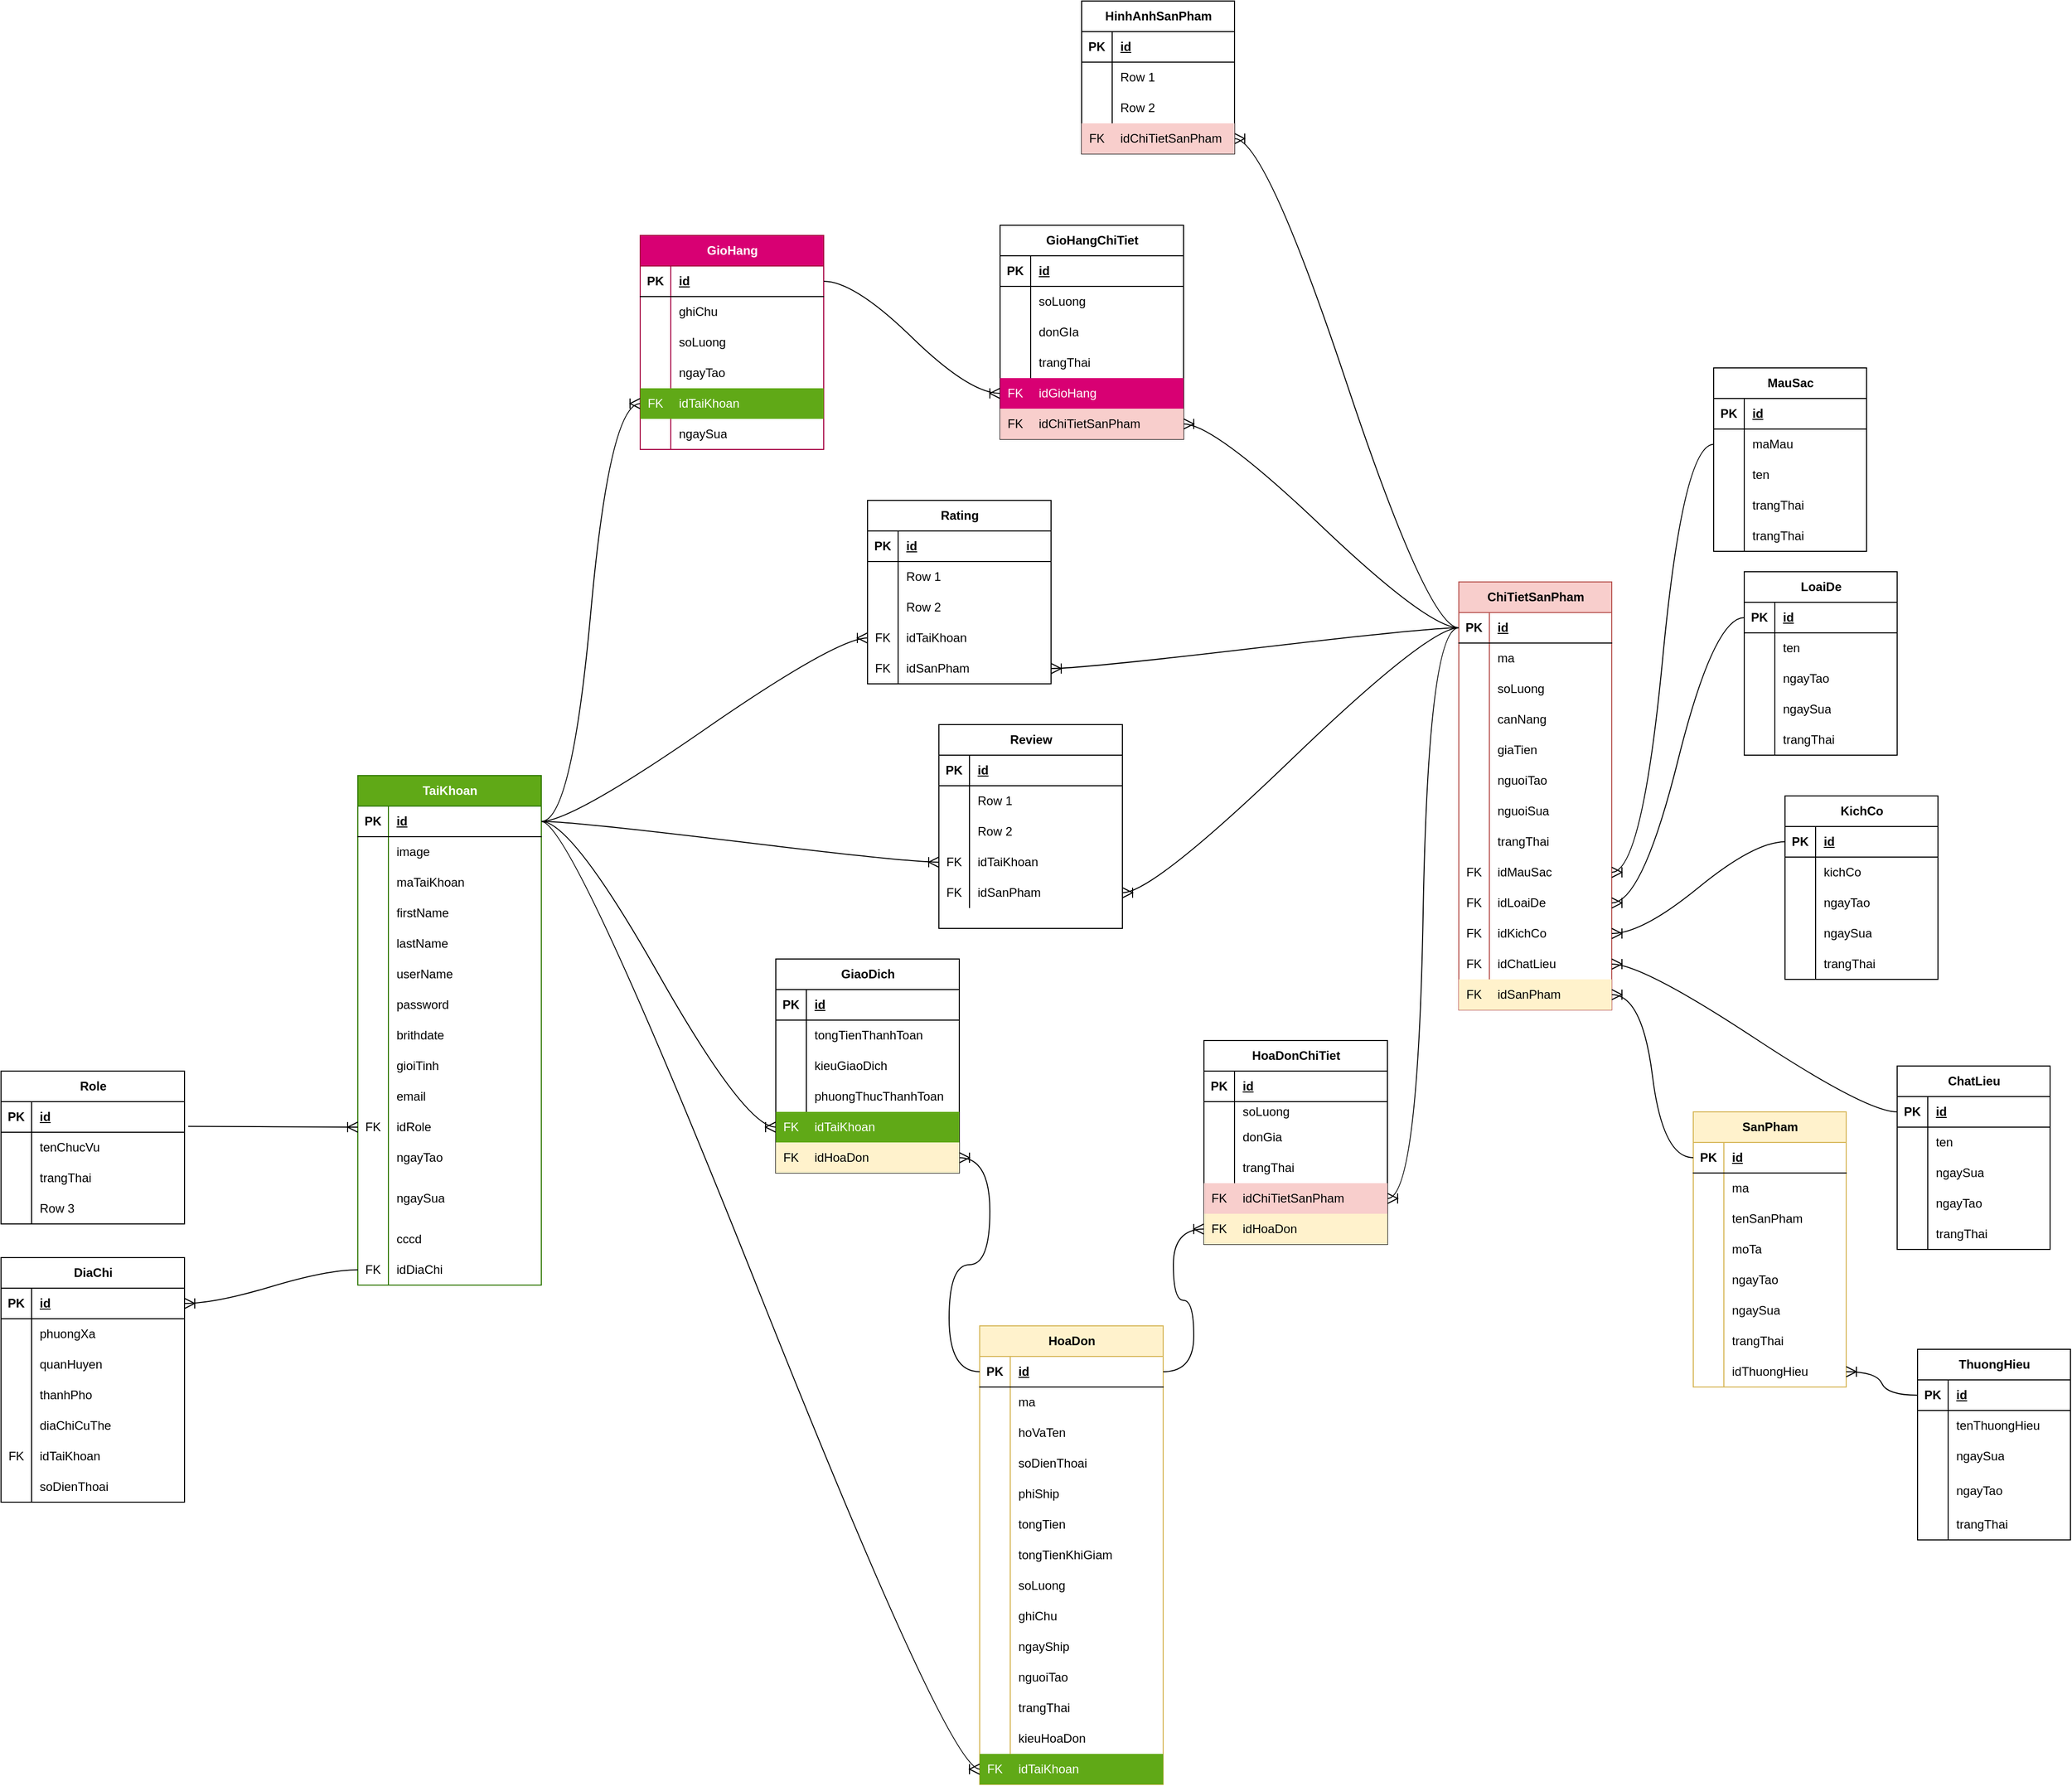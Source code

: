 <mxfile version="24.3.1" type="github">
  <diagram name="Trang-1" id="Xh4fXhGyoj76NCU5FcxG">
    <mxGraphModel dx="4112" dy="1043" grid="1" gridSize="10" guides="1" tooltips="1" connect="1" arrows="1" fold="1" page="1" pageScale="1" pageWidth="827" pageHeight="1169" math="0" shadow="0">
      <root>
        <mxCell id="0" />
        <mxCell id="1" parent="0" />
        <mxCell id="5fg_V0182JDU5rZs1v21-1" value="ChatLieu" style="shape=table;startSize=30;container=1;collapsible=1;childLayout=tableLayout;fixedRows=1;rowLines=0;fontStyle=1;align=center;resizeLast=1;html=1;" parent="1" vertex="1">
          <mxGeometry x="640" y="1325" width="150" height="180" as="geometry" />
        </mxCell>
        <mxCell id="5fg_V0182JDU5rZs1v21-2" value="" style="shape=tableRow;horizontal=0;startSize=0;swimlaneHead=0;swimlaneBody=0;fillColor=none;collapsible=0;dropTarget=0;points=[[0,0.5],[1,0.5]];portConstraint=eastwest;top=0;left=0;right=0;bottom=1;" parent="5fg_V0182JDU5rZs1v21-1" vertex="1">
          <mxGeometry y="30" width="150" height="30" as="geometry" />
        </mxCell>
        <mxCell id="5fg_V0182JDU5rZs1v21-3" value="PK" style="shape=partialRectangle;connectable=0;fillColor=none;top=0;left=0;bottom=0;right=0;fontStyle=1;overflow=hidden;whiteSpace=wrap;html=1;" parent="5fg_V0182JDU5rZs1v21-2" vertex="1">
          <mxGeometry width="30" height="30" as="geometry">
            <mxRectangle width="30" height="30" as="alternateBounds" />
          </mxGeometry>
        </mxCell>
        <mxCell id="5fg_V0182JDU5rZs1v21-4" value="id" style="shape=partialRectangle;connectable=0;fillColor=none;top=0;left=0;bottom=0;right=0;align=left;spacingLeft=6;fontStyle=5;overflow=hidden;whiteSpace=wrap;html=1;" parent="5fg_V0182JDU5rZs1v21-2" vertex="1">
          <mxGeometry x="30" width="120" height="30" as="geometry">
            <mxRectangle width="120" height="30" as="alternateBounds" />
          </mxGeometry>
        </mxCell>
        <mxCell id="5fg_V0182JDU5rZs1v21-5" value="" style="shape=tableRow;horizontal=0;startSize=0;swimlaneHead=0;swimlaneBody=0;fillColor=none;collapsible=0;dropTarget=0;points=[[0,0.5],[1,0.5]];portConstraint=eastwest;top=0;left=0;right=0;bottom=0;" parent="5fg_V0182JDU5rZs1v21-1" vertex="1">
          <mxGeometry y="60" width="150" height="30" as="geometry" />
        </mxCell>
        <mxCell id="5fg_V0182JDU5rZs1v21-6" value="" style="shape=partialRectangle;connectable=0;fillColor=none;top=0;left=0;bottom=0;right=0;editable=1;overflow=hidden;whiteSpace=wrap;html=1;" parent="5fg_V0182JDU5rZs1v21-5" vertex="1">
          <mxGeometry width="30" height="30" as="geometry">
            <mxRectangle width="30" height="30" as="alternateBounds" />
          </mxGeometry>
        </mxCell>
        <mxCell id="5fg_V0182JDU5rZs1v21-7" value="ten" style="shape=partialRectangle;connectable=0;fillColor=none;top=0;left=0;bottom=0;right=0;align=left;spacingLeft=6;overflow=hidden;whiteSpace=wrap;html=1;" parent="5fg_V0182JDU5rZs1v21-5" vertex="1">
          <mxGeometry x="30" width="120" height="30" as="geometry">
            <mxRectangle width="120" height="30" as="alternateBounds" />
          </mxGeometry>
        </mxCell>
        <mxCell id="5fg_V0182JDU5rZs1v21-8" value="" style="shape=tableRow;horizontal=0;startSize=0;swimlaneHead=0;swimlaneBody=0;fillColor=none;collapsible=0;dropTarget=0;points=[[0,0.5],[1,0.5]];portConstraint=eastwest;top=0;left=0;right=0;bottom=0;" parent="5fg_V0182JDU5rZs1v21-1" vertex="1">
          <mxGeometry y="90" width="150" height="30" as="geometry" />
        </mxCell>
        <mxCell id="5fg_V0182JDU5rZs1v21-9" value="" style="shape=partialRectangle;connectable=0;fillColor=none;top=0;left=0;bottom=0;right=0;editable=1;overflow=hidden;whiteSpace=wrap;html=1;" parent="5fg_V0182JDU5rZs1v21-8" vertex="1">
          <mxGeometry width="30" height="30" as="geometry">
            <mxRectangle width="30" height="30" as="alternateBounds" />
          </mxGeometry>
        </mxCell>
        <mxCell id="5fg_V0182JDU5rZs1v21-10" value="ngaySua" style="shape=partialRectangle;connectable=0;fillColor=none;top=0;left=0;bottom=0;right=0;align=left;spacingLeft=6;overflow=hidden;whiteSpace=wrap;html=1;" parent="5fg_V0182JDU5rZs1v21-8" vertex="1">
          <mxGeometry x="30" width="120" height="30" as="geometry">
            <mxRectangle width="120" height="30" as="alternateBounds" />
          </mxGeometry>
        </mxCell>
        <mxCell id="5fg_V0182JDU5rZs1v21-11" value="" style="shape=tableRow;horizontal=0;startSize=0;swimlaneHead=0;swimlaneBody=0;fillColor=none;collapsible=0;dropTarget=0;points=[[0,0.5],[1,0.5]];portConstraint=eastwest;top=0;left=0;right=0;bottom=0;" parent="5fg_V0182JDU5rZs1v21-1" vertex="1">
          <mxGeometry y="120" width="150" height="30" as="geometry" />
        </mxCell>
        <mxCell id="5fg_V0182JDU5rZs1v21-12" value="" style="shape=partialRectangle;connectable=0;fillColor=none;top=0;left=0;bottom=0;right=0;editable=1;overflow=hidden;whiteSpace=wrap;html=1;" parent="5fg_V0182JDU5rZs1v21-11" vertex="1">
          <mxGeometry width="30" height="30" as="geometry">
            <mxRectangle width="30" height="30" as="alternateBounds" />
          </mxGeometry>
        </mxCell>
        <mxCell id="5fg_V0182JDU5rZs1v21-13" value="ngayTao" style="shape=partialRectangle;connectable=0;fillColor=none;top=0;left=0;bottom=0;right=0;align=left;spacingLeft=6;overflow=hidden;whiteSpace=wrap;html=1;" parent="5fg_V0182JDU5rZs1v21-11" vertex="1">
          <mxGeometry x="30" width="120" height="30" as="geometry">
            <mxRectangle width="120" height="30" as="alternateBounds" />
          </mxGeometry>
        </mxCell>
        <mxCell id="6QkESu90NpXllLPtNBFH-332" style="shape=tableRow;horizontal=0;startSize=0;swimlaneHead=0;swimlaneBody=0;fillColor=none;collapsible=0;dropTarget=0;points=[[0,0.5],[1,0.5]];portConstraint=eastwest;top=0;left=0;right=0;bottom=0;" parent="5fg_V0182JDU5rZs1v21-1" vertex="1">
          <mxGeometry y="150" width="150" height="30" as="geometry" />
        </mxCell>
        <mxCell id="6QkESu90NpXllLPtNBFH-333" style="shape=partialRectangle;connectable=0;fillColor=none;top=0;left=0;bottom=0;right=0;editable=1;overflow=hidden;whiteSpace=wrap;html=1;" parent="6QkESu90NpXllLPtNBFH-332" vertex="1">
          <mxGeometry width="30" height="30" as="geometry">
            <mxRectangle width="30" height="30" as="alternateBounds" />
          </mxGeometry>
        </mxCell>
        <mxCell id="6QkESu90NpXllLPtNBFH-334" value="trangThai" style="shape=partialRectangle;connectable=0;fillColor=none;top=0;left=0;bottom=0;right=0;align=left;spacingLeft=6;overflow=hidden;whiteSpace=wrap;html=1;" parent="6QkESu90NpXllLPtNBFH-332" vertex="1">
          <mxGeometry x="30" width="120" height="30" as="geometry">
            <mxRectangle width="120" height="30" as="alternateBounds" />
          </mxGeometry>
        </mxCell>
        <mxCell id="5fg_V0182JDU5rZs1v21-14" value="ThuongHieu" style="shape=table;startSize=30;container=1;collapsible=1;childLayout=tableLayout;fixedRows=1;rowLines=0;fontStyle=1;align=center;resizeLast=1;html=1;" parent="1" vertex="1">
          <mxGeometry x="660" y="1603" width="150" height="187" as="geometry" />
        </mxCell>
        <mxCell id="5fg_V0182JDU5rZs1v21-15" value="" style="shape=tableRow;horizontal=0;startSize=0;swimlaneHead=0;swimlaneBody=0;fillColor=none;collapsible=0;dropTarget=0;points=[[0,0.5],[1,0.5]];portConstraint=eastwest;top=0;left=0;right=0;bottom=1;" parent="5fg_V0182JDU5rZs1v21-14" vertex="1">
          <mxGeometry y="30" width="150" height="30" as="geometry" />
        </mxCell>
        <mxCell id="5fg_V0182JDU5rZs1v21-16" value="PK" style="shape=partialRectangle;connectable=0;fillColor=none;top=0;left=0;bottom=0;right=0;fontStyle=1;overflow=hidden;whiteSpace=wrap;html=1;" parent="5fg_V0182JDU5rZs1v21-15" vertex="1">
          <mxGeometry width="30" height="30" as="geometry">
            <mxRectangle width="30" height="30" as="alternateBounds" />
          </mxGeometry>
        </mxCell>
        <mxCell id="5fg_V0182JDU5rZs1v21-17" value="id" style="shape=partialRectangle;connectable=0;fillColor=none;top=0;left=0;bottom=0;right=0;align=left;spacingLeft=6;fontStyle=5;overflow=hidden;whiteSpace=wrap;html=1;" parent="5fg_V0182JDU5rZs1v21-15" vertex="1">
          <mxGeometry x="30" width="120" height="30" as="geometry">
            <mxRectangle width="120" height="30" as="alternateBounds" />
          </mxGeometry>
        </mxCell>
        <mxCell id="5fg_V0182JDU5rZs1v21-18" value="" style="shape=tableRow;horizontal=0;startSize=0;swimlaneHead=0;swimlaneBody=0;fillColor=none;collapsible=0;dropTarget=0;points=[[0,0.5],[1,0.5]];portConstraint=eastwest;top=0;left=0;right=0;bottom=0;" parent="5fg_V0182JDU5rZs1v21-14" vertex="1">
          <mxGeometry y="60" width="150" height="30" as="geometry" />
        </mxCell>
        <mxCell id="5fg_V0182JDU5rZs1v21-19" value="" style="shape=partialRectangle;connectable=0;fillColor=none;top=0;left=0;bottom=0;right=0;editable=1;overflow=hidden;whiteSpace=wrap;html=1;" parent="5fg_V0182JDU5rZs1v21-18" vertex="1">
          <mxGeometry width="30" height="30" as="geometry">
            <mxRectangle width="30" height="30" as="alternateBounds" />
          </mxGeometry>
        </mxCell>
        <mxCell id="5fg_V0182JDU5rZs1v21-20" value="tenThuongHieu" style="shape=partialRectangle;connectable=0;fillColor=none;top=0;left=0;bottom=0;right=0;align=left;spacingLeft=6;overflow=hidden;whiteSpace=wrap;html=1;" parent="5fg_V0182JDU5rZs1v21-18" vertex="1">
          <mxGeometry x="30" width="120" height="30" as="geometry">
            <mxRectangle width="120" height="30" as="alternateBounds" />
          </mxGeometry>
        </mxCell>
        <mxCell id="5fg_V0182JDU5rZs1v21-21" value="" style="shape=tableRow;horizontal=0;startSize=0;swimlaneHead=0;swimlaneBody=0;fillColor=none;collapsible=0;dropTarget=0;points=[[0,0.5],[1,0.5]];portConstraint=eastwest;top=0;left=0;right=0;bottom=0;" parent="5fg_V0182JDU5rZs1v21-14" vertex="1">
          <mxGeometry y="90" width="150" height="30" as="geometry" />
        </mxCell>
        <mxCell id="5fg_V0182JDU5rZs1v21-22" value="" style="shape=partialRectangle;connectable=0;fillColor=none;top=0;left=0;bottom=0;right=0;editable=1;overflow=hidden;whiteSpace=wrap;html=1;" parent="5fg_V0182JDU5rZs1v21-21" vertex="1">
          <mxGeometry width="30" height="30" as="geometry">
            <mxRectangle width="30" height="30" as="alternateBounds" />
          </mxGeometry>
        </mxCell>
        <mxCell id="5fg_V0182JDU5rZs1v21-23" value="ngaySua" style="shape=partialRectangle;connectable=0;fillColor=none;top=0;left=0;bottom=0;right=0;align=left;spacingLeft=6;overflow=hidden;whiteSpace=wrap;html=1;" parent="5fg_V0182JDU5rZs1v21-21" vertex="1">
          <mxGeometry x="30" width="120" height="30" as="geometry">
            <mxRectangle width="120" height="30" as="alternateBounds" />
          </mxGeometry>
        </mxCell>
        <mxCell id="5fg_V0182JDU5rZs1v21-24" value="" style="shape=tableRow;horizontal=0;startSize=0;swimlaneHead=0;swimlaneBody=0;fillColor=none;collapsible=0;dropTarget=0;points=[[0,0.5],[1,0.5]];portConstraint=eastwest;top=0;left=0;right=0;bottom=0;" parent="5fg_V0182JDU5rZs1v21-14" vertex="1">
          <mxGeometry y="120" width="150" height="37" as="geometry" />
        </mxCell>
        <mxCell id="5fg_V0182JDU5rZs1v21-25" value="" style="shape=partialRectangle;connectable=0;fillColor=none;top=0;left=0;bottom=0;right=0;editable=1;overflow=hidden;whiteSpace=wrap;html=1;" parent="5fg_V0182JDU5rZs1v21-24" vertex="1">
          <mxGeometry width="30" height="37" as="geometry">
            <mxRectangle width="30" height="37" as="alternateBounds" />
          </mxGeometry>
        </mxCell>
        <mxCell id="5fg_V0182JDU5rZs1v21-26" value="ngayTao" style="shape=partialRectangle;connectable=0;fillColor=none;top=0;left=0;bottom=0;right=0;align=left;spacingLeft=6;overflow=hidden;whiteSpace=wrap;html=1;" parent="5fg_V0182JDU5rZs1v21-24" vertex="1">
          <mxGeometry x="30" width="120" height="37" as="geometry">
            <mxRectangle width="120" height="37" as="alternateBounds" />
          </mxGeometry>
        </mxCell>
        <mxCell id="6QkESu90NpXllLPtNBFH-308" style="shape=tableRow;horizontal=0;startSize=0;swimlaneHead=0;swimlaneBody=0;fillColor=none;collapsible=0;dropTarget=0;points=[[0,0.5],[1,0.5]];portConstraint=eastwest;top=0;left=0;right=0;bottom=0;" parent="5fg_V0182JDU5rZs1v21-14" vertex="1">
          <mxGeometry y="157" width="150" height="30" as="geometry" />
        </mxCell>
        <mxCell id="6QkESu90NpXllLPtNBFH-309" style="shape=partialRectangle;connectable=0;fillColor=none;top=0;left=0;bottom=0;right=0;editable=1;overflow=hidden;whiteSpace=wrap;html=1;" parent="6QkESu90NpXllLPtNBFH-308" vertex="1">
          <mxGeometry width="30" height="30" as="geometry">
            <mxRectangle width="30" height="30" as="alternateBounds" />
          </mxGeometry>
        </mxCell>
        <mxCell id="6QkESu90NpXllLPtNBFH-310" value="trangThai" style="shape=partialRectangle;connectable=0;fillColor=none;top=0;left=0;bottom=0;right=0;align=left;spacingLeft=6;overflow=hidden;whiteSpace=wrap;html=1;" parent="6QkESu90NpXllLPtNBFH-308" vertex="1">
          <mxGeometry x="30" width="120" height="30" as="geometry">
            <mxRectangle width="120" height="30" as="alternateBounds" />
          </mxGeometry>
        </mxCell>
        <mxCell id="5fg_V0182JDU5rZs1v21-27" value="SanPham" style="shape=table;startSize=30;container=1;collapsible=1;childLayout=tableLayout;fixedRows=1;rowLines=0;fontStyle=1;align=center;resizeLast=1;html=1;fillColor=#fff2cc;strokeColor=#d6b656;" parent="1" vertex="1">
          <mxGeometry x="440" y="1370" width="150" height="270" as="geometry" />
        </mxCell>
        <mxCell id="5fg_V0182JDU5rZs1v21-28" value="" style="shape=tableRow;horizontal=0;startSize=0;swimlaneHead=0;swimlaneBody=0;fillColor=none;collapsible=0;dropTarget=0;points=[[0,0.5],[1,0.5]];portConstraint=eastwest;top=0;left=0;right=0;bottom=1;" parent="5fg_V0182JDU5rZs1v21-27" vertex="1">
          <mxGeometry y="30" width="150" height="30" as="geometry" />
        </mxCell>
        <mxCell id="5fg_V0182JDU5rZs1v21-29" value="PK" style="shape=partialRectangle;connectable=0;fillColor=none;top=0;left=0;bottom=0;right=0;fontStyle=1;overflow=hidden;whiteSpace=wrap;html=1;" parent="5fg_V0182JDU5rZs1v21-28" vertex="1">
          <mxGeometry width="30" height="30" as="geometry">
            <mxRectangle width="30" height="30" as="alternateBounds" />
          </mxGeometry>
        </mxCell>
        <mxCell id="5fg_V0182JDU5rZs1v21-30" value="id" style="shape=partialRectangle;connectable=0;fillColor=none;top=0;left=0;bottom=0;right=0;align=left;spacingLeft=6;fontStyle=5;overflow=hidden;whiteSpace=wrap;html=1;" parent="5fg_V0182JDU5rZs1v21-28" vertex="1">
          <mxGeometry x="30" width="120" height="30" as="geometry">
            <mxRectangle width="120" height="30" as="alternateBounds" />
          </mxGeometry>
        </mxCell>
        <mxCell id="5fg_V0182JDU5rZs1v21-31" value="" style="shape=tableRow;horizontal=0;startSize=0;swimlaneHead=0;swimlaneBody=0;fillColor=none;collapsible=0;dropTarget=0;points=[[0,0.5],[1,0.5]];portConstraint=eastwest;top=0;left=0;right=0;bottom=0;" parent="5fg_V0182JDU5rZs1v21-27" vertex="1">
          <mxGeometry y="60" width="150" height="30" as="geometry" />
        </mxCell>
        <mxCell id="5fg_V0182JDU5rZs1v21-32" value="" style="shape=partialRectangle;connectable=0;fillColor=none;top=0;left=0;bottom=0;right=0;editable=1;overflow=hidden;whiteSpace=wrap;html=1;" parent="5fg_V0182JDU5rZs1v21-31" vertex="1">
          <mxGeometry width="30" height="30" as="geometry">
            <mxRectangle width="30" height="30" as="alternateBounds" />
          </mxGeometry>
        </mxCell>
        <mxCell id="5fg_V0182JDU5rZs1v21-33" value="ma" style="shape=partialRectangle;connectable=0;fillColor=none;top=0;left=0;bottom=0;right=0;align=left;spacingLeft=6;overflow=hidden;whiteSpace=wrap;html=1;" parent="5fg_V0182JDU5rZs1v21-31" vertex="1">
          <mxGeometry x="30" width="120" height="30" as="geometry">
            <mxRectangle width="120" height="30" as="alternateBounds" />
          </mxGeometry>
        </mxCell>
        <mxCell id="5fg_V0182JDU5rZs1v21-34" value="" style="shape=tableRow;horizontal=0;startSize=0;swimlaneHead=0;swimlaneBody=0;fillColor=none;collapsible=0;dropTarget=0;points=[[0,0.5],[1,0.5]];portConstraint=eastwest;top=0;left=0;right=0;bottom=0;" parent="5fg_V0182JDU5rZs1v21-27" vertex="1">
          <mxGeometry y="90" width="150" height="30" as="geometry" />
        </mxCell>
        <mxCell id="5fg_V0182JDU5rZs1v21-35" value="" style="shape=partialRectangle;connectable=0;fillColor=none;top=0;left=0;bottom=0;right=0;editable=1;overflow=hidden;whiteSpace=wrap;html=1;" parent="5fg_V0182JDU5rZs1v21-34" vertex="1">
          <mxGeometry width="30" height="30" as="geometry">
            <mxRectangle width="30" height="30" as="alternateBounds" />
          </mxGeometry>
        </mxCell>
        <mxCell id="5fg_V0182JDU5rZs1v21-36" value="tenSanPham" style="shape=partialRectangle;connectable=0;fillColor=none;top=0;left=0;bottom=0;right=0;align=left;spacingLeft=6;overflow=hidden;whiteSpace=wrap;html=1;" parent="5fg_V0182JDU5rZs1v21-34" vertex="1">
          <mxGeometry x="30" width="120" height="30" as="geometry">
            <mxRectangle width="120" height="30" as="alternateBounds" />
          </mxGeometry>
        </mxCell>
        <mxCell id="6QkESu90NpXllLPtNBFH-314" style="shape=tableRow;horizontal=0;startSize=0;swimlaneHead=0;swimlaneBody=0;fillColor=none;collapsible=0;dropTarget=0;points=[[0,0.5],[1,0.5]];portConstraint=eastwest;top=0;left=0;right=0;bottom=0;" parent="5fg_V0182JDU5rZs1v21-27" vertex="1">
          <mxGeometry y="120" width="150" height="30" as="geometry" />
        </mxCell>
        <mxCell id="6QkESu90NpXllLPtNBFH-315" style="shape=partialRectangle;connectable=0;fillColor=none;top=0;left=0;bottom=0;right=0;editable=1;overflow=hidden;whiteSpace=wrap;html=1;" parent="6QkESu90NpXllLPtNBFH-314" vertex="1">
          <mxGeometry width="30" height="30" as="geometry">
            <mxRectangle width="30" height="30" as="alternateBounds" />
          </mxGeometry>
        </mxCell>
        <mxCell id="6QkESu90NpXllLPtNBFH-316" value="moTa" style="shape=partialRectangle;connectable=0;fillColor=none;top=0;left=0;bottom=0;right=0;align=left;spacingLeft=6;overflow=hidden;whiteSpace=wrap;html=1;" parent="6QkESu90NpXllLPtNBFH-314" vertex="1">
          <mxGeometry x="30" width="120" height="30" as="geometry">
            <mxRectangle width="120" height="30" as="alternateBounds" />
          </mxGeometry>
        </mxCell>
        <mxCell id="6QkESu90NpXllLPtNBFH-311" style="shape=tableRow;horizontal=0;startSize=0;swimlaneHead=0;swimlaneBody=0;fillColor=none;collapsible=0;dropTarget=0;points=[[0,0.5],[1,0.5]];portConstraint=eastwest;top=0;left=0;right=0;bottom=0;" parent="5fg_V0182JDU5rZs1v21-27" vertex="1">
          <mxGeometry y="150" width="150" height="30" as="geometry" />
        </mxCell>
        <mxCell id="6QkESu90NpXllLPtNBFH-312" style="shape=partialRectangle;connectable=0;fillColor=none;top=0;left=0;bottom=0;right=0;editable=1;overflow=hidden;whiteSpace=wrap;html=1;" parent="6QkESu90NpXllLPtNBFH-311" vertex="1">
          <mxGeometry width="30" height="30" as="geometry">
            <mxRectangle width="30" height="30" as="alternateBounds" />
          </mxGeometry>
        </mxCell>
        <mxCell id="6QkESu90NpXllLPtNBFH-313" value="ngayTao" style="shape=partialRectangle;connectable=0;fillColor=none;top=0;left=0;bottom=0;right=0;align=left;spacingLeft=6;overflow=hidden;whiteSpace=wrap;html=1;" parent="6QkESu90NpXllLPtNBFH-311" vertex="1">
          <mxGeometry x="30" width="120" height="30" as="geometry">
            <mxRectangle width="120" height="30" as="alternateBounds" />
          </mxGeometry>
        </mxCell>
        <mxCell id="6QkESu90NpXllLPtNBFH-317" style="shape=tableRow;horizontal=0;startSize=0;swimlaneHead=0;swimlaneBody=0;fillColor=none;collapsible=0;dropTarget=0;points=[[0,0.5],[1,0.5]];portConstraint=eastwest;top=0;left=0;right=0;bottom=0;" parent="5fg_V0182JDU5rZs1v21-27" vertex="1">
          <mxGeometry y="180" width="150" height="30" as="geometry" />
        </mxCell>
        <mxCell id="6QkESu90NpXllLPtNBFH-318" style="shape=partialRectangle;connectable=0;fillColor=none;top=0;left=0;bottom=0;right=0;editable=1;overflow=hidden;whiteSpace=wrap;html=1;" parent="6QkESu90NpXllLPtNBFH-317" vertex="1">
          <mxGeometry width="30" height="30" as="geometry">
            <mxRectangle width="30" height="30" as="alternateBounds" />
          </mxGeometry>
        </mxCell>
        <mxCell id="6QkESu90NpXllLPtNBFH-319" value="ngaySua" style="shape=partialRectangle;connectable=0;fillColor=none;top=0;left=0;bottom=0;right=0;align=left;spacingLeft=6;overflow=hidden;whiteSpace=wrap;html=1;" parent="6QkESu90NpXllLPtNBFH-317" vertex="1">
          <mxGeometry x="30" width="120" height="30" as="geometry">
            <mxRectangle width="120" height="30" as="alternateBounds" />
          </mxGeometry>
        </mxCell>
        <mxCell id="6QkESu90NpXllLPtNBFH-320" style="shape=tableRow;horizontal=0;startSize=0;swimlaneHead=0;swimlaneBody=0;fillColor=none;collapsible=0;dropTarget=0;points=[[0,0.5],[1,0.5]];portConstraint=eastwest;top=0;left=0;right=0;bottom=0;" parent="5fg_V0182JDU5rZs1v21-27" vertex="1">
          <mxGeometry y="210" width="150" height="30" as="geometry" />
        </mxCell>
        <mxCell id="6QkESu90NpXllLPtNBFH-321" style="shape=partialRectangle;connectable=0;fillColor=none;top=0;left=0;bottom=0;right=0;editable=1;overflow=hidden;whiteSpace=wrap;html=1;" parent="6QkESu90NpXllLPtNBFH-320" vertex="1">
          <mxGeometry width="30" height="30" as="geometry">
            <mxRectangle width="30" height="30" as="alternateBounds" />
          </mxGeometry>
        </mxCell>
        <mxCell id="6QkESu90NpXllLPtNBFH-322" value="trangThai" style="shape=partialRectangle;connectable=0;fillColor=none;top=0;left=0;bottom=0;right=0;align=left;spacingLeft=6;overflow=hidden;whiteSpace=wrap;html=1;" parent="6QkESu90NpXllLPtNBFH-320" vertex="1">
          <mxGeometry x="30" width="120" height="30" as="geometry">
            <mxRectangle width="120" height="30" as="alternateBounds" />
          </mxGeometry>
        </mxCell>
        <mxCell id="5fg_V0182JDU5rZs1v21-37" value="" style="shape=tableRow;horizontal=0;startSize=0;swimlaneHead=0;swimlaneBody=0;fillColor=none;collapsible=0;dropTarget=0;points=[[0,0.5],[1,0.5]];portConstraint=eastwest;top=0;left=0;right=0;bottom=0;" parent="5fg_V0182JDU5rZs1v21-27" vertex="1">
          <mxGeometry y="240" width="150" height="30" as="geometry" />
        </mxCell>
        <mxCell id="5fg_V0182JDU5rZs1v21-38" value="" style="shape=partialRectangle;connectable=0;fillColor=none;top=0;left=0;bottom=0;right=0;editable=1;overflow=hidden;whiteSpace=wrap;html=1;" parent="5fg_V0182JDU5rZs1v21-37" vertex="1">
          <mxGeometry width="30" height="30" as="geometry">
            <mxRectangle width="30" height="30" as="alternateBounds" />
          </mxGeometry>
        </mxCell>
        <mxCell id="5fg_V0182JDU5rZs1v21-39" value="idThuongHieu" style="shape=partialRectangle;connectable=0;fillColor=none;top=0;left=0;bottom=0;right=0;align=left;spacingLeft=6;overflow=hidden;whiteSpace=wrap;html=1;" parent="5fg_V0182JDU5rZs1v21-37" vertex="1">
          <mxGeometry x="30" width="120" height="30" as="geometry">
            <mxRectangle width="120" height="30" as="alternateBounds" />
          </mxGeometry>
        </mxCell>
        <mxCell id="5fg_V0182JDU5rZs1v21-40" value="MauSac" style="shape=table;startSize=30;container=1;collapsible=1;childLayout=tableLayout;fixedRows=1;rowLines=0;fontStyle=1;align=center;resizeLast=1;html=1;" parent="1" vertex="1">
          <mxGeometry x="460" y="640" width="150" height="180" as="geometry" />
        </mxCell>
        <mxCell id="5fg_V0182JDU5rZs1v21-41" value="" style="shape=tableRow;horizontal=0;startSize=0;swimlaneHead=0;swimlaneBody=0;fillColor=none;collapsible=0;dropTarget=0;points=[[0,0.5],[1,0.5]];portConstraint=eastwest;top=0;left=0;right=0;bottom=1;" parent="5fg_V0182JDU5rZs1v21-40" vertex="1">
          <mxGeometry y="30" width="150" height="30" as="geometry" />
        </mxCell>
        <mxCell id="5fg_V0182JDU5rZs1v21-42" value="PK" style="shape=partialRectangle;connectable=0;fillColor=none;top=0;left=0;bottom=0;right=0;fontStyle=1;overflow=hidden;whiteSpace=wrap;html=1;" parent="5fg_V0182JDU5rZs1v21-41" vertex="1">
          <mxGeometry width="30" height="30" as="geometry">
            <mxRectangle width="30" height="30" as="alternateBounds" />
          </mxGeometry>
        </mxCell>
        <mxCell id="5fg_V0182JDU5rZs1v21-43" value="id" style="shape=partialRectangle;connectable=0;fillColor=none;top=0;left=0;bottom=0;right=0;align=left;spacingLeft=6;fontStyle=5;overflow=hidden;whiteSpace=wrap;html=1;" parent="5fg_V0182JDU5rZs1v21-41" vertex="1">
          <mxGeometry x="30" width="120" height="30" as="geometry">
            <mxRectangle width="120" height="30" as="alternateBounds" />
          </mxGeometry>
        </mxCell>
        <mxCell id="5fg_V0182JDU5rZs1v21-44" value="" style="shape=tableRow;horizontal=0;startSize=0;swimlaneHead=0;swimlaneBody=0;fillColor=none;collapsible=0;dropTarget=0;points=[[0,0.5],[1,0.5]];portConstraint=eastwest;top=0;left=0;right=0;bottom=0;" parent="5fg_V0182JDU5rZs1v21-40" vertex="1">
          <mxGeometry y="60" width="150" height="30" as="geometry" />
        </mxCell>
        <mxCell id="5fg_V0182JDU5rZs1v21-45" value="" style="shape=partialRectangle;connectable=0;fillColor=none;top=0;left=0;bottom=0;right=0;editable=1;overflow=hidden;whiteSpace=wrap;html=1;" parent="5fg_V0182JDU5rZs1v21-44" vertex="1">
          <mxGeometry width="30" height="30" as="geometry">
            <mxRectangle width="30" height="30" as="alternateBounds" />
          </mxGeometry>
        </mxCell>
        <mxCell id="5fg_V0182JDU5rZs1v21-46" value="maMau" style="shape=partialRectangle;connectable=0;fillColor=none;top=0;left=0;bottom=0;right=0;align=left;spacingLeft=6;overflow=hidden;whiteSpace=wrap;html=1;" parent="5fg_V0182JDU5rZs1v21-44" vertex="1">
          <mxGeometry x="30" width="120" height="30" as="geometry">
            <mxRectangle width="120" height="30" as="alternateBounds" />
          </mxGeometry>
        </mxCell>
        <mxCell id="5fg_V0182JDU5rZs1v21-47" value="" style="shape=tableRow;horizontal=0;startSize=0;swimlaneHead=0;swimlaneBody=0;fillColor=none;collapsible=0;dropTarget=0;points=[[0,0.5],[1,0.5]];portConstraint=eastwest;top=0;left=0;right=0;bottom=0;" parent="5fg_V0182JDU5rZs1v21-40" vertex="1">
          <mxGeometry y="90" width="150" height="30" as="geometry" />
        </mxCell>
        <mxCell id="5fg_V0182JDU5rZs1v21-48" value="" style="shape=partialRectangle;connectable=0;fillColor=none;top=0;left=0;bottom=0;right=0;editable=1;overflow=hidden;whiteSpace=wrap;html=1;" parent="5fg_V0182JDU5rZs1v21-47" vertex="1">
          <mxGeometry width="30" height="30" as="geometry">
            <mxRectangle width="30" height="30" as="alternateBounds" />
          </mxGeometry>
        </mxCell>
        <mxCell id="5fg_V0182JDU5rZs1v21-49" value="ten" style="shape=partialRectangle;connectable=0;fillColor=none;top=0;left=0;bottom=0;right=0;align=left;spacingLeft=6;overflow=hidden;whiteSpace=wrap;html=1;" parent="5fg_V0182JDU5rZs1v21-47" vertex="1">
          <mxGeometry x="30" width="120" height="30" as="geometry">
            <mxRectangle width="120" height="30" as="alternateBounds" />
          </mxGeometry>
        </mxCell>
        <mxCell id="5fg_V0182JDU5rZs1v21-50" value="" style="shape=tableRow;horizontal=0;startSize=0;swimlaneHead=0;swimlaneBody=0;fillColor=none;collapsible=0;dropTarget=0;points=[[0,0.5],[1,0.5]];portConstraint=eastwest;top=0;left=0;right=0;bottom=0;" parent="5fg_V0182JDU5rZs1v21-40" vertex="1">
          <mxGeometry y="120" width="150" height="30" as="geometry" />
        </mxCell>
        <mxCell id="5fg_V0182JDU5rZs1v21-51" value="" style="shape=partialRectangle;connectable=0;fillColor=none;top=0;left=0;bottom=0;right=0;editable=1;overflow=hidden;whiteSpace=wrap;html=1;" parent="5fg_V0182JDU5rZs1v21-50" vertex="1">
          <mxGeometry width="30" height="30" as="geometry">
            <mxRectangle width="30" height="30" as="alternateBounds" />
          </mxGeometry>
        </mxCell>
        <mxCell id="5fg_V0182JDU5rZs1v21-52" value="trangThai" style="shape=partialRectangle;connectable=0;fillColor=none;top=0;left=0;bottom=0;right=0;align=left;spacingLeft=6;overflow=hidden;whiteSpace=wrap;html=1;" parent="5fg_V0182JDU5rZs1v21-50" vertex="1">
          <mxGeometry x="30" width="120" height="30" as="geometry">
            <mxRectangle width="120" height="30" as="alternateBounds" />
          </mxGeometry>
        </mxCell>
        <mxCell id="6QkESu90NpXllLPtNBFH-323" value="" style="shape=tableRow;horizontal=0;startSize=0;swimlaneHead=0;swimlaneBody=0;fillColor=none;collapsible=0;dropTarget=0;points=[[0,0.5],[1,0.5]];portConstraint=eastwest;top=0;left=0;right=0;bottom=0;" parent="5fg_V0182JDU5rZs1v21-40" vertex="1">
          <mxGeometry y="150" width="150" height="30" as="geometry" />
        </mxCell>
        <mxCell id="6QkESu90NpXllLPtNBFH-324" value="" style="shape=partialRectangle;connectable=0;fillColor=none;top=0;left=0;bottom=0;right=0;editable=1;overflow=hidden;whiteSpace=wrap;html=1;" parent="6QkESu90NpXllLPtNBFH-323" vertex="1">
          <mxGeometry width="30" height="30" as="geometry">
            <mxRectangle width="30" height="30" as="alternateBounds" />
          </mxGeometry>
        </mxCell>
        <mxCell id="6QkESu90NpXllLPtNBFH-325" value="trangThai" style="shape=partialRectangle;connectable=0;fillColor=none;top=0;left=0;bottom=0;right=0;align=left;spacingLeft=6;overflow=hidden;whiteSpace=wrap;html=1;" parent="6QkESu90NpXllLPtNBFH-323" vertex="1">
          <mxGeometry x="30" width="120" height="30" as="geometry">
            <mxRectangle width="120" height="30" as="alternateBounds" />
          </mxGeometry>
        </mxCell>
        <mxCell id="5fg_V0182JDU5rZs1v21-53" value="LoaiDe" style="shape=table;startSize=30;container=1;collapsible=1;childLayout=tableLayout;fixedRows=1;rowLines=0;fontStyle=1;align=center;resizeLast=1;html=1;" parent="1" vertex="1">
          <mxGeometry x="490" y="840" width="150" height="180" as="geometry" />
        </mxCell>
        <mxCell id="5fg_V0182JDU5rZs1v21-54" value="" style="shape=tableRow;horizontal=0;startSize=0;swimlaneHead=0;swimlaneBody=0;fillColor=none;collapsible=0;dropTarget=0;points=[[0,0.5],[1,0.5]];portConstraint=eastwest;top=0;left=0;right=0;bottom=1;" parent="5fg_V0182JDU5rZs1v21-53" vertex="1">
          <mxGeometry y="30" width="150" height="30" as="geometry" />
        </mxCell>
        <mxCell id="5fg_V0182JDU5rZs1v21-55" value="PK" style="shape=partialRectangle;connectable=0;fillColor=none;top=0;left=0;bottom=0;right=0;fontStyle=1;overflow=hidden;whiteSpace=wrap;html=1;" parent="5fg_V0182JDU5rZs1v21-54" vertex="1">
          <mxGeometry width="30" height="30" as="geometry">
            <mxRectangle width="30" height="30" as="alternateBounds" />
          </mxGeometry>
        </mxCell>
        <mxCell id="5fg_V0182JDU5rZs1v21-56" value="id" style="shape=partialRectangle;connectable=0;fillColor=none;top=0;left=0;bottom=0;right=0;align=left;spacingLeft=6;fontStyle=5;overflow=hidden;whiteSpace=wrap;html=1;" parent="5fg_V0182JDU5rZs1v21-54" vertex="1">
          <mxGeometry x="30" width="120" height="30" as="geometry">
            <mxRectangle width="120" height="30" as="alternateBounds" />
          </mxGeometry>
        </mxCell>
        <mxCell id="5fg_V0182JDU5rZs1v21-57" value="" style="shape=tableRow;horizontal=0;startSize=0;swimlaneHead=0;swimlaneBody=0;fillColor=none;collapsible=0;dropTarget=0;points=[[0,0.5],[1,0.5]];portConstraint=eastwest;top=0;left=0;right=0;bottom=0;" parent="5fg_V0182JDU5rZs1v21-53" vertex="1">
          <mxGeometry y="60" width="150" height="30" as="geometry" />
        </mxCell>
        <mxCell id="5fg_V0182JDU5rZs1v21-58" value="" style="shape=partialRectangle;connectable=0;fillColor=none;top=0;left=0;bottom=0;right=0;editable=1;overflow=hidden;whiteSpace=wrap;html=1;" parent="5fg_V0182JDU5rZs1v21-57" vertex="1">
          <mxGeometry width="30" height="30" as="geometry">
            <mxRectangle width="30" height="30" as="alternateBounds" />
          </mxGeometry>
        </mxCell>
        <mxCell id="5fg_V0182JDU5rZs1v21-59" value="ten" style="shape=partialRectangle;connectable=0;fillColor=none;top=0;left=0;bottom=0;right=0;align=left;spacingLeft=6;overflow=hidden;whiteSpace=wrap;html=1;" parent="5fg_V0182JDU5rZs1v21-57" vertex="1">
          <mxGeometry x="30" width="120" height="30" as="geometry">
            <mxRectangle width="120" height="30" as="alternateBounds" />
          </mxGeometry>
        </mxCell>
        <mxCell id="5fg_V0182JDU5rZs1v21-60" value="" style="shape=tableRow;horizontal=0;startSize=0;swimlaneHead=0;swimlaneBody=0;fillColor=none;collapsible=0;dropTarget=0;points=[[0,0.5],[1,0.5]];portConstraint=eastwest;top=0;left=0;right=0;bottom=0;" parent="5fg_V0182JDU5rZs1v21-53" vertex="1">
          <mxGeometry y="90" width="150" height="30" as="geometry" />
        </mxCell>
        <mxCell id="5fg_V0182JDU5rZs1v21-61" value="" style="shape=partialRectangle;connectable=0;fillColor=none;top=0;left=0;bottom=0;right=0;editable=1;overflow=hidden;whiteSpace=wrap;html=1;" parent="5fg_V0182JDU5rZs1v21-60" vertex="1">
          <mxGeometry width="30" height="30" as="geometry">
            <mxRectangle width="30" height="30" as="alternateBounds" />
          </mxGeometry>
        </mxCell>
        <mxCell id="5fg_V0182JDU5rZs1v21-62" value="ngayTao" style="shape=partialRectangle;connectable=0;fillColor=none;top=0;left=0;bottom=0;right=0;align=left;spacingLeft=6;overflow=hidden;whiteSpace=wrap;html=1;" parent="5fg_V0182JDU5rZs1v21-60" vertex="1">
          <mxGeometry x="30" width="120" height="30" as="geometry">
            <mxRectangle width="120" height="30" as="alternateBounds" />
          </mxGeometry>
        </mxCell>
        <mxCell id="5fg_V0182JDU5rZs1v21-63" value="" style="shape=tableRow;horizontal=0;startSize=0;swimlaneHead=0;swimlaneBody=0;fillColor=none;collapsible=0;dropTarget=0;points=[[0,0.5],[1,0.5]];portConstraint=eastwest;top=0;left=0;right=0;bottom=0;" parent="5fg_V0182JDU5rZs1v21-53" vertex="1">
          <mxGeometry y="120" width="150" height="30" as="geometry" />
        </mxCell>
        <mxCell id="5fg_V0182JDU5rZs1v21-64" value="" style="shape=partialRectangle;connectable=0;fillColor=none;top=0;left=0;bottom=0;right=0;editable=1;overflow=hidden;whiteSpace=wrap;html=1;" parent="5fg_V0182JDU5rZs1v21-63" vertex="1">
          <mxGeometry width="30" height="30" as="geometry">
            <mxRectangle width="30" height="30" as="alternateBounds" />
          </mxGeometry>
        </mxCell>
        <mxCell id="5fg_V0182JDU5rZs1v21-65" value="ngaySua" style="shape=partialRectangle;connectable=0;fillColor=none;top=0;left=0;bottom=0;right=0;align=left;spacingLeft=6;overflow=hidden;whiteSpace=wrap;html=1;" parent="5fg_V0182JDU5rZs1v21-63" vertex="1">
          <mxGeometry x="30" width="120" height="30" as="geometry">
            <mxRectangle width="120" height="30" as="alternateBounds" />
          </mxGeometry>
        </mxCell>
        <mxCell id="6QkESu90NpXllLPtNBFH-326" style="shape=tableRow;horizontal=0;startSize=0;swimlaneHead=0;swimlaneBody=0;fillColor=none;collapsible=0;dropTarget=0;points=[[0,0.5],[1,0.5]];portConstraint=eastwest;top=0;left=0;right=0;bottom=0;" parent="5fg_V0182JDU5rZs1v21-53" vertex="1">
          <mxGeometry y="150" width="150" height="30" as="geometry" />
        </mxCell>
        <mxCell id="6QkESu90NpXllLPtNBFH-327" style="shape=partialRectangle;connectable=0;fillColor=none;top=0;left=0;bottom=0;right=0;editable=1;overflow=hidden;whiteSpace=wrap;html=1;" parent="6QkESu90NpXllLPtNBFH-326" vertex="1">
          <mxGeometry width="30" height="30" as="geometry">
            <mxRectangle width="30" height="30" as="alternateBounds" />
          </mxGeometry>
        </mxCell>
        <mxCell id="6QkESu90NpXllLPtNBFH-328" value="trangThai" style="shape=partialRectangle;connectable=0;fillColor=none;top=0;left=0;bottom=0;right=0;align=left;spacingLeft=6;overflow=hidden;whiteSpace=wrap;html=1;" parent="6QkESu90NpXllLPtNBFH-326" vertex="1">
          <mxGeometry x="30" width="120" height="30" as="geometry">
            <mxRectangle width="120" height="30" as="alternateBounds" />
          </mxGeometry>
        </mxCell>
        <mxCell id="5fg_V0182JDU5rZs1v21-66" value="KichCo" style="shape=table;startSize=30;container=1;collapsible=1;childLayout=tableLayout;fixedRows=1;rowLines=0;fontStyle=1;align=center;resizeLast=1;html=1;" parent="1" vertex="1">
          <mxGeometry x="530" y="1060" width="150" height="180" as="geometry" />
        </mxCell>
        <mxCell id="5fg_V0182JDU5rZs1v21-67" value="" style="shape=tableRow;horizontal=0;startSize=0;swimlaneHead=0;swimlaneBody=0;fillColor=none;collapsible=0;dropTarget=0;points=[[0,0.5],[1,0.5]];portConstraint=eastwest;top=0;left=0;right=0;bottom=1;" parent="5fg_V0182JDU5rZs1v21-66" vertex="1">
          <mxGeometry y="30" width="150" height="30" as="geometry" />
        </mxCell>
        <mxCell id="5fg_V0182JDU5rZs1v21-68" value="PK" style="shape=partialRectangle;connectable=0;fillColor=none;top=0;left=0;bottom=0;right=0;fontStyle=1;overflow=hidden;whiteSpace=wrap;html=1;" parent="5fg_V0182JDU5rZs1v21-67" vertex="1">
          <mxGeometry width="30" height="30" as="geometry">
            <mxRectangle width="30" height="30" as="alternateBounds" />
          </mxGeometry>
        </mxCell>
        <mxCell id="5fg_V0182JDU5rZs1v21-69" value="id" style="shape=partialRectangle;connectable=0;fillColor=none;top=0;left=0;bottom=0;right=0;align=left;spacingLeft=6;fontStyle=5;overflow=hidden;whiteSpace=wrap;html=1;" parent="5fg_V0182JDU5rZs1v21-67" vertex="1">
          <mxGeometry x="30" width="120" height="30" as="geometry">
            <mxRectangle width="120" height="30" as="alternateBounds" />
          </mxGeometry>
        </mxCell>
        <mxCell id="5fg_V0182JDU5rZs1v21-70" value="" style="shape=tableRow;horizontal=0;startSize=0;swimlaneHead=0;swimlaneBody=0;fillColor=none;collapsible=0;dropTarget=0;points=[[0,0.5],[1,0.5]];portConstraint=eastwest;top=0;left=0;right=0;bottom=0;" parent="5fg_V0182JDU5rZs1v21-66" vertex="1">
          <mxGeometry y="60" width="150" height="30" as="geometry" />
        </mxCell>
        <mxCell id="5fg_V0182JDU5rZs1v21-71" value="" style="shape=partialRectangle;connectable=0;fillColor=none;top=0;left=0;bottom=0;right=0;editable=1;overflow=hidden;whiteSpace=wrap;html=1;" parent="5fg_V0182JDU5rZs1v21-70" vertex="1">
          <mxGeometry width="30" height="30" as="geometry">
            <mxRectangle width="30" height="30" as="alternateBounds" />
          </mxGeometry>
        </mxCell>
        <mxCell id="5fg_V0182JDU5rZs1v21-72" value="kichCo" style="shape=partialRectangle;connectable=0;fillColor=none;top=0;left=0;bottom=0;right=0;align=left;spacingLeft=6;overflow=hidden;whiteSpace=wrap;html=1;" parent="5fg_V0182JDU5rZs1v21-70" vertex="1">
          <mxGeometry x="30" width="120" height="30" as="geometry">
            <mxRectangle width="120" height="30" as="alternateBounds" />
          </mxGeometry>
        </mxCell>
        <mxCell id="5fg_V0182JDU5rZs1v21-73" value="" style="shape=tableRow;horizontal=0;startSize=0;swimlaneHead=0;swimlaneBody=0;fillColor=none;collapsible=0;dropTarget=0;points=[[0,0.5],[1,0.5]];portConstraint=eastwest;top=0;left=0;right=0;bottom=0;" parent="5fg_V0182JDU5rZs1v21-66" vertex="1">
          <mxGeometry y="90" width="150" height="30" as="geometry" />
        </mxCell>
        <mxCell id="5fg_V0182JDU5rZs1v21-74" value="" style="shape=partialRectangle;connectable=0;fillColor=none;top=0;left=0;bottom=0;right=0;editable=1;overflow=hidden;whiteSpace=wrap;html=1;" parent="5fg_V0182JDU5rZs1v21-73" vertex="1">
          <mxGeometry width="30" height="30" as="geometry">
            <mxRectangle width="30" height="30" as="alternateBounds" />
          </mxGeometry>
        </mxCell>
        <mxCell id="5fg_V0182JDU5rZs1v21-75" value="ngayTao" style="shape=partialRectangle;connectable=0;fillColor=none;top=0;left=0;bottom=0;right=0;align=left;spacingLeft=6;overflow=hidden;whiteSpace=wrap;html=1;" parent="5fg_V0182JDU5rZs1v21-73" vertex="1">
          <mxGeometry x="30" width="120" height="30" as="geometry">
            <mxRectangle width="120" height="30" as="alternateBounds" />
          </mxGeometry>
        </mxCell>
        <mxCell id="5fg_V0182JDU5rZs1v21-76" value="" style="shape=tableRow;horizontal=0;startSize=0;swimlaneHead=0;swimlaneBody=0;fillColor=none;collapsible=0;dropTarget=0;points=[[0,0.5],[1,0.5]];portConstraint=eastwest;top=0;left=0;right=0;bottom=0;" parent="5fg_V0182JDU5rZs1v21-66" vertex="1">
          <mxGeometry y="120" width="150" height="30" as="geometry" />
        </mxCell>
        <mxCell id="5fg_V0182JDU5rZs1v21-77" value="" style="shape=partialRectangle;connectable=0;fillColor=none;top=0;left=0;bottom=0;right=0;editable=1;overflow=hidden;whiteSpace=wrap;html=1;" parent="5fg_V0182JDU5rZs1v21-76" vertex="1">
          <mxGeometry width="30" height="30" as="geometry">
            <mxRectangle width="30" height="30" as="alternateBounds" />
          </mxGeometry>
        </mxCell>
        <mxCell id="5fg_V0182JDU5rZs1v21-78" value="ngaySua" style="shape=partialRectangle;connectable=0;fillColor=none;top=0;left=0;bottom=0;right=0;align=left;spacingLeft=6;overflow=hidden;whiteSpace=wrap;html=1;" parent="5fg_V0182JDU5rZs1v21-76" vertex="1">
          <mxGeometry x="30" width="120" height="30" as="geometry">
            <mxRectangle width="120" height="30" as="alternateBounds" />
          </mxGeometry>
        </mxCell>
        <mxCell id="6QkESu90NpXllLPtNBFH-329" style="shape=tableRow;horizontal=0;startSize=0;swimlaneHead=0;swimlaneBody=0;fillColor=none;collapsible=0;dropTarget=0;points=[[0,0.5],[1,0.5]];portConstraint=eastwest;top=0;left=0;right=0;bottom=0;" parent="5fg_V0182JDU5rZs1v21-66" vertex="1">
          <mxGeometry y="150" width="150" height="30" as="geometry" />
        </mxCell>
        <mxCell id="6QkESu90NpXllLPtNBFH-330" style="shape=partialRectangle;connectable=0;fillColor=none;top=0;left=0;bottom=0;right=0;editable=1;overflow=hidden;whiteSpace=wrap;html=1;" parent="6QkESu90NpXllLPtNBFH-329" vertex="1">
          <mxGeometry width="30" height="30" as="geometry">
            <mxRectangle width="30" height="30" as="alternateBounds" />
          </mxGeometry>
        </mxCell>
        <mxCell id="6QkESu90NpXllLPtNBFH-331" value="trangThai" style="shape=partialRectangle;connectable=0;fillColor=none;top=0;left=0;bottom=0;right=0;align=left;spacingLeft=6;overflow=hidden;whiteSpace=wrap;html=1;" parent="6QkESu90NpXllLPtNBFH-329" vertex="1">
          <mxGeometry x="30" width="120" height="30" as="geometry">
            <mxRectangle width="120" height="30" as="alternateBounds" />
          </mxGeometry>
        </mxCell>
        <mxCell id="5fg_V0182JDU5rZs1v21-79" value="HinhAnhSanPham" style="shape=table;startSize=30;container=1;collapsible=1;childLayout=tableLayout;fixedRows=1;rowLines=0;fontStyle=1;align=center;resizeLast=1;html=1;" parent="1" vertex="1">
          <mxGeometry x="-160" y="280" width="150" height="150" as="geometry" />
        </mxCell>
        <mxCell id="5fg_V0182JDU5rZs1v21-80" value="" style="shape=tableRow;horizontal=0;startSize=0;swimlaneHead=0;swimlaneBody=0;fillColor=none;collapsible=0;dropTarget=0;points=[[0,0.5],[1,0.5]];portConstraint=eastwest;top=0;left=0;right=0;bottom=1;" parent="5fg_V0182JDU5rZs1v21-79" vertex="1">
          <mxGeometry y="30" width="150" height="30" as="geometry" />
        </mxCell>
        <mxCell id="5fg_V0182JDU5rZs1v21-81" value="PK" style="shape=partialRectangle;connectable=0;fillColor=none;top=0;left=0;bottom=0;right=0;fontStyle=1;overflow=hidden;whiteSpace=wrap;html=1;" parent="5fg_V0182JDU5rZs1v21-80" vertex="1">
          <mxGeometry width="30" height="30" as="geometry">
            <mxRectangle width="30" height="30" as="alternateBounds" />
          </mxGeometry>
        </mxCell>
        <mxCell id="5fg_V0182JDU5rZs1v21-82" value="id" style="shape=partialRectangle;connectable=0;fillColor=none;top=0;left=0;bottom=0;right=0;align=left;spacingLeft=6;fontStyle=5;overflow=hidden;whiteSpace=wrap;html=1;" parent="5fg_V0182JDU5rZs1v21-80" vertex="1">
          <mxGeometry x="30" width="120" height="30" as="geometry">
            <mxRectangle width="120" height="30" as="alternateBounds" />
          </mxGeometry>
        </mxCell>
        <mxCell id="5fg_V0182JDU5rZs1v21-83" value="" style="shape=tableRow;horizontal=0;startSize=0;swimlaneHead=0;swimlaneBody=0;fillColor=none;collapsible=0;dropTarget=0;points=[[0,0.5],[1,0.5]];portConstraint=eastwest;top=0;left=0;right=0;bottom=0;" parent="5fg_V0182JDU5rZs1v21-79" vertex="1">
          <mxGeometry y="60" width="150" height="30" as="geometry" />
        </mxCell>
        <mxCell id="5fg_V0182JDU5rZs1v21-84" value="" style="shape=partialRectangle;connectable=0;fillColor=none;top=0;left=0;bottom=0;right=0;editable=1;overflow=hidden;whiteSpace=wrap;html=1;" parent="5fg_V0182JDU5rZs1v21-83" vertex="1">
          <mxGeometry width="30" height="30" as="geometry">
            <mxRectangle width="30" height="30" as="alternateBounds" />
          </mxGeometry>
        </mxCell>
        <mxCell id="5fg_V0182JDU5rZs1v21-85" value="Row 1" style="shape=partialRectangle;connectable=0;fillColor=none;top=0;left=0;bottom=0;right=0;align=left;spacingLeft=6;overflow=hidden;whiteSpace=wrap;html=1;" parent="5fg_V0182JDU5rZs1v21-83" vertex="1">
          <mxGeometry x="30" width="120" height="30" as="geometry">
            <mxRectangle width="120" height="30" as="alternateBounds" />
          </mxGeometry>
        </mxCell>
        <mxCell id="5fg_V0182JDU5rZs1v21-86" value="" style="shape=tableRow;horizontal=0;startSize=0;swimlaneHead=0;swimlaneBody=0;fillColor=none;collapsible=0;dropTarget=0;points=[[0,0.5],[1,0.5]];portConstraint=eastwest;top=0;left=0;right=0;bottom=0;" parent="5fg_V0182JDU5rZs1v21-79" vertex="1">
          <mxGeometry y="90" width="150" height="30" as="geometry" />
        </mxCell>
        <mxCell id="5fg_V0182JDU5rZs1v21-87" value="" style="shape=partialRectangle;connectable=0;fillColor=none;top=0;left=0;bottom=0;right=0;editable=1;overflow=hidden;whiteSpace=wrap;html=1;" parent="5fg_V0182JDU5rZs1v21-86" vertex="1">
          <mxGeometry width="30" height="30" as="geometry">
            <mxRectangle width="30" height="30" as="alternateBounds" />
          </mxGeometry>
        </mxCell>
        <mxCell id="5fg_V0182JDU5rZs1v21-88" value="Row 2" style="shape=partialRectangle;connectable=0;fillColor=none;top=0;left=0;bottom=0;right=0;align=left;spacingLeft=6;overflow=hidden;whiteSpace=wrap;html=1;" parent="5fg_V0182JDU5rZs1v21-86" vertex="1">
          <mxGeometry x="30" width="120" height="30" as="geometry">
            <mxRectangle width="120" height="30" as="alternateBounds" />
          </mxGeometry>
        </mxCell>
        <mxCell id="5fg_V0182JDU5rZs1v21-89" value="" style="shape=tableRow;horizontal=0;startSize=0;swimlaneHead=0;swimlaneBody=0;fillColor=none;collapsible=0;dropTarget=0;points=[[0,0.5],[1,0.5]];portConstraint=eastwest;top=0;left=0;right=0;bottom=0;" parent="5fg_V0182JDU5rZs1v21-79" vertex="1">
          <mxGeometry y="120" width="150" height="30" as="geometry" />
        </mxCell>
        <mxCell id="5fg_V0182JDU5rZs1v21-90" value="FK" style="shape=partialRectangle;connectable=0;fillColor=#f8cecc;top=0;left=0;bottom=0;right=0;editable=1;overflow=hidden;whiteSpace=wrap;html=1;strokeColor=#b85450;" parent="5fg_V0182JDU5rZs1v21-89" vertex="1">
          <mxGeometry width="30" height="30" as="geometry">
            <mxRectangle width="30" height="30" as="alternateBounds" />
          </mxGeometry>
        </mxCell>
        <mxCell id="5fg_V0182JDU5rZs1v21-91" value="idChiTietSanPham" style="shape=partialRectangle;connectable=0;fillColor=#f8cecc;top=0;left=0;bottom=0;right=0;align=left;spacingLeft=6;overflow=hidden;whiteSpace=wrap;html=1;strokeColor=#b85450;" parent="5fg_V0182JDU5rZs1v21-89" vertex="1">
          <mxGeometry x="30" width="120" height="30" as="geometry">
            <mxRectangle width="120" height="30" as="alternateBounds" />
          </mxGeometry>
        </mxCell>
        <mxCell id="6QkESu90NpXllLPtNBFH-1" value="ChiTietSanPham" style="shape=table;startSize=30;container=1;collapsible=1;childLayout=tableLayout;fixedRows=1;rowLines=0;fontStyle=1;align=center;resizeLast=1;html=1;fillColor=#f8cecc;strokeColor=#b85450;" parent="1" vertex="1">
          <mxGeometry x="210" y="850" width="150" height="420" as="geometry" />
        </mxCell>
        <mxCell id="6QkESu90NpXllLPtNBFH-2" value="" style="shape=tableRow;horizontal=0;startSize=0;swimlaneHead=0;swimlaneBody=0;fillColor=none;collapsible=0;dropTarget=0;points=[[0,0.5],[1,0.5]];portConstraint=eastwest;top=0;left=0;right=0;bottom=1;" parent="6QkESu90NpXllLPtNBFH-1" vertex="1">
          <mxGeometry y="30" width="150" height="30" as="geometry" />
        </mxCell>
        <mxCell id="6QkESu90NpXllLPtNBFH-3" value="PK" style="shape=partialRectangle;connectable=0;fillColor=none;top=0;left=0;bottom=0;right=0;fontStyle=1;overflow=hidden;whiteSpace=wrap;html=1;" parent="6QkESu90NpXllLPtNBFH-2" vertex="1">
          <mxGeometry width="30" height="30" as="geometry">
            <mxRectangle width="30" height="30" as="alternateBounds" />
          </mxGeometry>
        </mxCell>
        <mxCell id="6QkESu90NpXllLPtNBFH-4" value="id" style="shape=partialRectangle;connectable=0;fillColor=none;top=0;left=0;bottom=0;right=0;align=left;spacingLeft=6;fontStyle=5;overflow=hidden;whiteSpace=wrap;html=1;" parent="6QkESu90NpXllLPtNBFH-2" vertex="1">
          <mxGeometry x="30" width="120" height="30" as="geometry">
            <mxRectangle width="120" height="30" as="alternateBounds" />
          </mxGeometry>
        </mxCell>
        <mxCell id="6QkESu90NpXllLPtNBFH-5" value="" style="shape=tableRow;horizontal=0;startSize=0;swimlaneHead=0;swimlaneBody=0;fillColor=none;collapsible=0;dropTarget=0;points=[[0,0.5],[1,0.5]];portConstraint=eastwest;top=0;left=0;right=0;bottom=0;" parent="6QkESu90NpXllLPtNBFH-1" vertex="1">
          <mxGeometry y="60" width="150" height="30" as="geometry" />
        </mxCell>
        <mxCell id="6QkESu90NpXllLPtNBFH-6" value="" style="shape=partialRectangle;connectable=0;fillColor=none;top=0;left=0;bottom=0;right=0;editable=1;overflow=hidden;whiteSpace=wrap;html=1;" parent="6QkESu90NpXllLPtNBFH-5" vertex="1">
          <mxGeometry width="30" height="30" as="geometry">
            <mxRectangle width="30" height="30" as="alternateBounds" />
          </mxGeometry>
        </mxCell>
        <mxCell id="6QkESu90NpXllLPtNBFH-7" value="ma" style="shape=partialRectangle;connectable=0;fillColor=none;top=0;left=0;bottom=0;right=0;align=left;spacingLeft=6;overflow=hidden;whiteSpace=wrap;html=1;" parent="6QkESu90NpXllLPtNBFH-5" vertex="1">
          <mxGeometry x="30" width="120" height="30" as="geometry">
            <mxRectangle width="120" height="30" as="alternateBounds" />
          </mxGeometry>
        </mxCell>
        <mxCell id="6QkESu90NpXllLPtNBFH-8" value="" style="shape=tableRow;horizontal=0;startSize=0;swimlaneHead=0;swimlaneBody=0;fillColor=none;collapsible=0;dropTarget=0;points=[[0,0.5],[1,0.5]];portConstraint=eastwest;top=0;left=0;right=0;bottom=0;" parent="6QkESu90NpXllLPtNBFH-1" vertex="1">
          <mxGeometry y="90" width="150" height="30" as="geometry" />
        </mxCell>
        <mxCell id="6QkESu90NpXllLPtNBFH-9" value="" style="shape=partialRectangle;connectable=0;fillColor=none;top=0;left=0;bottom=0;right=0;editable=1;overflow=hidden;whiteSpace=wrap;html=1;" parent="6QkESu90NpXllLPtNBFH-8" vertex="1">
          <mxGeometry width="30" height="30" as="geometry">
            <mxRectangle width="30" height="30" as="alternateBounds" />
          </mxGeometry>
        </mxCell>
        <mxCell id="6QkESu90NpXllLPtNBFH-10" value="soLuong" style="shape=partialRectangle;connectable=0;fillColor=none;top=0;left=0;bottom=0;right=0;align=left;spacingLeft=6;overflow=hidden;whiteSpace=wrap;html=1;" parent="6QkESu90NpXllLPtNBFH-8" vertex="1">
          <mxGeometry x="30" width="120" height="30" as="geometry">
            <mxRectangle width="120" height="30" as="alternateBounds" />
          </mxGeometry>
        </mxCell>
        <mxCell id="6QkESu90NpXllLPtNBFH-296" style="shape=tableRow;horizontal=0;startSize=0;swimlaneHead=0;swimlaneBody=0;fillColor=none;collapsible=0;dropTarget=0;points=[[0,0.5],[1,0.5]];portConstraint=eastwest;top=0;left=0;right=0;bottom=0;" parent="6QkESu90NpXllLPtNBFH-1" vertex="1">
          <mxGeometry y="120" width="150" height="30" as="geometry" />
        </mxCell>
        <mxCell id="6QkESu90NpXllLPtNBFH-297" style="shape=partialRectangle;connectable=0;fillColor=none;top=0;left=0;bottom=0;right=0;editable=1;overflow=hidden;whiteSpace=wrap;html=1;" parent="6QkESu90NpXllLPtNBFH-296" vertex="1">
          <mxGeometry width="30" height="30" as="geometry">
            <mxRectangle width="30" height="30" as="alternateBounds" />
          </mxGeometry>
        </mxCell>
        <mxCell id="6QkESu90NpXllLPtNBFH-298" value="canNang" style="shape=partialRectangle;connectable=0;fillColor=none;top=0;left=0;bottom=0;right=0;align=left;spacingLeft=6;overflow=hidden;whiteSpace=wrap;html=1;" parent="6QkESu90NpXllLPtNBFH-296" vertex="1">
          <mxGeometry x="30" width="120" height="30" as="geometry">
            <mxRectangle width="120" height="30" as="alternateBounds" />
          </mxGeometry>
        </mxCell>
        <mxCell id="6QkESu90NpXllLPtNBFH-293" style="shape=tableRow;horizontal=0;startSize=0;swimlaneHead=0;swimlaneBody=0;fillColor=none;collapsible=0;dropTarget=0;points=[[0,0.5],[1,0.5]];portConstraint=eastwest;top=0;left=0;right=0;bottom=0;" parent="6QkESu90NpXllLPtNBFH-1" vertex="1">
          <mxGeometry y="150" width="150" height="30" as="geometry" />
        </mxCell>
        <mxCell id="6QkESu90NpXllLPtNBFH-294" style="shape=partialRectangle;connectable=0;fillColor=none;top=0;left=0;bottom=0;right=0;editable=1;overflow=hidden;whiteSpace=wrap;html=1;" parent="6QkESu90NpXllLPtNBFH-293" vertex="1">
          <mxGeometry width="30" height="30" as="geometry">
            <mxRectangle width="30" height="30" as="alternateBounds" />
          </mxGeometry>
        </mxCell>
        <mxCell id="6QkESu90NpXllLPtNBFH-295" value="giaTien" style="shape=partialRectangle;connectable=0;fillColor=none;top=0;left=0;bottom=0;right=0;align=left;spacingLeft=6;overflow=hidden;whiteSpace=wrap;html=1;" parent="6QkESu90NpXllLPtNBFH-293" vertex="1">
          <mxGeometry x="30" width="120" height="30" as="geometry">
            <mxRectangle width="120" height="30" as="alternateBounds" />
          </mxGeometry>
        </mxCell>
        <mxCell id="6QkESu90NpXllLPtNBFH-302" style="shape=tableRow;horizontal=0;startSize=0;swimlaneHead=0;swimlaneBody=0;fillColor=none;collapsible=0;dropTarget=0;points=[[0,0.5],[1,0.5]];portConstraint=eastwest;top=0;left=0;right=0;bottom=0;" parent="6QkESu90NpXllLPtNBFH-1" vertex="1">
          <mxGeometry y="180" width="150" height="30" as="geometry" />
        </mxCell>
        <mxCell id="6QkESu90NpXllLPtNBFH-303" style="shape=partialRectangle;connectable=0;fillColor=none;top=0;left=0;bottom=0;right=0;editable=1;overflow=hidden;whiteSpace=wrap;html=1;" parent="6QkESu90NpXllLPtNBFH-302" vertex="1">
          <mxGeometry width="30" height="30" as="geometry">
            <mxRectangle width="30" height="30" as="alternateBounds" />
          </mxGeometry>
        </mxCell>
        <mxCell id="6QkESu90NpXllLPtNBFH-304" value="nguoiTao" style="shape=partialRectangle;connectable=0;fillColor=none;top=0;left=0;bottom=0;right=0;align=left;spacingLeft=6;overflow=hidden;whiteSpace=wrap;html=1;" parent="6QkESu90NpXllLPtNBFH-302" vertex="1">
          <mxGeometry x="30" width="120" height="30" as="geometry">
            <mxRectangle width="120" height="30" as="alternateBounds" />
          </mxGeometry>
        </mxCell>
        <mxCell id="6QkESu90NpXllLPtNBFH-299" style="shape=tableRow;horizontal=0;startSize=0;swimlaneHead=0;swimlaneBody=0;fillColor=none;collapsible=0;dropTarget=0;points=[[0,0.5],[1,0.5]];portConstraint=eastwest;top=0;left=0;right=0;bottom=0;" parent="6QkESu90NpXllLPtNBFH-1" vertex="1">
          <mxGeometry y="210" width="150" height="30" as="geometry" />
        </mxCell>
        <mxCell id="6QkESu90NpXllLPtNBFH-300" style="shape=partialRectangle;connectable=0;fillColor=none;top=0;left=0;bottom=0;right=0;editable=1;overflow=hidden;whiteSpace=wrap;html=1;" parent="6QkESu90NpXllLPtNBFH-299" vertex="1">
          <mxGeometry width="30" height="30" as="geometry">
            <mxRectangle width="30" height="30" as="alternateBounds" />
          </mxGeometry>
        </mxCell>
        <mxCell id="6QkESu90NpXllLPtNBFH-301" value="nguoiSua" style="shape=partialRectangle;connectable=0;fillColor=none;top=0;left=0;bottom=0;right=0;align=left;spacingLeft=6;overflow=hidden;whiteSpace=wrap;html=1;" parent="6QkESu90NpXllLPtNBFH-299" vertex="1">
          <mxGeometry x="30" width="120" height="30" as="geometry">
            <mxRectangle width="120" height="30" as="alternateBounds" />
          </mxGeometry>
        </mxCell>
        <mxCell id="6QkESu90NpXllLPtNBFH-305" style="shape=tableRow;horizontal=0;startSize=0;swimlaneHead=0;swimlaneBody=0;fillColor=none;collapsible=0;dropTarget=0;points=[[0,0.5],[1,0.5]];portConstraint=eastwest;top=0;left=0;right=0;bottom=0;" parent="6QkESu90NpXllLPtNBFH-1" vertex="1">
          <mxGeometry y="240" width="150" height="30" as="geometry" />
        </mxCell>
        <mxCell id="6QkESu90NpXllLPtNBFH-306" style="shape=partialRectangle;connectable=0;fillColor=none;top=0;left=0;bottom=0;right=0;editable=1;overflow=hidden;whiteSpace=wrap;html=1;" parent="6QkESu90NpXllLPtNBFH-305" vertex="1">
          <mxGeometry width="30" height="30" as="geometry">
            <mxRectangle width="30" height="30" as="alternateBounds" />
          </mxGeometry>
        </mxCell>
        <mxCell id="6QkESu90NpXllLPtNBFH-307" value="trangThai" style="shape=partialRectangle;connectable=0;fillColor=none;top=0;left=0;bottom=0;right=0;align=left;spacingLeft=6;overflow=hidden;whiteSpace=wrap;html=1;" parent="6QkESu90NpXllLPtNBFH-305" vertex="1">
          <mxGeometry x="30" width="120" height="30" as="geometry">
            <mxRectangle width="120" height="30" as="alternateBounds" />
          </mxGeometry>
        </mxCell>
        <mxCell id="6QkESu90NpXllLPtNBFH-11" value="" style="shape=tableRow;horizontal=0;startSize=0;swimlaneHead=0;swimlaneBody=0;fillColor=none;collapsible=0;dropTarget=0;points=[[0,0.5],[1,0.5]];portConstraint=eastwest;top=0;left=0;right=0;bottom=0;" parent="6QkESu90NpXllLPtNBFH-1" vertex="1">
          <mxGeometry y="270" width="150" height="30" as="geometry" />
        </mxCell>
        <mxCell id="6QkESu90NpXllLPtNBFH-12" value="FK" style="shape=partialRectangle;connectable=0;fillColor=none;top=0;left=0;bottom=0;right=0;editable=1;overflow=hidden;whiteSpace=wrap;html=1;" parent="6QkESu90NpXllLPtNBFH-11" vertex="1">
          <mxGeometry width="30" height="30" as="geometry">
            <mxRectangle width="30" height="30" as="alternateBounds" />
          </mxGeometry>
        </mxCell>
        <mxCell id="6QkESu90NpXllLPtNBFH-13" value="idMauSac" style="shape=partialRectangle;connectable=0;fillColor=none;top=0;left=0;bottom=0;right=0;align=left;spacingLeft=6;overflow=hidden;whiteSpace=wrap;html=1;" parent="6QkESu90NpXllLPtNBFH-11" vertex="1">
          <mxGeometry x="30" width="120" height="30" as="geometry">
            <mxRectangle width="120" height="30" as="alternateBounds" />
          </mxGeometry>
        </mxCell>
        <mxCell id="6QkESu90NpXllLPtNBFH-18" value="" style="shape=tableRow;horizontal=0;startSize=0;swimlaneHead=0;swimlaneBody=0;fillColor=none;collapsible=0;dropTarget=0;points=[[0,0.5],[1,0.5]];portConstraint=eastwest;top=0;left=0;right=0;bottom=0;" parent="6QkESu90NpXllLPtNBFH-1" vertex="1">
          <mxGeometry y="300" width="150" height="30" as="geometry" />
        </mxCell>
        <mxCell id="6QkESu90NpXllLPtNBFH-19" value="FK" style="shape=partialRectangle;connectable=0;fillColor=none;top=0;left=0;bottom=0;right=0;editable=1;overflow=hidden;whiteSpace=wrap;html=1;" parent="6QkESu90NpXllLPtNBFH-18" vertex="1">
          <mxGeometry width="30" height="30" as="geometry">
            <mxRectangle width="30" height="30" as="alternateBounds" />
          </mxGeometry>
        </mxCell>
        <mxCell id="6QkESu90NpXllLPtNBFH-20" value="idLoaiDe" style="shape=partialRectangle;connectable=0;fillColor=none;top=0;left=0;bottom=0;right=0;align=left;spacingLeft=6;overflow=hidden;whiteSpace=wrap;html=1;" parent="6QkESu90NpXllLPtNBFH-18" vertex="1">
          <mxGeometry x="30" width="120" height="30" as="geometry">
            <mxRectangle width="120" height="30" as="alternateBounds" />
          </mxGeometry>
        </mxCell>
        <mxCell id="6QkESu90NpXllLPtNBFH-21" value="" style="shape=tableRow;horizontal=0;startSize=0;swimlaneHead=0;swimlaneBody=0;fillColor=none;collapsible=0;dropTarget=0;points=[[0,0.5],[1,0.5]];portConstraint=eastwest;top=0;left=0;right=0;bottom=0;" parent="6QkESu90NpXllLPtNBFH-1" vertex="1">
          <mxGeometry y="330" width="150" height="30" as="geometry" />
        </mxCell>
        <mxCell id="6QkESu90NpXllLPtNBFH-22" value="FK" style="shape=partialRectangle;connectable=0;fillColor=none;top=0;left=0;bottom=0;right=0;editable=1;overflow=hidden;whiteSpace=wrap;html=1;" parent="6QkESu90NpXllLPtNBFH-21" vertex="1">
          <mxGeometry width="30" height="30" as="geometry">
            <mxRectangle width="30" height="30" as="alternateBounds" />
          </mxGeometry>
        </mxCell>
        <mxCell id="6QkESu90NpXllLPtNBFH-23" value="idKichCo" style="shape=partialRectangle;connectable=0;fillColor=none;top=0;left=0;bottom=0;right=0;align=left;spacingLeft=6;overflow=hidden;whiteSpace=wrap;html=1;" parent="6QkESu90NpXllLPtNBFH-21" vertex="1">
          <mxGeometry x="30" width="120" height="30" as="geometry">
            <mxRectangle width="120" height="30" as="alternateBounds" />
          </mxGeometry>
        </mxCell>
        <mxCell id="6QkESu90NpXllLPtNBFH-24" value="" style="shape=tableRow;horizontal=0;startSize=0;swimlaneHead=0;swimlaneBody=0;fillColor=none;collapsible=0;dropTarget=0;points=[[0,0.5],[1,0.5]];portConstraint=eastwest;top=0;left=0;right=0;bottom=0;" parent="6QkESu90NpXllLPtNBFH-1" vertex="1">
          <mxGeometry y="360" width="150" height="30" as="geometry" />
        </mxCell>
        <mxCell id="6QkESu90NpXllLPtNBFH-25" value="FK" style="shape=partialRectangle;connectable=0;fillColor=none;top=0;left=0;bottom=0;right=0;editable=1;overflow=hidden;whiteSpace=wrap;html=1;" parent="6QkESu90NpXllLPtNBFH-24" vertex="1">
          <mxGeometry width="30" height="30" as="geometry">
            <mxRectangle width="30" height="30" as="alternateBounds" />
          </mxGeometry>
        </mxCell>
        <mxCell id="6QkESu90NpXllLPtNBFH-26" value="idChatLieu" style="shape=partialRectangle;connectable=0;fillColor=none;top=0;left=0;bottom=0;right=0;align=left;spacingLeft=6;overflow=hidden;whiteSpace=wrap;html=1;" parent="6QkESu90NpXllLPtNBFH-24" vertex="1">
          <mxGeometry x="30" width="120" height="30" as="geometry">
            <mxRectangle width="120" height="30" as="alternateBounds" />
          </mxGeometry>
        </mxCell>
        <mxCell id="6QkESu90NpXllLPtNBFH-27" value="" style="shape=tableRow;horizontal=0;startSize=0;swimlaneHead=0;swimlaneBody=0;fillColor=none;collapsible=0;dropTarget=0;points=[[0,0.5],[1,0.5]];portConstraint=eastwest;top=0;left=0;right=0;bottom=0;" parent="6QkESu90NpXllLPtNBFH-1" vertex="1">
          <mxGeometry y="390" width="150" height="30" as="geometry" />
        </mxCell>
        <mxCell id="6QkESu90NpXllLPtNBFH-28" value="FK" style="shape=partialRectangle;connectable=0;fillColor=#fff2cc;top=0;left=0;bottom=0;right=0;editable=1;overflow=hidden;whiteSpace=wrap;html=1;strokeColor=#d6b656;" parent="6QkESu90NpXllLPtNBFH-27" vertex="1">
          <mxGeometry width="30" height="30" as="geometry">
            <mxRectangle width="30" height="30" as="alternateBounds" />
          </mxGeometry>
        </mxCell>
        <mxCell id="6QkESu90NpXllLPtNBFH-29" value="idSanPham" style="shape=partialRectangle;connectable=0;fillColor=#fff2cc;top=0;left=0;bottom=0;right=0;align=left;spacingLeft=6;overflow=hidden;whiteSpace=wrap;html=1;strokeColor=#d6b656;" parent="6QkESu90NpXllLPtNBFH-27" vertex="1">
          <mxGeometry x="30" width="120" height="30" as="geometry">
            <mxRectangle width="120" height="30" as="alternateBounds" />
          </mxGeometry>
        </mxCell>
        <mxCell id="6QkESu90NpXllLPtNBFH-14" value="" style="edgeStyle=entityRelationEdgeStyle;fontSize=12;html=1;endArrow=ERoneToMany;rounded=0;startSize=8;endSize=8;curved=1;exitX=0;exitY=0.5;exitDx=0;exitDy=0;entryX=1;entryY=0.5;entryDx=0;entryDy=0;" parent="1" source="5fg_V0182JDU5rZs1v21-44" target="6QkESu90NpXllLPtNBFH-11" edge="1">
          <mxGeometry width="100" height="100" relative="1" as="geometry">
            <mxPoint x="370" y="490" as="sourcePoint" />
            <mxPoint x="470" y="390" as="targetPoint" />
          </mxGeometry>
        </mxCell>
        <mxCell id="6QkESu90NpXllLPtNBFH-30" value="" style="edgeStyle=entityRelationEdgeStyle;fontSize=12;html=1;endArrow=ERoneToMany;rounded=0;startSize=8;endSize=8;curved=1;exitX=0;exitY=0.5;exitDx=0;exitDy=0;entryX=1;entryY=0.5;entryDx=0;entryDy=0;" parent="1" source="5fg_V0182JDU5rZs1v21-54" target="6QkESu90NpXllLPtNBFH-18" edge="1">
          <mxGeometry width="100" height="100" relative="1" as="geometry">
            <mxPoint x="440" y="715" as="sourcePoint" />
            <mxPoint x="320" y="715" as="targetPoint" />
          </mxGeometry>
        </mxCell>
        <mxCell id="6QkESu90NpXllLPtNBFH-32" value="" style="edgeStyle=entityRelationEdgeStyle;fontSize=12;html=1;endArrow=ERoneToMany;rounded=0;startSize=8;endSize=8;curved=1;exitX=0;exitY=0.5;exitDx=0;exitDy=0;entryX=1;entryY=0.5;entryDx=0;entryDy=0;" parent="1" source="5fg_V0182JDU5rZs1v21-67" target="6QkESu90NpXllLPtNBFH-21" edge="1">
          <mxGeometry width="100" height="100" relative="1" as="geometry">
            <mxPoint x="450" y="725" as="sourcePoint" />
            <mxPoint x="330" y="725" as="targetPoint" />
          </mxGeometry>
        </mxCell>
        <mxCell id="6QkESu90NpXllLPtNBFH-33" value="" style="edgeStyle=entityRelationEdgeStyle;fontSize=12;html=1;endArrow=ERoneToMany;rounded=0;startSize=8;endSize=8;curved=1;exitX=0;exitY=0.5;exitDx=0;exitDy=0;entryX=1;entryY=0.5;entryDx=0;entryDy=0;" parent="1" source="5fg_V0182JDU5rZs1v21-2" target="6QkESu90NpXllLPtNBFH-24" edge="1">
          <mxGeometry width="100" height="100" relative="1" as="geometry">
            <mxPoint x="460" y="735" as="sourcePoint" />
            <mxPoint x="340" y="735" as="targetPoint" />
          </mxGeometry>
        </mxCell>
        <mxCell id="6QkESu90NpXllLPtNBFH-35" value="" style="edgeStyle=entityRelationEdgeStyle;fontSize=12;html=1;endArrow=ERoneToMany;rounded=0;startSize=8;endSize=8;curved=1;exitX=0;exitY=0.5;exitDx=0;exitDy=0;entryX=1;entryY=0.5;entryDx=0;entryDy=0;" parent="1" source="5fg_V0182JDU5rZs1v21-28" target="6QkESu90NpXllLPtNBFH-27" edge="1">
          <mxGeometry width="100" height="100" relative="1" as="geometry">
            <mxPoint x="470" y="745" as="sourcePoint" />
            <mxPoint x="350" y="745" as="targetPoint" />
          </mxGeometry>
        </mxCell>
        <mxCell id="6QkESu90NpXllLPtNBFH-36" value="" style="edgeStyle=entityRelationEdgeStyle;fontSize=12;html=1;endArrow=ERoneToMany;rounded=0;startSize=8;endSize=8;curved=1;exitX=0;exitY=0.5;exitDx=0;exitDy=0;entryX=1;entryY=0.5;entryDx=0;entryDy=0;" parent="1" source="5fg_V0182JDU5rZs1v21-15" target="5fg_V0182JDU5rZs1v21-37" edge="1">
          <mxGeometry width="100" height="100" relative="1" as="geometry">
            <mxPoint x="480" y="755" as="sourcePoint" />
            <mxPoint x="360" y="755" as="targetPoint" />
          </mxGeometry>
        </mxCell>
        <mxCell id="6QkESu90NpXllLPtNBFH-37" value="" style="edgeStyle=entityRelationEdgeStyle;fontSize=12;html=1;endArrow=ERoneToMany;rounded=0;startSize=8;endSize=8;curved=1;exitX=0;exitY=0.5;exitDx=0;exitDy=0;entryX=1;entryY=0.5;entryDx=0;entryDy=0;" parent="1" source="6QkESu90NpXllLPtNBFH-2" target="5fg_V0182JDU5rZs1v21-89" edge="1">
          <mxGeometry width="100" height="100" relative="1" as="geometry">
            <mxPoint x="490" y="765" as="sourcePoint" />
            <mxPoint x="370" y="765" as="targetPoint" />
          </mxGeometry>
        </mxCell>
        <mxCell id="6QkESu90NpXllLPtNBFH-38" value="GioHang" style="shape=table;startSize=30;container=1;collapsible=1;childLayout=tableLayout;fixedRows=1;rowLines=0;fontStyle=1;align=center;resizeLast=1;html=1;fillColor=#d80073;fontColor=#ffffff;strokeColor=#A50040;" parent="1" vertex="1">
          <mxGeometry x="-593" y="510" width="180" height="210" as="geometry" />
        </mxCell>
        <mxCell id="6QkESu90NpXllLPtNBFH-39" value="" style="shape=tableRow;horizontal=0;startSize=0;swimlaneHead=0;swimlaneBody=0;fillColor=none;collapsible=0;dropTarget=0;points=[[0,0.5],[1,0.5]];portConstraint=eastwest;top=0;left=0;right=0;bottom=1;" parent="6QkESu90NpXllLPtNBFH-38" vertex="1">
          <mxGeometry y="30" width="180" height="30" as="geometry" />
        </mxCell>
        <mxCell id="6QkESu90NpXllLPtNBFH-40" value="PK" style="shape=partialRectangle;connectable=0;fillColor=none;top=0;left=0;bottom=0;right=0;fontStyle=1;overflow=hidden;whiteSpace=wrap;html=1;" parent="6QkESu90NpXllLPtNBFH-39" vertex="1">
          <mxGeometry width="30" height="30" as="geometry">
            <mxRectangle width="30" height="30" as="alternateBounds" />
          </mxGeometry>
        </mxCell>
        <mxCell id="6QkESu90NpXllLPtNBFH-41" value="id" style="shape=partialRectangle;connectable=0;fillColor=none;top=0;left=0;bottom=0;right=0;align=left;spacingLeft=6;fontStyle=5;overflow=hidden;whiteSpace=wrap;html=1;" parent="6QkESu90NpXllLPtNBFH-39" vertex="1">
          <mxGeometry x="30" width="150" height="30" as="geometry">
            <mxRectangle width="150" height="30" as="alternateBounds" />
          </mxGeometry>
        </mxCell>
        <mxCell id="6QkESu90NpXllLPtNBFH-42" value="" style="shape=tableRow;horizontal=0;startSize=0;swimlaneHead=0;swimlaneBody=0;fillColor=none;collapsible=0;dropTarget=0;points=[[0,0.5],[1,0.5]];portConstraint=eastwest;top=0;left=0;right=0;bottom=0;" parent="6QkESu90NpXllLPtNBFH-38" vertex="1">
          <mxGeometry y="60" width="180" height="30" as="geometry" />
        </mxCell>
        <mxCell id="6QkESu90NpXllLPtNBFH-43" value="" style="shape=partialRectangle;connectable=0;fillColor=none;top=0;left=0;bottom=0;right=0;editable=1;overflow=hidden;whiteSpace=wrap;html=1;" parent="6QkESu90NpXllLPtNBFH-42" vertex="1">
          <mxGeometry width="30" height="30" as="geometry">
            <mxRectangle width="30" height="30" as="alternateBounds" />
          </mxGeometry>
        </mxCell>
        <mxCell id="6QkESu90NpXllLPtNBFH-44" value="ghiChu" style="shape=partialRectangle;connectable=0;fillColor=none;top=0;left=0;bottom=0;right=0;align=left;spacingLeft=6;overflow=hidden;whiteSpace=wrap;html=1;" parent="6QkESu90NpXllLPtNBFH-42" vertex="1">
          <mxGeometry x="30" width="150" height="30" as="geometry">
            <mxRectangle width="150" height="30" as="alternateBounds" />
          </mxGeometry>
        </mxCell>
        <mxCell id="6QkESu90NpXllLPtNBFH-45" value="" style="shape=tableRow;horizontal=0;startSize=0;swimlaneHead=0;swimlaneBody=0;fillColor=none;collapsible=0;dropTarget=0;points=[[0,0.5],[1,0.5]];portConstraint=eastwest;top=0;left=0;right=0;bottom=0;" parent="6QkESu90NpXllLPtNBFH-38" vertex="1">
          <mxGeometry y="90" width="180" height="30" as="geometry" />
        </mxCell>
        <mxCell id="6QkESu90NpXllLPtNBFH-46" value="" style="shape=partialRectangle;connectable=0;fillColor=none;top=0;left=0;bottom=0;right=0;editable=1;overflow=hidden;whiteSpace=wrap;html=1;" parent="6QkESu90NpXllLPtNBFH-45" vertex="1">
          <mxGeometry width="30" height="30" as="geometry">
            <mxRectangle width="30" height="30" as="alternateBounds" />
          </mxGeometry>
        </mxCell>
        <mxCell id="6QkESu90NpXllLPtNBFH-47" value="soLuong" style="shape=partialRectangle;connectable=0;fillColor=none;top=0;left=0;bottom=0;right=0;align=left;spacingLeft=6;overflow=hidden;whiteSpace=wrap;html=1;" parent="6QkESu90NpXllLPtNBFH-45" vertex="1">
          <mxGeometry x="30" width="150" height="30" as="geometry">
            <mxRectangle width="150" height="30" as="alternateBounds" />
          </mxGeometry>
        </mxCell>
        <mxCell id="6QkESu90NpXllLPtNBFH-48" value="" style="shape=tableRow;horizontal=0;startSize=0;swimlaneHead=0;swimlaneBody=0;fillColor=none;collapsible=0;dropTarget=0;points=[[0,0.5],[1,0.5]];portConstraint=eastwest;top=0;left=0;right=0;bottom=0;" parent="6QkESu90NpXllLPtNBFH-38" vertex="1">
          <mxGeometry y="120" width="180" height="30" as="geometry" />
        </mxCell>
        <mxCell id="6QkESu90NpXllLPtNBFH-49" value="" style="shape=partialRectangle;connectable=0;fillColor=none;top=0;left=0;bottom=0;right=0;editable=1;overflow=hidden;whiteSpace=wrap;html=1;" parent="6QkESu90NpXllLPtNBFH-48" vertex="1">
          <mxGeometry width="30" height="30" as="geometry">
            <mxRectangle width="30" height="30" as="alternateBounds" />
          </mxGeometry>
        </mxCell>
        <mxCell id="6QkESu90NpXllLPtNBFH-50" value="ngayTao" style="shape=partialRectangle;connectable=0;fillColor=none;top=0;left=0;bottom=0;right=0;align=left;spacingLeft=6;overflow=hidden;whiteSpace=wrap;html=1;" parent="6QkESu90NpXllLPtNBFH-48" vertex="1">
          <mxGeometry x="30" width="150" height="30" as="geometry">
            <mxRectangle width="150" height="30" as="alternateBounds" />
          </mxGeometry>
        </mxCell>
        <mxCell id="6QkESu90NpXllLPtNBFH-51" value="" style="shape=tableRow;horizontal=0;startSize=0;swimlaneHead=0;swimlaneBody=0;fillColor=none;collapsible=0;dropTarget=0;points=[[0,0.5],[1,0.5]];portConstraint=eastwest;top=0;left=0;right=0;bottom=0;" parent="6QkESu90NpXllLPtNBFH-38" vertex="1">
          <mxGeometry y="150" width="180" height="30" as="geometry" />
        </mxCell>
        <mxCell id="6QkESu90NpXllLPtNBFH-52" value="FK" style="shape=partialRectangle;connectable=0;fillColor=#60a917;top=0;left=0;bottom=0;right=0;editable=1;overflow=hidden;whiteSpace=wrap;html=1;fontColor=#ffffff;strokeColor=#2D7600;" parent="6QkESu90NpXllLPtNBFH-51" vertex="1">
          <mxGeometry width="30" height="30" as="geometry">
            <mxRectangle width="30" height="30" as="alternateBounds" />
          </mxGeometry>
        </mxCell>
        <mxCell id="6QkESu90NpXllLPtNBFH-53" value="idTaiKhoan" style="shape=partialRectangle;connectable=0;fillColor=#60a917;top=0;left=0;bottom=0;right=0;align=left;spacingLeft=6;overflow=hidden;whiteSpace=wrap;html=1;fontColor=#ffffff;strokeColor=#2D7600;" parent="6QkESu90NpXllLPtNBFH-51" vertex="1">
          <mxGeometry x="30" width="150" height="30" as="geometry">
            <mxRectangle width="150" height="30" as="alternateBounds" />
          </mxGeometry>
        </mxCell>
        <mxCell id="6QkESu90NpXllLPtNBFH-89" value="" style="shape=tableRow;horizontal=0;startSize=0;swimlaneHead=0;swimlaneBody=0;fillColor=none;collapsible=0;dropTarget=0;points=[[0,0.5],[1,0.5]];portConstraint=eastwest;top=0;left=0;right=0;bottom=0;" parent="6QkESu90NpXllLPtNBFH-38" vertex="1">
          <mxGeometry y="180" width="180" height="30" as="geometry" />
        </mxCell>
        <mxCell id="6QkESu90NpXllLPtNBFH-90" value="" style="shape=partialRectangle;connectable=0;fillColor=none;top=0;left=0;bottom=0;right=0;editable=1;overflow=hidden;whiteSpace=wrap;html=1;" parent="6QkESu90NpXllLPtNBFH-89" vertex="1">
          <mxGeometry width="30" height="30" as="geometry">
            <mxRectangle width="30" height="30" as="alternateBounds" />
          </mxGeometry>
        </mxCell>
        <mxCell id="6QkESu90NpXllLPtNBFH-91" value="ngaySua" style="shape=partialRectangle;connectable=0;fillColor=none;top=0;left=0;bottom=0;right=0;align=left;spacingLeft=6;overflow=hidden;whiteSpace=wrap;html=1;" parent="6QkESu90NpXllLPtNBFH-89" vertex="1">
          <mxGeometry x="30" width="150" height="30" as="geometry">
            <mxRectangle width="150" height="30" as="alternateBounds" />
          </mxGeometry>
        </mxCell>
        <mxCell id="6QkESu90NpXllLPtNBFH-54" value="TaiKhoan" style="shape=table;startSize=30;container=1;collapsible=1;childLayout=tableLayout;fixedRows=1;rowLines=0;fontStyle=1;align=center;resizeLast=1;html=1;fillColor=#60a917;fontColor=#ffffff;strokeColor=#2D7600;" parent="1" vertex="1">
          <mxGeometry x="-870" y="1040" width="180" height="500" as="geometry" />
        </mxCell>
        <mxCell id="6QkESu90NpXllLPtNBFH-55" value="" style="shape=tableRow;horizontal=0;startSize=0;swimlaneHead=0;swimlaneBody=0;fillColor=none;collapsible=0;dropTarget=0;points=[[0,0.5],[1,0.5]];portConstraint=eastwest;top=0;left=0;right=0;bottom=1;" parent="6QkESu90NpXllLPtNBFH-54" vertex="1">
          <mxGeometry y="30" width="180" height="30" as="geometry" />
        </mxCell>
        <mxCell id="6QkESu90NpXllLPtNBFH-56" value="PK" style="shape=partialRectangle;connectable=0;fillColor=none;top=0;left=0;bottom=0;right=0;fontStyle=1;overflow=hidden;whiteSpace=wrap;html=1;" parent="6QkESu90NpXllLPtNBFH-55" vertex="1">
          <mxGeometry width="30" height="30" as="geometry">
            <mxRectangle width="30" height="30" as="alternateBounds" />
          </mxGeometry>
        </mxCell>
        <mxCell id="6QkESu90NpXllLPtNBFH-57" value="id" style="shape=partialRectangle;connectable=0;fillColor=none;top=0;left=0;bottom=0;right=0;align=left;spacingLeft=6;fontStyle=5;overflow=hidden;whiteSpace=wrap;html=1;" parent="6QkESu90NpXllLPtNBFH-55" vertex="1">
          <mxGeometry x="30" width="150" height="30" as="geometry">
            <mxRectangle width="150" height="30" as="alternateBounds" />
          </mxGeometry>
        </mxCell>
        <mxCell id="6QkESu90NpXllLPtNBFH-58" value="" style="shape=tableRow;horizontal=0;startSize=0;swimlaneHead=0;swimlaneBody=0;fillColor=none;collapsible=0;dropTarget=0;points=[[0,0.5],[1,0.5]];portConstraint=eastwest;top=0;left=0;right=0;bottom=0;" parent="6QkESu90NpXllLPtNBFH-54" vertex="1">
          <mxGeometry y="60" width="180" height="30" as="geometry" />
        </mxCell>
        <mxCell id="6QkESu90NpXllLPtNBFH-59" value="" style="shape=partialRectangle;connectable=0;fillColor=none;top=0;left=0;bottom=0;right=0;editable=1;overflow=hidden;whiteSpace=wrap;html=1;" parent="6QkESu90NpXllLPtNBFH-58" vertex="1">
          <mxGeometry width="30" height="30" as="geometry">
            <mxRectangle width="30" height="30" as="alternateBounds" />
          </mxGeometry>
        </mxCell>
        <mxCell id="6QkESu90NpXllLPtNBFH-60" value="image" style="shape=partialRectangle;connectable=0;fillColor=none;top=0;left=0;bottom=0;right=0;align=left;spacingLeft=6;overflow=hidden;whiteSpace=wrap;html=1;" parent="6QkESu90NpXllLPtNBFH-58" vertex="1">
          <mxGeometry x="30" width="150" height="30" as="geometry">
            <mxRectangle width="150" height="30" as="alternateBounds" />
          </mxGeometry>
        </mxCell>
        <mxCell id="6QkESu90NpXllLPtNBFH-61" value="" style="shape=tableRow;horizontal=0;startSize=0;swimlaneHead=0;swimlaneBody=0;fillColor=none;collapsible=0;dropTarget=0;points=[[0,0.5],[1,0.5]];portConstraint=eastwest;top=0;left=0;right=0;bottom=0;" parent="6QkESu90NpXllLPtNBFH-54" vertex="1">
          <mxGeometry y="90" width="180" height="30" as="geometry" />
        </mxCell>
        <mxCell id="6QkESu90NpXllLPtNBFH-62" value="" style="shape=partialRectangle;connectable=0;fillColor=none;top=0;left=0;bottom=0;right=0;editable=1;overflow=hidden;whiteSpace=wrap;html=1;" parent="6QkESu90NpXllLPtNBFH-61" vertex="1">
          <mxGeometry width="30" height="30" as="geometry">
            <mxRectangle width="30" height="30" as="alternateBounds" />
          </mxGeometry>
        </mxCell>
        <mxCell id="6QkESu90NpXllLPtNBFH-63" value="maTaiKhoan" style="shape=partialRectangle;connectable=0;fillColor=none;top=0;left=0;bottom=0;right=0;align=left;spacingLeft=6;overflow=hidden;whiteSpace=wrap;html=1;" parent="6QkESu90NpXllLPtNBFH-61" vertex="1">
          <mxGeometry x="30" width="150" height="30" as="geometry">
            <mxRectangle width="150" height="30" as="alternateBounds" />
          </mxGeometry>
        </mxCell>
        <mxCell id="6QkESu90NpXllLPtNBFH-64" value="" style="shape=tableRow;horizontal=0;startSize=0;swimlaneHead=0;swimlaneBody=0;fillColor=none;collapsible=0;dropTarget=0;points=[[0,0.5],[1,0.5]];portConstraint=eastwest;top=0;left=0;right=0;bottom=0;" parent="6QkESu90NpXllLPtNBFH-54" vertex="1">
          <mxGeometry y="120" width="180" height="30" as="geometry" />
        </mxCell>
        <mxCell id="6QkESu90NpXllLPtNBFH-65" value="" style="shape=partialRectangle;connectable=0;fillColor=none;top=0;left=0;bottom=0;right=0;editable=1;overflow=hidden;whiteSpace=wrap;html=1;" parent="6QkESu90NpXllLPtNBFH-64" vertex="1">
          <mxGeometry width="30" height="30" as="geometry">
            <mxRectangle width="30" height="30" as="alternateBounds" />
          </mxGeometry>
        </mxCell>
        <mxCell id="6QkESu90NpXllLPtNBFH-66" value="firstName" style="shape=partialRectangle;connectable=0;fillColor=none;top=0;left=0;bottom=0;right=0;align=left;spacingLeft=6;overflow=hidden;whiteSpace=wrap;html=1;" parent="6QkESu90NpXllLPtNBFH-64" vertex="1">
          <mxGeometry x="30" width="150" height="30" as="geometry">
            <mxRectangle width="150" height="30" as="alternateBounds" />
          </mxGeometry>
        </mxCell>
        <mxCell id="6QkESu90NpXllLPtNBFH-179" value="" style="shape=tableRow;horizontal=0;startSize=0;swimlaneHead=0;swimlaneBody=0;fillColor=none;collapsible=0;dropTarget=0;points=[[0,0.5],[1,0.5]];portConstraint=eastwest;top=0;left=0;right=0;bottom=0;" parent="6QkESu90NpXllLPtNBFH-54" vertex="1">
          <mxGeometry y="150" width="180" height="30" as="geometry" />
        </mxCell>
        <mxCell id="6QkESu90NpXllLPtNBFH-180" value="" style="shape=partialRectangle;connectable=0;fillColor=none;top=0;left=0;bottom=0;right=0;editable=1;overflow=hidden;whiteSpace=wrap;html=1;" parent="6QkESu90NpXllLPtNBFH-179" vertex="1">
          <mxGeometry width="30" height="30" as="geometry">
            <mxRectangle width="30" height="30" as="alternateBounds" />
          </mxGeometry>
        </mxCell>
        <mxCell id="6QkESu90NpXllLPtNBFH-181" value="lastName" style="shape=partialRectangle;connectable=0;fillColor=none;top=0;left=0;bottom=0;right=0;align=left;spacingLeft=6;overflow=hidden;whiteSpace=wrap;html=1;" parent="6QkESu90NpXllLPtNBFH-179" vertex="1">
          <mxGeometry x="30" width="150" height="30" as="geometry">
            <mxRectangle width="150" height="30" as="alternateBounds" />
          </mxGeometry>
        </mxCell>
        <mxCell id="6QkESu90NpXllLPtNBFH-182" value="" style="shape=tableRow;horizontal=0;startSize=0;swimlaneHead=0;swimlaneBody=0;fillColor=none;collapsible=0;dropTarget=0;points=[[0,0.5],[1,0.5]];portConstraint=eastwest;top=0;left=0;right=0;bottom=0;" parent="6QkESu90NpXllLPtNBFH-54" vertex="1">
          <mxGeometry y="180" width="180" height="30" as="geometry" />
        </mxCell>
        <mxCell id="6QkESu90NpXllLPtNBFH-183" value="" style="shape=partialRectangle;connectable=0;fillColor=none;top=0;left=0;bottom=0;right=0;editable=1;overflow=hidden;whiteSpace=wrap;html=1;" parent="6QkESu90NpXllLPtNBFH-182" vertex="1">
          <mxGeometry width="30" height="30" as="geometry">
            <mxRectangle width="30" height="30" as="alternateBounds" />
          </mxGeometry>
        </mxCell>
        <mxCell id="6QkESu90NpXllLPtNBFH-184" value="userName" style="shape=partialRectangle;connectable=0;fillColor=none;top=0;left=0;bottom=0;right=0;align=left;spacingLeft=6;overflow=hidden;whiteSpace=wrap;html=1;" parent="6QkESu90NpXllLPtNBFH-182" vertex="1">
          <mxGeometry x="30" width="150" height="30" as="geometry">
            <mxRectangle width="150" height="30" as="alternateBounds" />
          </mxGeometry>
        </mxCell>
        <mxCell id="6QkESu90NpXllLPtNBFH-185" value="" style="shape=tableRow;horizontal=0;startSize=0;swimlaneHead=0;swimlaneBody=0;fillColor=none;collapsible=0;dropTarget=0;points=[[0,0.5],[1,0.5]];portConstraint=eastwest;top=0;left=0;right=0;bottom=0;" parent="6QkESu90NpXllLPtNBFH-54" vertex="1">
          <mxGeometry y="210" width="180" height="30" as="geometry" />
        </mxCell>
        <mxCell id="6QkESu90NpXllLPtNBFH-186" value="" style="shape=partialRectangle;connectable=0;fillColor=none;top=0;left=0;bottom=0;right=0;editable=1;overflow=hidden;whiteSpace=wrap;html=1;" parent="6QkESu90NpXllLPtNBFH-185" vertex="1">
          <mxGeometry width="30" height="30" as="geometry">
            <mxRectangle width="30" height="30" as="alternateBounds" />
          </mxGeometry>
        </mxCell>
        <mxCell id="6QkESu90NpXllLPtNBFH-187" value="password" style="shape=partialRectangle;connectable=0;fillColor=none;top=0;left=0;bottom=0;right=0;align=left;spacingLeft=6;overflow=hidden;whiteSpace=wrap;html=1;" parent="6QkESu90NpXllLPtNBFH-185" vertex="1">
          <mxGeometry x="30" width="150" height="30" as="geometry">
            <mxRectangle width="150" height="30" as="alternateBounds" />
          </mxGeometry>
        </mxCell>
        <mxCell id="6QkESu90NpXllLPtNBFH-188" value="" style="shape=tableRow;horizontal=0;startSize=0;swimlaneHead=0;swimlaneBody=0;fillColor=none;collapsible=0;dropTarget=0;points=[[0,0.5],[1,0.5]];portConstraint=eastwest;top=0;left=0;right=0;bottom=0;" parent="6QkESu90NpXllLPtNBFH-54" vertex="1">
          <mxGeometry y="240" width="180" height="30" as="geometry" />
        </mxCell>
        <mxCell id="6QkESu90NpXllLPtNBFH-189" value="" style="shape=partialRectangle;connectable=0;fillColor=none;top=0;left=0;bottom=0;right=0;editable=1;overflow=hidden;whiteSpace=wrap;html=1;" parent="6QkESu90NpXllLPtNBFH-188" vertex="1">
          <mxGeometry width="30" height="30" as="geometry">
            <mxRectangle width="30" height="30" as="alternateBounds" />
          </mxGeometry>
        </mxCell>
        <mxCell id="6QkESu90NpXllLPtNBFH-190" value="brithdate" style="shape=partialRectangle;connectable=0;fillColor=none;top=0;left=0;bottom=0;right=0;align=left;spacingLeft=6;overflow=hidden;whiteSpace=wrap;html=1;" parent="6QkESu90NpXllLPtNBFH-188" vertex="1">
          <mxGeometry x="30" width="150" height="30" as="geometry">
            <mxRectangle width="150" height="30" as="alternateBounds" />
          </mxGeometry>
        </mxCell>
        <mxCell id="6QkESu90NpXllLPtNBFH-191" value="" style="shape=tableRow;horizontal=0;startSize=0;swimlaneHead=0;swimlaneBody=0;fillColor=none;collapsible=0;dropTarget=0;points=[[0,0.5],[1,0.5]];portConstraint=eastwest;top=0;left=0;right=0;bottom=0;" parent="6QkESu90NpXllLPtNBFH-54" vertex="1">
          <mxGeometry y="270" width="180" height="30" as="geometry" />
        </mxCell>
        <mxCell id="6QkESu90NpXllLPtNBFH-192" value="" style="shape=partialRectangle;connectable=0;fillColor=none;top=0;left=0;bottom=0;right=0;editable=1;overflow=hidden;whiteSpace=wrap;html=1;" parent="6QkESu90NpXllLPtNBFH-191" vertex="1">
          <mxGeometry width="30" height="30" as="geometry">
            <mxRectangle width="30" height="30" as="alternateBounds" />
          </mxGeometry>
        </mxCell>
        <mxCell id="6QkESu90NpXllLPtNBFH-193" value="gioiTinh" style="shape=partialRectangle;connectable=0;fillColor=none;top=0;left=0;bottom=0;right=0;align=left;spacingLeft=6;overflow=hidden;whiteSpace=wrap;html=1;" parent="6QkESu90NpXllLPtNBFH-191" vertex="1">
          <mxGeometry x="30" width="150" height="30" as="geometry">
            <mxRectangle width="150" height="30" as="alternateBounds" />
          </mxGeometry>
        </mxCell>
        <mxCell id="6QkESu90NpXllLPtNBFH-194" value="" style="shape=tableRow;horizontal=0;startSize=0;swimlaneHead=0;swimlaneBody=0;fillColor=none;collapsible=0;dropTarget=0;points=[[0,0.5],[1,0.5]];portConstraint=eastwest;top=0;left=0;right=0;bottom=0;" parent="6QkESu90NpXllLPtNBFH-54" vertex="1">
          <mxGeometry y="300" width="180" height="30" as="geometry" />
        </mxCell>
        <mxCell id="6QkESu90NpXllLPtNBFH-195" value="" style="shape=partialRectangle;connectable=0;fillColor=none;top=0;left=0;bottom=0;right=0;editable=1;overflow=hidden;whiteSpace=wrap;html=1;" parent="6QkESu90NpXllLPtNBFH-194" vertex="1">
          <mxGeometry width="30" height="30" as="geometry">
            <mxRectangle width="30" height="30" as="alternateBounds" />
          </mxGeometry>
        </mxCell>
        <mxCell id="6QkESu90NpXllLPtNBFH-196" value="email" style="shape=partialRectangle;connectable=0;fillColor=none;top=0;left=0;bottom=0;right=0;align=left;spacingLeft=6;overflow=hidden;whiteSpace=wrap;html=1;" parent="6QkESu90NpXllLPtNBFH-194" vertex="1">
          <mxGeometry x="30" width="150" height="30" as="geometry">
            <mxRectangle width="150" height="30" as="alternateBounds" />
          </mxGeometry>
        </mxCell>
        <mxCell id="6QkESu90NpXllLPtNBFH-197" value="" style="shape=tableRow;horizontal=0;startSize=0;swimlaneHead=0;swimlaneBody=0;fillColor=none;collapsible=0;dropTarget=0;points=[[0,0.5],[1,0.5]];portConstraint=eastwest;top=0;left=0;right=0;bottom=0;" parent="6QkESu90NpXllLPtNBFH-54" vertex="1">
          <mxGeometry y="330" width="180" height="30" as="geometry" />
        </mxCell>
        <mxCell id="6QkESu90NpXllLPtNBFH-198" value="FK" style="shape=partialRectangle;connectable=0;fillColor=none;top=0;left=0;bottom=0;right=0;editable=1;overflow=hidden;whiteSpace=wrap;html=1;" parent="6QkESu90NpXllLPtNBFH-197" vertex="1">
          <mxGeometry width="30" height="30" as="geometry">
            <mxRectangle width="30" height="30" as="alternateBounds" />
          </mxGeometry>
        </mxCell>
        <mxCell id="6QkESu90NpXllLPtNBFH-199" value="idRole" style="shape=partialRectangle;connectable=0;fillColor=none;top=0;left=0;bottom=0;right=0;align=left;spacingLeft=6;overflow=hidden;whiteSpace=wrap;html=1;" parent="6QkESu90NpXllLPtNBFH-197" vertex="1">
          <mxGeometry x="30" width="150" height="30" as="geometry">
            <mxRectangle width="150" height="30" as="alternateBounds" />
          </mxGeometry>
        </mxCell>
        <mxCell id="6QkESu90NpXllLPtNBFH-242" value="" style="shape=tableRow;horizontal=0;startSize=0;swimlaneHead=0;swimlaneBody=0;fillColor=none;collapsible=0;dropTarget=0;points=[[0,0.5],[1,0.5]];portConstraint=eastwest;top=0;left=0;right=0;bottom=0;" parent="6QkESu90NpXllLPtNBFH-54" vertex="1">
          <mxGeometry y="360" width="180" height="30" as="geometry" />
        </mxCell>
        <mxCell id="6QkESu90NpXllLPtNBFH-243" value="" style="shape=partialRectangle;connectable=0;fillColor=none;top=0;left=0;bottom=0;right=0;editable=1;overflow=hidden;whiteSpace=wrap;html=1;" parent="6QkESu90NpXllLPtNBFH-242" vertex="1">
          <mxGeometry width="30" height="30" as="geometry">
            <mxRectangle width="30" height="30" as="alternateBounds" />
          </mxGeometry>
        </mxCell>
        <mxCell id="6QkESu90NpXllLPtNBFH-244" value="ngayTao" style="shape=partialRectangle;connectable=0;fillColor=none;top=0;left=0;bottom=0;right=0;align=left;spacingLeft=6;overflow=hidden;whiteSpace=wrap;html=1;" parent="6QkESu90NpXllLPtNBFH-242" vertex="1">
          <mxGeometry x="30" width="150" height="30" as="geometry">
            <mxRectangle width="150" height="30" as="alternateBounds" />
          </mxGeometry>
        </mxCell>
        <mxCell id="6QkESu90NpXllLPtNBFH-245" value="" style="shape=tableRow;horizontal=0;startSize=0;swimlaneHead=0;swimlaneBody=0;fillColor=none;collapsible=0;dropTarget=0;points=[[0,0.5],[1,0.5]];portConstraint=eastwest;top=0;left=0;right=0;bottom=0;" parent="6QkESu90NpXllLPtNBFH-54" vertex="1">
          <mxGeometry y="390" width="180" height="50" as="geometry" />
        </mxCell>
        <mxCell id="6QkESu90NpXllLPtNBFH-246" value="" style="shape=partialRectangle;connectable=0;fillColor=none;top=0;left=0;bottom=0;right=0;editable=1;overflow=hidden;whiteSpace=wrap;html=1;" parent="6QkESu90NpXllLPtNBFH-245" vertex="1">
          <mxGeometry width="30" height="50" as="geometry">
            <mxRectangle width="30" height="50" as="alternateBounds" />
          </mxGeometry>
        </mxCell>
        <mxCell id="6QkESu90NpXllLPtNBFH-247" value="ngaySua" style="shape=partialRectangle;connectable=0;fillColor=none;top=0;left=0;bottom=0;right=0;align=left;spacingLeft=6;overflow=hidden;whiteSpace=wrap;html=1;" parent="6QkESu90NpXllLPtNBFH-245" vertex="1">
          <mxGeometry x="30" width="150" height="50" as="geometry">
            <mxRectangle width="150" height="50" as="alternateBounds" />
          </mxGeometry>
        </mxCell>
        <mxCell id="6QkESu90NpXllLPtNBFH-248" value="" style="shape=tableRow;horizontal=0;startSize=0;swimlaneHead=0;swimlaneBody=0;fillColor=none;collapsible=0;dropTarget=0;points=[[0,0.5],[1,0.5]];portConstraint=eastwest;top=0;left=0;right=0;bottom=0;" parent="6QkESu90NpXllLPtNBFH-54" vertex="1">
          <mxGeometry y="440" width="180" height="30" as="geometry" />
        </mxCell>
        <mxCell id="6QkESu90NpXllLPtNBFH-249" value="" style="shape=partialRectangle;connectable=0;fillColor=none;top=0;left=0;bottom=0;right=0;editable=1;overflow=hidden;whiteSpace=wrap;html=1;" parent="6QkESu90NpXllLPtNBFH-248" vertex="1">
          <mxGeometry width="30" height="30" as="geometry">
            <mxRectangle width="30" height="30" as="alternateBounds" />
          </mxGeometry>
        </mxCell>
        <mxCell id="6QkESu90NpXllLPtNBFH-250" value="cccd" style="shape=partialRectangle;connectable=0;fillColor=none;top=0;left=0;bottom=0;right=0;align=left;spacingLeft=6;overflow=hidden;whiteSpace=wrap;html=1;" parent="6QkESu90NpXllLPtNBFH-248" vertex="1">
          <mxGeometry x="30" width="150" height="30" as="geometry">
            <mxRectangle width="150" height="30" as="alternateBounds" />
          </mxGeometry>
        </mxCell>
        <mxCell id="6QkESu90NpXllLPtNBFH-251" value="" style="shape=tableRow;horizontal=0;startSize=0;swimlaneHead=0;swimlaneBody=0;fillColor=none;collapsible=0;dropTarget=0;points=[[0,0.5],[1,0.5]];portConstraint=eastwest;top=0;left=0;right=0;bottom=0;" parent="6QkESu90NpXllLPtNBFH-54" vertex="1">
          <mxGeometry y="470" width="180" height="30" as="geometry" />
        </mxCell>
        <mxCell id="6QkESu90NpXllLPtNBFH-252" value="FK" style="shape=partialRectangle;connectable=0;fillColor=none;top=0;left=0;bottom=0;right=0;editable=1;overflow=hidden;whiteSpace=wrap;html=1;" parent="6QkESu90NpXllLPtNBFH-251" vertex="1">
          <mxGeometry width="30" height="30" as="geometry">
            <mxRectangle width="30" height="30" as="alternateBounds" />
          </mxGeometry>
        </mxCell>
        <mxCell id="6QkESu90NpXllLPtNBFH-253" value="idDiaChi" style="shape=partialRectangle;connectable=0;fillColor=none;top=0;left=0;bottom=0;right=0;align=left;spacingLeft=6;overflow=hidden;whiteSpace=wrap;html=1;" parent="6QkESu90NpXllLPtNBFH-251" vertex="1">
          <mxGeometry x="30" width="150" height="30" as="geometry">
            <mxRectangle width="150" height="30" as="alternateBounds" />
          </mxGeometry>
        </mxCell>
        <mxCell id="6QkESu90NpXllLPtNBFH-67" value="" style="edgeStyle=entityRelationEdgeStyle;fontSize=12;html=1;endArrow=ERoneToMany;rounded=0;startSize=8;endSize=8;curved=1;exitX=1;exitY=0.5;exitDx=0;exitDy=0;entryX=0;entryY=0.5;entryDx=0;entryDy=0;" parent="1" source="6QkESu90NpXllLPtNBFH-55" target="6QkESu90NpXllLPtNBFH-51" edge="1">
          <mxGeometry width="100" height="100" relative="1" as="geometry">
            <mxPoint x="120" y="905" as="sourcePoint" />
            <mxPoint x="40" y="755" as="targetPoint" />
          </mxGeometry>
        </mxCell>
        <mxCell id="6QkESu90NpXllLPtNBFH-68" value="GioHangChiTiet" style="shape=table;startSize=30;container=1;collapsible=1;childLayout=tableLayout;fixedRows=1;rowLines=0;fontStyle=1;align=center;resizeLast=1;html=1;" parent="1" vertex="1">
          <mxGeometry x="-240" y="500" width="180" height="210" as="geometry" />
        </mxCell>
        <mxCell id="6QkESu90NpXllLPtNBFH-69" value="" style="shape=tableRow;horizontal=0;startSize=0;swimlaneHead=0;swimlaneBody=0;fillColor=none;collapsible=0;dropTarget=0;points=[[0,0.5],[1,0.5]];portConstraint=eastwest;top=0;left=0;right=0;bottom=1;" parent="6QkESu90NpXllLPtNBFH-68" vertex="1">
          <mxGeometry y="30" width="180" height="30" as="geometry" />
        </mxCell>
        <mxCell id="6QkESu90NpXllLPtNBFH-70" value="PK" style="shape=partialRectangle;connectable=0;fillColor=none;top=0;left=0;bottom=0;right=0;fontStyle=1;overflow=hidden;whiteSpace=wrap;html=1;" parent="6QkESu90NpXllLPtNBFH-69" vertex="1">
          <mxGeometry width="30" height="30" as="geometry">
            <mxRectangle width="30" height="30" as="alternateBounds" />
          </mxGeometry>
        </mxCell>
        <mxCell id="6QkESu90NpXllLPtNBFH-71" value="id" style="shape=partialRectangle;connectable=0;fillColor=none;top=0;left=0;bottom=0;right=0;align=left;spacingLeft=6;fontStyle=5;overflow=hidden;whiteSpace=wrap;html=1;" parent="6QkESu90NpXllLPtNBFH-69" vertex="1">
          <mxGeometry x="30" width="150" height="30" as="geometry">
            <mxRectangle width="150" height="30" as="alternateBounds" />
          </mxGeometry>
        </mxCell>
        <mxCell id="6QkESu90NpXllLPtNBFH-72" value="" style="shape=tableRow;horizontal=0;startSize=0;swimlaneHead=0;swimlaneBody=0;fillColor=none;collapsible=0;dropTarget=0;points=[[0,0.5],[1,0.5]];portConstraint=eastwest;top=0;left=0;right=0;bottom=0;" parent="6QkESu90NpXllLPtNBFH-68" vertex="1">
          <mxGeometry y="60" width="180" height="30" as="geometry" />
        </mxCell>
        <mxCell id="6QkESu90NpXllLPtNBFH-73" value="" style="shape=partialRectangle;connectable=0;fillColor=none;top=0;left=0;bottom=0;right=0;editable=1;overflow=hidden;whiteSpace=wrap;html=1;" parent="6QkESu90NpXllLPtNBFH-72" vertex="1">
          <mxGeometry width="30" height="30" as="geometry">
            <mxRectangle width="30" height="30" as="alternateBounds" />
          </mxGeometry>
        </mxCell>
        <mxCell id="6QkESu90NpXllLPtNBFH-74" value="soLuong" style="shape=partialRectangle;connectable=0;fillColor=none;top=0;left=0;bottom=0;right=0;align=left;spacingLeft=6;overflow=hidden;whiteSpace=wrap;html=1;" parent="6QkESu90NpXllLPtNBFH-72" vertex="1">
          <mxGeometry x="30" width="150" height="30" as="geometry">
            <mxRectangle width="150" height="30" as="alternateBounds" />
          </mxGeometry>
        </mxCell>
        <mxCell id="6QkESu90NpXllLPtNBFH-75" value="" style="shape=tableRow;horizontal=0;startSize=0;swimlaneHead=0;swimlaneBody=0;fillColor=none;collapsible=0;dropTarget=0;points=[[0,0.5],[1,0.5]];portConstraint=eastwest;top=0;left=0;right=0;bottom=0;" parent="6QkESu90NpXllLPtNBFH-68" vertex="1">
          <mxGeometry y="90" width="180" height="30" as="geometry" />
        </mxCell>
        <mxCell id="6QkESu90NpXllLPtNBFH-76" value="" style="shape=partialRectangle;connectable=0;fillColor=none;top=0;left=0;bottom=0;right=0;editable=1;overflow=hidden;whiteSpace=wrap;html=1;" parent="6QkESu90NpXllLPtNBFH-75" vertex="1">
          <mxGeometry width="30" height="30" as="geometry">
            <mxRectangle width="30" height="30" as="alternateBounds" />
          </mxGeometry>
        </mxCell>
        <mxCell id="6QkESu90NpXllLPtNBFH-77" value="donGIa" style="shape=partialRectangle;connectable=0;fillColor=none;top=0;left=0;bottom=0;right=0;align=left;spacingLeft=6;overflow=hidden;whiteSpace=wrap;html=1;" parent="6QkESu90NpXllLPtNBFH-75" vertex="1">
          <mxGeometry x="30" width="150" height="30" as="geometry">
            <mxRectangle width="150" height="30" as="alternateBounds" />
          </mxGeometry>
        </mxCell>
        <mxCell id="6QkESu90NpXllLPtNBFH-78" value="" style="shape=tableRow;horizontal=0;startSize=0;swimlaneHead=0;swimlaneBody=0;fillColor=none;collapsible=0;dropTarget=0;points=[[0,0.5],[1,0.5]];portConstraint=eastwest;top=0;left=0;right=0;bottom=0;" parent="6QkESu90NpXllLPtNBFH-68" vertex="1">
          <mxGeometry y="120" width="180" height="30" as="geometry" />
        </mxCell>
        <mxCell id="6QkESu90NpXllLPtNBFH-79" value="" style="shape=partialRectangle;connectable=0;fillColor=none;top=0;left=0;bottom=0;right=0;editable=1;overflow=hidden;whiteSpace=wrap;html=1;" parent="6QkESu90NpXllLPtNBFH-78" vertex="1">
          <mxGeometry width="30" height="30" as="geometry">
            <mxRectangle width="30" height="30" as="alternateBounds" />
          </mxGeometry>
        </mxCell>
        <mxCell id="6QkESu90NpXllLPtNBFH-80" value="trangThai" style="shape=partialRectangle;connectable=0;fillColor=none;top=0;left=0;bottom=0;right=0;align=left;spacingLeft=6;overflow=hidden;whiteSpace=wrap;html=1;" parent="6QkESu90NpXllLPtNBFH-78" vertex="1">
          <mxGeometry x="30" width="150" height="30" as="geometry">
            <mxRectangle width="150" height="30" as="alternateBounds" />
          </mxGeometry>
        </mxCell>
        <mxCell id="6QkESu90NpXllLPtNBFH-81" value="" style="shape=tableRow;horizontal=0;startSize=0;swimlaneHead=0;swimlaneBody=0;fillColor=none;collapsible=0;dropTarget=0;points=[[0,0.5],[1,0.5]];portConstraint=eastwest;top=0;left=0;right=0;bottom=0;" parent="6QkESu90NpXllLPtNBFH-68" vertex="1">
          <mxGeometry y="150" width="180" height="30" as="geometry" />
        </mxCell>
        <mxCell id="6QkESu90NpXllLPtNBFH-82" value="FK" style="shape=partialRectangle;connectable=0;fillColor=#d80073;top=0;left=0;bottom=0;right=0;editable=1;overflow=hidden;whiteSpace=wrap;html=1;fontColor=#ffffff;strokeColor=#A50040;" parent="6QkESu90NpXllLPtNBFH-81" vertex="1">
          <mxGeometry width="30" height="30" as="geometry">
            <mxRectangle width="30" height="30" as="alternateBounds" />
          </mxGeometry>
        </mxCell>
        <mxCell id="6QkESu90NpXllLPtNBFH-83" value="idGioHang" style="shape=partialRectangle;connectable=0;fillColor=#d80073;top=0;left=0;bottom=0;right=0;align=left;spacingLeft=6;overflow=hidden;whiteSpace=wrap;html=1;fontColor=#ffffff;strokeColor=#A50040;" parent="6QkESu90NpXllLPtNBFH-81" vertex="1">
          <mxGeometry x="30" width="150" height="30" as="geometry">
            <mxRectangle width="150" height="30" as="alternateBounds" />
          </mxGeometry>
        </mxCell>
        <mxCell id="6QkESu90NpXllLPtNBFH-84" value="" style="shape=tableRow;horizontal=0;startSize=0;swimlaneHead=0;swimlaneBody=0;fillColor=none;collapsible=0;dropTarget=0;points=[[0,0.5],[1,0.5]];portConstraint=eastwest;top=0;left=0;right=0;bottom=0;" parent="6QkESu90NpXllLPtNBFH-68" vertex="1">
          <mxGeometry y="180" width="180" height="30" as="geometry" />
        </mxCell>
        <mxCell id="6QkESu90NpXllLPtNBFH-85" value="FK" style="shape=partialRectangle;connectable=0;fillColor=#f8cecc;top=0;left=0;bottom=0;right=0;editable=1;overflow=hidden;whiteSpace=wrap;html=1;strokeColor=#b85450;" parent="6QkESu90NpXllLPtNBFH-84" vertex="1">
          <mxGeometry width="30" height="30" as="geometry">
            <mxRectangle width="30" height="30" as="alternateBounds" />
          </mxGeometry>
        </mxCell>
        <mxCell id="6QkESu90NpXllLPtNBFH-86" value="idChiTietSanPham" style="shape=partialRectangle;connectable=0;fillColor=#f8cecc;top=0;left=0;bottom=0;right=0;align=left;spacingLeft=6;overflow=hidden;whiteSpace=wrap;html=1;strokeColor=#b85450;" parent="6QkESu90NpXllLPtNBFH-84" vertex="1">
          <mxGeometry x="30" width="150" height="30" as="geometry">
            <mxRectangle width="150" height="30" as="alternateBounds" />
          </mxGeometry>
        </mxCell>
        <mxCell id="6QkESu90NpXllLPtNBFH-87" value="" style="edgeStyle=entityRelationEdgeStyle;fontSize=12;html=1;endArrow=ERoneToMany;rounded=0;startSize=8;endSize=8;curved=1;exitX=0;exitY=0.5;exitDx=0;exitDy=0;entryX=1;entryY=0.5;entryDx=0;entryDy=0;" parent="1" source="6QkESu90NpXllLPtNBFH-2" target="6QkESu90NpXllLPtNBFH-84" edge="1">
          <mxGeometry width="100" height="100" relative="1" as="geometry">
            <mxPoint x="130" y="915" as="sourcePoint" />
            <mxPoint x="50" y="765" as="targetPoint" />
          </mxGeometry>
        </mxCell>
        <mxCell id="6QkESu90NpXllLPtNBFH-88" value="" style="edgeStyle=entityRelationEdgeStyle;fontSize=12;html=1;endArrow=ERoneToMany;rounded=0;startSize=8;endSize=8;curved=1;exitX=1;exitY=0.5;exitDx=0;exitDy=0;entryX=0;entryY=0.5;entryDx=0;entryDy=0;" parent="1" source="6QkESu90NpXllLPtNBFH-39" target="6QkESu90NpXllLPtNBFH-81" edge="1">
          <mxGeometry width="100" height="100" relative="1" as="geometry">
            <mxPoint x="140" y="925" as="sourcePoint" />
            <mxPoint x="60" y="775" as="targetPoint" />
          </mxGeometry>
        </mxCell>
        <mxCell id="6QkESu90NpXllLPtNBFH-92" value="HoaDon" style="shape=table;startSize=30;container=1;collapsible=1;childLayout=tableLayout;fixedRows=1;rowLines=0;fontStyle=1;align=center;resizeLast=1;html=1;fillColor=#fff2cc;strokeColor=#d6b656;" parent="1" vertex="1">
          <mxGeometry x="-260" y="1580" width="180" height="450" as="geometry" />
        </mxCell>
        <mxCell id="6QkESu90NpXllLPtNBFH-93" value="" style="shape=tableRow;horizontal=0;startSize=0;swimlaneHead=0;swimlaneBody=0;fillColor=none;collapsible=0;dropTarget=0;points=[[0,0.5],[1,0.5]];portConstraint=eastwest;top=0;left=0;right=0;bottom=1;" parent="6QkESu90NpXllLPtNBFH-92" vertex="1">
          <mxGeometry y="30" width="180" height="30" as="geometry" />
        </mxCell>
        <mxCell id="6QkESu90NpXllLPtNBFH-94" value="PK" style="shape=partialRectangle;connectable=0;fillColor=none;top=0;left=0;bottom=0;right=0;fontStyle=1;overflow=hidden;whiteSpace=wrap;html=1;" parent="6QkESu90NpXllLPtNBFH-93" vertex="1">
          <mxGeometry width="30" height="30" as="geometry">
            <mxRectangle width="30" height="30" as="alternateBounds" />
          </mxGeometry>
        </mxCell>
        <mxCell id="6QkESu90NpXllLPtNBFH-95" value="id" style="shape=partialRectangle;connectable=0;fillColor=none;top=0;left=0;bottom=0;right=0;align=left;spacingLeft=6;fontStyle=5;overflow=hidden;whiteSpace=wrap;html=1;" parent="6QkESu90NpXllLPtNBFH-93" vertex="1">
          <mxGeometry x="30" width="150" height="30" as="geometry">
            <mxRectangle width="150" height="30" as="alternateBounds" />
          </mxGeometry>
        </mxCell>
        <mxCell id="6QkESu90NpXllLPtNBFH-96" value="" style="shape=tableRow;horizontal=0;startSize=0;swimlaneHead=0;swimlaneBody=0;fillColor=none;collapsible=0;dropTarget=0;points=[[0,0.5],[1,0.5]];portConstraint=eastwest;top=0;left=0;right=0;bottom=0;" parent="6QkESu90NpXllLPtNBFH-92" vertex="1">
          <mxGeometry y="60" width="180" height="30" as="geometry" />
        </mxCell>
        <mxCell id="6QkESu90NpXllLPtNBFH-97" value="" style="shape=partialRectangle;connectable=0;fillColor=none;top=0;left=0;bottom=0;right=0;editable=1;overflow=hidden;whiteSpace=wrap;html=1;" parent="6QkESu90NpXllLPtNBFH-96" vertex="1">
          <mxGeometry width="30" height="30" as="geometry">
            <mxRectangle width="30" height="30" as="alternateBounds" />
          </mxGeometry>
        </mxCell>
        <mxCell id="6QkESu90NpXllLPtNBFH-98" value="ma" style="shape=partialRectangle;connectable=0;fillColor=none;top=0;left=0;bottom=0;right=0;align=left;spacingLeft=6;overflow=hidden;whiteSpace=wrap;html=1;" parent="6QkESu90NpXllLPtNBFH-96" vertex="1">
          <mxGeometry x="30" width="150" height="30" as="geometry">
            <mxRectangle width="150" height="30" as="alternateBounds" />
          </mxGeometry>
        </mxCell>
        <mxCell id="6QkESu90NpXllLPtNBFH-99" value="" style="shape=tableRow;horizontal=0;startSize=0;swimlaneHead=0;swimlaneBody=0;fillColor=none;collapsible=0;dropTarget=0;points=[[0,0.5],[1,0.5]];portConstraint=eastwest;top=0;left=0;right=0;bottom=0;" parent="6QkESu90NpXllLPtNBFH-92" vertex="1">
          <mxGeometry y="90" width="180" height="30" as="geometry" />
        </mxCell>
        <mxCell id="6QkESu90NpXllLPtNBFH-100" value="" style="shape=partialRectangle;connectable=0;fillColor=none;top=0;left=0;bottom=0;right=0;editable=1;overflow=hidden;whiteSpace=wrap;html=1;" parent="6QkESu90NpXllLPtNBFH-99" vertex="1">
          <mxGeometry width="30" height="30" as="geometry">
            <mxRectangle width="30" height="30" as="alternateBounds" />
          </mxGeometry>
        </mxCell>
        <mxCell id="6QkESu90NpXllLPtNBFH-101" value="hoVaTen" style="shape=partialRectangle;connectable=0;fillColor=none;top=0;left=0;bottom=0;right=0;align=left;spacingLeft=6;overflow=hidden;whiteSpace=wrap;html=1;" parent="6QkESu90NpXllLPtNBFH-99" vertex="1">
          <mxGeometry x="30" width="150" height="30" as="geometry">
            <mxRectangle width="150" height="30" as="alternateBounds" />
          </mxGeometry>
        </mxCell>
        <mxCell id="6QkESu90NpXllLPtNBFH-102" value="" style="shape=tableRow;horizontal=0;startSize=0;swimlaneHead=0;swimlaneBody=0;fillColor=none;collapsible=0;dropTarget=0;points=[[0,0.5],[1,0.5]];portConstraint=eastwest;top=0;left=0;right=0;bottom=0;" parent="6QkESu90NpXllLPtNBFH-92" vertex="1">
          <mxGeometry y="120" width="180" height="30" as="geometry" />
        </mxCell>
        <mxCell id="6QkESu90NpXllLPtNBFH-103" value="" style="shape=partialRectangle;connectable=0;fillColor=none;top=0;left=0;bottom=0;right=0;editable=1;overflow=hidden;whiteSpace=wrap;html=1;" parent="6QkESu90NpXllLPtNBFH-102" vertex="1">
          <mxGeometry width="30" height="30" as="geometry">
            <mxRectangle width="30" height="30" as="alternateBounds" />
          </mxGeometry>
        </mxCell>
        <mxCell id="6QkESu90NpXllLPtNBFH-104" value="soDienThoai" style="shape=partialRectangle;connectable=0;fillColor=none;top=0;left=0;bottom=0;right=0;align=left;spacingLeft=6;overflow=hidden;whiteSpace=wrap;html=1;" parent="6QkESu90NpXllLPtNBFH-102" vertex="1">
          <mxGeometry x="30" width="150" height="30" as="geometry">
            <mxRectangle width="150" height="30" as="alternateBounds" />
          </mxGeometry>
        </mxCell>
        <mxCell id="6QkESu90NpXllLPtNBFH-118" value="" style="shape=tableRow;horizontal=0;startSize=0;swimlaneHead=0;swimlaneBody=0;fillColor=none;collapsible=0;dropTarget=0;points=[[0,0.5],[1,0.5]];portConstraint=eastwest;top=0;left=0;right=0;bottom=0;" parent="6QkESu90NpXllLPtNBFH-92" vertex="1">
          <mxGeometry y="150" width="180" height="30" as="geometry" />
        </mxCell>
        <mxCell id="6QkESu90NpXllLPtNBFH-119" value="" style="shape=partialRectangle;connectable=0;fillColor=none;top=0;left=0;bottom=0;right=0;editable=1;overflow=hidden;whiteSpace=wrap;html=1;" parent="6QkESu90NpXllLPtNBFH-118" vertex="1">
          <mxGeometry width="30" height="30" as="geometry">
            <mxRectangle width="30" height="30" as="alternateBounds" />
          </mxGeometry>
        </mxCell>
        <mxCell id="6QkESu90NpXllLPtNBFH-120" value="phiShip" style="shape=partialRectangle;connectable=0;fillColor=none;top=0;left=0;bottom=0;right=0;align=left;spacingLeft=6;overflow=hidden;whiteSpace=wrap;html=1;" parent="6QkESu90NpXllLPtNBFH-118" vertex="1">
          <mxGeometry x="30" width="150" height="30" as="geometry">
            <mxRectangle width="150" height="30" as="alternateBounds" />
          </mxGeometry>
        </mxCell>
        <mxCell id="6QkESu90NpXllLPtNBFH-121" value="" style="shape=tableRow;horizontal=0;startSize=0;swimlaneHead=0;swimlaneBody=0;fillColor=none;collapsible=0;dropTarget=0;points=[[0,0.5],[1,0.5]];portConstraint=eastwest;top=0;left=0;right=0;bottom=0;" parent="6QkESu90NpXllLPtNBFH-92" vertex="1">
          <mxGeometry y="180" width="180" height="30" as="geometry" />
        </mxCell>
        <mxCell id="6QkESu90NpXllLPtNBFH-122" value="" style="shape=partialRectangle;connectable=0;fillColor=none;top=0;left=0;bottom=0;right=0;editable=1;overflow=hidden;whiteSpace=wrap;html=1;" parent="6QkESu90NpXllLPtNBFH-121" vertex="1">
          <mxGeometry width="30" height="30" as="geometry">
            <mxRectangle width="30" height="30" as="alternateBounds" />
          </mxGeometry>
        </mxCell>
        <mxCell id="6QkESu90NpXllLPtNBFH-123" value="tongTien" style="shape=partialRectangle;connectable=0;fillColor=none;top=0;left=0;bottom=0;right=0;align=left;spacingLeft=6;overflow=hidden;whiteSpace=wrap;html=1;" parent="6QkESu90NpXllLPtNBFH-121" vertex="1">
          <mxGeometry x="30" width="150" height="30" as="geometry">
            <mxRectangle width="150" height="30" as="alternateBounds" />
          </mxGeometry>
        </mxCell>
        <mxCell id="6QkESu90NpXllLPtNBFH-124" value="" style="shape=tableRow;horizontal=0;startSize=0;swimlaneHead=0;swimlaneBody=0;fillColor=none;collapsible=0;dropTarget=0;points=[[0,0.5],[1,0.5]];portConstraint=eastwest;top=0;left=0;right=0;bottom=0;" parent="6QkESu90NpXllLPtNBFH-92" vertex="1">
          <mxGeometry y="210" width="180" height="30" as="geometry" />
        </mxCell>
        <mxCell id="6QkESu90NpXllLPtNBFH-125" value="" style="shape=partialRectangle;connectable=0;fillColor=none;top=0;left=0;bottom=0;right=0;editable=1;overflow=hidden;whiteSpace=wrap;html=1;" parent="6QkESu90NpXllLPtNBFH-124" vertex="1">
          <mxGeometry width="30" height="30" as="geometry">
            <mxRectangle width="30" height="30" as="alternateBounds" />
          </mxGeometry>
        </mxCell>
        <mxCell id="6QkESu90NpXllLPtNBFH-126" value="tongTienKhiGiam" style="shape=partialRectangle;connectable=0;fillColor=none;top=0;left=0;bottom=0;right=0;align=left;spacingLeft=6;overflow=hidden;whiteSpace=wrap;html=1;" parent="6QkESu90NpXllLPtNBFH-124" vertex="1">
          <mxGeometry x="30" width="150" height="30" as="geometry">
            <mxRectangle width="150" height="30" as="alternateBounds" />
          </mxGeometry>
        </mxCell>
        <mxCell id="6QkESu90NpXllLPtNBFH-127" value="" style="shape=tableRow;horizontal=0;startSize=0;swimlaneHead=0;swimlaneBody=0;fillColor=none;collapsible=0;dropTarget=0;points=[[0,0.5],[1,0.5]];portConstraint=eastwest;top=0;left=0;right=0;bottom=0;" parent="6QkESu90NpXllLPtNBFH-92" vertex="1">
          <mxGeometry y="240" width="180" height="30" as="geometry" />
        </mxCell>
        <mxCell id="6QkESu90NpXllLPtNBFH-128" value="" style="shape=partialRectangle;connectable=0;fillColor=none;top=0;left=0;bottom=0;right=0;editable=1;overflow=hidden;whiteSpace=wrap;html=1;" parent="6QkESu90NpXllLPtNBFH-127" vertex="1">
          <mxGeometry width="30" height="30" as="geometry">
            <mxRectangle width="30" height="30" as="alternateBounds" />
          </mxGeometry>
        </mxCell>
        <mxCell id="6QkESu90NpXllLPtNBFH-129" value="soLuong" style="shape=partialRectangle;connectable=0;fillColor=none;top=0;left=0;bottom=0;right=0;align=left;spacingLeft=6;overflow=hidden;whiteSpace=wrap;html=1;" parent="6QkESu90NpXllLPtNBFH-127" vertex="1">
          <mxGeometry x="30" width="150" height="30" as="geometry">
            <mxRectangle width="150" height="30" as="alternateBounds" />
          </mxGeometry>
        </mxCell>
        <mxCell id="6QkESu90NpXllLPtNBFH-130" value="" style="shape=tableRow;horizontal=0;startSize=0;swimlaneHead=0;swimlaneBody=0;fillColor=none;collapsible=0;dropTarget=0;points=[[0,0.5],[1,0.5]];portConstraint=eastwest;top=0;left=0;right=0;bottom=0;" parent="6QkESu90NpXllLPtNBFH-92" vertex="1">
          <mxGeometry y="270" width="180" height="30" as="geometry" />
        </mxCell>
        <mxCell id="6QkESu90NpXllLPtNBFH-131" value="" style="shape=partialRectangle;connectable=0;fillColor=none;top=0;left=0;bottom=0;right=0;editable=1;overflow=hidden;whiteSpace=wrap;html=1;" parent="6QkESu90NpXllLPtNBFH-130" vertex="1">
          <mxGeometry width="30" height="30" as="geometry">
            <mxRectangle width="30" height="30" as="alternateBounds" />
          </mxGeometry>
        </mxCell>
        <mxCell id="6QkESu90NpXllLPtNBFH-132" value="ghiChu" style="shape=partialRectangle;connectable=0;fillColor=none;top=0;left=0;bottom=0;right=0;align=left;spacingLeft=6;overflow=hidden;whiteSpace=wrap;html=1;" parent="6QkESu90NpXllLPtNBFH-130" vertex="1">
          <mxGeometry x="30" width="150" height="30" as="geometry">
            <mxRectangle width="150" height="30" as="alternateBounds" />
          </mxGeometry>
        </mxCell>
        <mxCell id="6QkESu90NpXllLPtNBFH-133" value="" style="shape=tableRow;horizontal=0;startSize=0;swimlaneHead=0;swimlaneBody=0;fillColor=none;collapsible=0;dropTarget=0;points=[[0,0.5],[1,0.5]];portConstraint=eastwest;top=0;left=0;right=0;bottom=0;" parent="6QkESu90NpXllLPtNBFH-92" vertex="1">
          <mxGeometry y="300" width="180" height="30" as="geometry" />
        </mxCell>
        <mxCell id="6QkESu90NpXllLPtNBFH-134" value="" style="shape=partialRectangle;connectable=0;fillColor=none;top=0;left=0;bottom=0;right=0;editable=1;overflow=hidden;whiteSpace=wrap;html=1;" parent="6QkESu90NpXllLPtNBFH-133" vertex="1">
          <mxGeometry width="30" height="30" as="geometry">
            <mxRectangle width="30" height="30" as="alternateBounds" />
          </mxGeometry>
        </mxCell>
        <mxCell id="6QkESu90NpXllLPtNBFH-135" value="ngayShip" style="shape=partialRectangle;connectable=0;fillColor=none;top=0;left=0;bottom=0;right=0;align=left;spacingLeft=6;overflow=hidden;whiteSpace=wrap;html=1;" parent="6QkESu90NpXllLPtNBFH-133" vertex="1">
          <mxGeometry x="30" width="150" height="30" as="geometry">
            <mxRectangle width="150" height="30" as="alternateBounds" />
          </mxGeometry>
        </mxCell>
        <mxCell id="6QkESu90NpXllLPtNBFH-136" value="" style="shape=tableRow;horizontal=0;startSize=0;swimlaneHead=0;swimlaneBody=0;fillColor=none;collapsible=0;dropTarget=0;points=[[0,0.5],[1,0.5]];portConstraint=eastwest;top=0;left=0;right=0;bottom=0;" parent="6QkESu90NpXllLPtNBFH-92" vertex="1">
          <mxGeometry y="330" width="180" height="30" as="geometry" />
        </mxCell>
        <mxCell id="6QkESu90NpXllLPtNBFH-137" value="" style="shape=partialRectangle;connectable=0;fillColor=none;top=0;left=0;bottom=0;right=0;editable=1;overflow=hidden;whiteSpace=wrap;html=1;" parent="6QkESu90NpXllLPtNBFH-136" vertex="1">
          <mxGeometry width="30" height="30" as="geometry">
            <mxRectangle width="30" height="30" as="alternateBounds" />
          </mxGeometry>
        </mxCell>
        <mxCell id="6QkESu90NpXllLPtNBFH-138" value="nguoiTao" style="shape=partialRectangle;connectable=0;fillColor=none;top=0;left=0;bottom=0;right=0;align=left;spacingLeft=6;overflow=hidden;whiteSpace=wrap;html=1;" parent="6QkESu90NpXllLPtNBFH-136" vertex="1">
          <mxGeometry x="30" width="150" height="30" as="geometry">
            <mxRectangle width="150" height="30" as="alternateBounds" />
          </mxGeometry>
        </mxCell>
        <mxCell id="6QkESu90NpXllLPtNBFH-139" value="" style="shape=tableRow;horizontal=0;startSize=0;swimlaneHead=0;swimlaneBody=0;fillColor=none;collapsible=0;dropTarget=0;points=[[0,0.5],[1,0.5]];portConstraint=eastwest;top=0;left=0;right=0;bottom=0;" parent="6QkESu90NpXllLPtNBFH-92" vertex="1">
          <mxGeometry y="360" width="180" height="30" as="geometry" />
        </mxCell>
        <mxCell id="6QkESu90NpXllLPtNBFH-140" value="" style="shape=partialRectangle;connectable=0;fillColor=none;top=0;left=0;bottom=0;right=0;editable=1;overflow=hidden;whiteSpace=wrap;html=1;" parent="6QkESu90NpXllLPtNBFH-139" vertex="1">
          <mxGeometry width="30" height="30" as="geometry">
            <mxRectangle width="30" height="30" as="alternateBounds" />
          </mxGeometry>
        </mxCell>
        <mxCell id="6QkESu90NpXllLPtNBFH-141" value="trangThai" style="shape=partialRectangle;connectable=0;fillColor=none;top=0;left=0;bottom=0;right=0;align=left;spacingLeft=6;overflow=hidden;whiteSpace=wrap;html=1;" parent="6QkESu90NpXllLPtNBFH-139" vertex="1">
          <mxGeometry x="30" width="150" height="30" as="geometry">
            <mxRectangle width="150" height="30" as="alternateBounds" />
          </mxGeometry>
        </mxCell>
        <mxCell id="6QkESu90NpXllLPtNBFH-142" value="" style="shape=tableRow;horizontal=0;startSize=0;swimlaneHead=0;swimlaneBody=0;fillColor=none;collapsible=0;dropTarget=0;points=[[0,0.5],[1,0.5]];portConstraint=eastwest;top=0;left=0;right=0;bottom=0;" parent="6QkESu90NpXllLPtNBFH-92" vertex="1">
          <mxGeometry y="390" width="180" height="30" as="geometry" />
        </mxCell>
        <mxCell id="6QkESu90NpXllLPtNBFH-143" value="" style="shape=partialRectangle;connectable=0;fillColor=none;top=0;left=0;bottom=0;right=0;editable=1;overflow=hidden;whiteSpace=wrap;html=1;" parent="6QkESu90NpXllLPtNBFH-142" vertex="1">
          <mxGeometry width="30" height="30" as="geometry">
            <mxRectangle width="30" height="30" as="alternateBounds" />
          </mxGeometry>
        </mxCell>
        <mxCell id="6QkESu90NpXllLPtNBFH-144" value="kieuHoaDon" style="shape=partialRectangle;connectable=0;fillColor=none;top=0;left=0;bottom=0;right=0;align=left;spacingLeft=6;overflow=hidden;whiteSpace=wrap;html=1;" parent="6QkESu90NpXllLPtNBFH-142" vertex="1">
          <mxGeometry x="30" width="150" height="30" as="geometry">
            <mxRectangle width="150" height="30" as="alternateBounds" />
          </mxGeometry>
        </mxCell>
        <mxCell id="6QkESu90NpXllLPtNBFH-145" value="" style="shape=tableRow;horizontal=0;startSize=0;swimlaneHead=0;swimlaneBody=0;fillColor=none;collapsible=0;dropTarget=0;points=[[0,0.5],[1,0.5]];portConstraint=eastwest;top=0;left=0;right=0;bottom=0;" parent="6QkESu90NpXllLPtNBFH-92" vertex="1">
          <mxGeometry y="420" width="180" height="30" as="geometry" />
        </mxCell>
        <mxCell id="6QkESu90NpXllLPtNBFH-146" value="FK" style="shape=partialRectangle;connectable=0;fillColor=#60a917;top=0;left=0;bottom=0;right=0;editable=1;overflow=hidden;whiteSpace=wrap;html=1;fontColor=#ffffff;strokeColor=#2D7600;" parent="6QkESu90NpXllLPtNBFH-145" vertex="1">
          <mxGeometry width="30" height="30" as="geometry">
            <mxRectangle width="30" height="30" as="alternateBounds" />
          </mxGeometry>
        </mxCell>
        <mxCell id="6QkESu90NpXllLPtNBFH-147" value="idTaiKhoan" style="shape=partialRectangle;connectable=0;fillColor=#60a917;top=0;left=0;bottom=0;right=0;align=left;spacingLeft=6;overflow=hidden;whiteSpace=wrap;html=1;fontColor=#ffffff;strokeColor=#2D7600;" parent="6QkESu90NpXllLPtNBFH-145" vertex="1">
          <mxGeometry x="30" width="150" height="30" as="geometry">
            <mxRectangle width="150" height="30" as="alternateBounds" />
          </mxGeometry>
        </mxCell>
        <mxCell id="6QkESu90NpXllLPtNBFH-105" value="HoaDonChiTiet" style="shape=table;startSize=30;container=1;collapsible=1;childLayout=tableLayout;fixedRows=1;rowLines=0;fontStyle=1;align=center;resizeLast=1;html=1;" parent="1" vertex="1">
          <mxGeometry x="-40" y="1300" width="180" height="200" as="geometry" />
        </mxCell>
        <mxCell id="6QkESu90NpXllLPtNBFH-106" value="" style="shape=tableRow;horizontal=0;startSize=0;swimlaneHead=0;swimlaneBody=0;fillColor=none;collapsible=0;dropTarget=0;points=[[0,0.5],[1,0.5]];portConstraint=eastwest;top=0;left=0;right=0;bottom=1;" parent="6QkESu90NpXllLPtNBFH-105" vertex="1">
          <mxGeometry y="30" width="180" height="30" as="geometry" />
        </mxCell>
        <mxCell id="6QkESu90NpXllLPtNBFH-107" value="PK" style="shape=partialRectangle;connectable=0;fillColor=none;top=0;left=0;bottom=0;right=0;fontStyle=1;overflow=hidden;whiteSpace=wrap;html=1;" parent="6QkESu90NpXllLPtNBFH-106" vertex="1">
          <mxGeometry width="30" height="30" as="geometry">
            <mxRectangle width="30" height="30" as="alternateBounds" />
          </mxGeometry>
        </mxCell>
        <mxCell id="6QkESu90NpXllLPtNBFH-108" value="id" style="shape=partialRectangle;connectable=0;fillColor=none;top=0;left=0;bottom=0;right=0;align=left;spacingLeft=6;fontStyle=5;overflow=hidden;whiteSpace=wrap;html=1;" parent="6QkESu90NpXllLPtNBFH-106" vertex="1">
          <mxGeometry x="30" width="150" height="30" as="geometry">
            <mxRectangle width="150" height="30" as="alternateBounds" />
          </mxGeometry>
        </mxCell>
        <mxCell id="6QkESu90NpXllLPtNBFH-109" value="" style="shape=tableRow;horizontal=0;startSize=0;swimlaneHead=0;swimlaneBody=0;fillColor=none;collapsible=0;dropTarget=0;points=[[0,0.5],[1,0.5]];portConstraint=eastwest;top=0;left=0;right=0;bottom=0;" parent="6QkESu90NpXllLPtNBFH-105" vertex="1">
          <mxGeometry y="60" width="180" height="20" as="geometry" />
        </mxCell>
        <mxCell id="6QkESu90NpXllLPtNBFH-110" value="" style="shape=partialRectangle;connectable=0;fillColor=none;top=0;left=0;bottom=0;right=0;editable=1;overflow=hidden;whiteSpace=wrap;html=1;" parent="6QkESu90NpXllLPtNBFH-109" vertex="1">
          <mxGeometry width="30" height="20" as="geometry">
            <mxRectangle width="30" height="20" as="alternateBounds" />
          </mxGeometry>
        </mxCell>
        <mxCell id="6QkESu90NpXllLPtNBFH-111" value="soLuong" style="shape=partialRectangle;connectable=0;fillColor=none;top=0;left=0;bottom=0;right=0;align=left;spacingLeft=6;overflow=hidden;whiteSpace=wrap;html=1;" parent="6QkESu90NpXllLPtNBFH-109" vertex="1">
          <mxGeometry x="30" width="150" height="20" as="geometry">
            <mxRectangle width="150" height="20" as="alternateBounds" />
          </mxGeometry>
        </mxCell>
        <mxCell id="6QkESu90NpXllLPtNBFH-112" value="" style="shape=tableRow;horizontal=0;startSize=0;swimlaneHead=0;swimlaneBody=0;fillColor=none;collapsible=0;dropTarget=0;points=[[0,0.5],[1,0.5]];portConstraint=eastwest;top=0;left=0;right=0;bottom=0;" parent="6QkESu90NpXllLPtNBFH-105" vertex="1">
          <mxGeometry y="80" width="180" height="30" as="geometry" />
        </mxCell>
        <mxCell id="6QkESu90NpXllLPtNBFH-113" value="" style="shape=partialRectangle;connectable=0;fillColor=none;top=0;left=0;bottom=0;right=0;editable=1;overflow=hidden;whiteSpace=wrap;html=1;" parent="6QkESu90NpXllLPtNBFH-112" vertex="1">
          <mxGeometry width="30" height="30" as="geometry">
            <mxRectangle width="30" height="30" as="alternateBounds" />
          </mxGeometry>
        </mxCell>
        <mxCell id="6QkESu90NpXllLPtNBFH-114" value="donGia" style="shape=partialRectangle;connectable=0;fillColor=none;top=0;left=0;bottom=0;right=0;align=left;spacingLeft=6;overflow=hidden;whiteSpace=wrap;html=1;" parent="6QkESu90NpXllLPtNBFH-112" vertex="1">
          <mxGeometry x="30" width="150" height="30" as="geometry">
            <mxRectangle width="150" height="30" as="alternateBounds" />
          </mxGeometry>
        </mxCell>
        <mxCell id="6QkESu90NpXllLPtNBFH-115" value="" style="shape=tableRow;horizontal=0;startSize=0;swimlaneHead=0;swimlaneBody=0;fillColor=none;collapsible=0;dropTarget=0;points=[[0,0.5],[1,0.5]];portConstraint=eastwest;top=0;left=0;right=0;bottom=0;" parent="6QkESu90NpXllLPtNBFH-105" vertex="1">
          <mxGeometry y="110" width="180" height="30" as="geometry" />
        </mxCell>
        <mxCell id="6QkESu90NpXllLPtNBFH-116" value="" style="shape=partialRectangle;connectable=0;fillColor=none;top=0;left=0;bottom=0;right=0;editable=1;overflow=hidden;whiteSpace=wrap;html=1;" parent="6QkESu90NpXllLPtNBFH-115" vertex="1">
          <mxGeometry width="30" height="30" as="geometry">
            <mxRectangle width="30" height="30" as="alternateBounds" />
          </mxGeometry>
        </mxCell>
        <mxCell id="6QkESu90NpXllLPtNBFH-117" value="trangThai" style="shape=partialRectangle;connectable=0;fillColor=none;top=0;left=0;bottom=0;right=0;align=left;spacingLeft=6;overflow=hidden;whiteSpace=wrap;html=1;" parent="6QkESu90NpXllLPtNBFH-115" vertex="1">
          <mxGeometry x="30" width="150" height="30" as="geometry">
            <mxRectangle width="150" height="30" as="alternateBounds" />
          </mxGeometry>
        </mxCell>
        <mxCell id="6QkESu90NpXllLPtNBFH-149" value="" style="shape=tableRow;horizontal=0;startSize=0;swimlaneHead=0;swimlaneBody=0;fillColor=none;collapsible=0;dropTarget=0;points=[[0,0.5],[1,0.5]];portConstraint=eastwest;top=0;left=0;right=0;bottom=0;" parent="6QkESu90NpXllLPtNBFH-105" vertex="1">
          <mxGeometry y="140" width="180" height="30" as="geometry" />
        </mxCell>
        <mxCell id="6QkESu90NpXllLPtNBFH-150" value="FK" style="shape=partialRectangle;connectable=0;fillColor=#f8cecc;top=0;left=0;bottom=0;right=0;editable=1;overflow=hidden;whiteSpace=wrap;html=1;strokeColor=#b85450;" parent="6QkESu90NpXllLPtNBFH-149" vertex="1">
          <mxGeometry width="30" height="30" as="geometry">
            <mxRectangle width="30" height="30" as="alternateBounds" />
          </mxGeometry>
        </mxCell>
        <mxCell id="6QkESu90NpXllLPtNBFH-151" value="idChiTietSanPham" style="shape=partialRectangle;connectable=0;fillColor=#f8cecc;top=0;left=0;bottom=0;right=0;align=left;spacingLeft=6;overflow=hidden;whiteSpace=wrap;html=1;strokeColor=#b85450;" parent="6QkESu90NpXllLPtNBFH-149" vertex="1">
          <mxGeometry x="30" width="150" height="30" as="geometry">
            <mxRectangle width="150" height="30" as="alternateBounds" />
          </mxGeometry>
        </mxCell>
        <mxCell id="6QkESu90NpXllLPtNBFH-152" value="" style="shape=tableRow;horizontal=0;startSize=0;swimlaneHead=0;swimlaneBody=0;fillColor=none;collapsible=0;dropTarget=0;points=[[0,0.5],[1,0.5]];portConstraint=eastwest;top=0;left=0;right=0;bottom=0;" parent="6QkESu90NpXllLPtNBFH-105" vertex="1">
          <mxGeometry y="170" width="180" height="30" as="geometry" />
        </mxCell>
        <mxCell id="6QkESu90NpXllLPtNBFH-153" value="FK" style="shape=partialRectangle;connectable=0;fillColor=#fff2cc;top=0;left=0;bottom=0;right=0;editable=1;overflow=hidden;whiteSpace=wrap;html=1;strokeColor=#d6b656;" parent="6QkESu90NpXllLPtNBFH-152" vertex="1">
          <mxGeometry width="30" height="30" as="geometry">
            <mxRectangle width="30" height="30" as="alternateBounds" />
          </mxGeometry>
        </mxCell>
        <mxCell id="6QkESu90NpXllLPtNBFH-154" value="idHoaDon" style="shape=partialRectangle;connectable=0;fillColor=#fff2cc;top=0;left=0;bottom=0;right=0;align=left;spacingLeft=6;overflow=hidden;whiteSpace=wrap;html=1;strokeColor=#d6b656;" parent="6QkESu90NpXllLPtNBFH-152" vertex="1">
          <mxGeometry x="30" width="150" height="30" as="geometry">
            <mxRectangle width="150" height="30" as="alternateBounds" />
          </mxGeometry>
        </mxCell>
        <mxCell id="6QkESu90NpXllLPtNBFH-148" value="" style="edgeStyle=entityRelationEdgeStyle;fontSize=12;html=1;endArrow=ERoneToMany;rounded=0;startSize=8;endSize=8;curved=1;exitX=1;exitY=0.5;exitDx=0;exitDy=0;entryX=0;entryY=0.5;entryDx=0;entryDy=0;" parent="1" source="6QkESu90NpXllLPtNBFH-55" target="6QkESu90NpXllLPtNBFH-145" edge="1">
          <mxGeometry width="100" height="100" relative="1" as="geometry">
            <mxPoint x="-610.0" y="1070" as="sourcePoint" />
            <mxPoint x="-290" y="2210" as="targetPoint" />
          </mxGeometry>
        </mxCell>
        <mxCell id="6QkESu90NpXllLPtNBFH-155" value="" style="edgeStyle=entityRelationEdgeStyle;fontSize=12;html=1;endArrow=ERoneToMany;rounded=0;startSize=8;endSize=8;curved=1;exitX=1;exitY=0.5;exitDx=0;exitDy=0;entryX=0;entryY=0.5;entryDx=0;entryDy=0;" parent="1" source="6QkESu90NpXllLPtNBFH-93" target="6QkESu90NpXllLPtNBFH-152" edge="1">
          <mxGeometry width="100" height="100" relative="1" as="geometry">
            <mxPoint x="-440" y="1095" as="sourcePoint" />
            <mxPoint x="-360" y="1095" as="targetPoint" />
          </mxGeometry>
        </mxCell>
        <mxCell id="6QkESu90NpXllLPtNBFH-156" value="" style="edgeStyle=entityRelationEdgeStyle;fontSize=12;html=1;endArrow=ERoneToMany;rounded=0;startSize=8;endSize=8;curved=1;exitX=0;exitY=0.5;exitDx=0;exitDy=0;entryX=1;entryY=0.5;entryDx=0;entryDy=0;" parent="1" source="6QkESu90NpXllLPtNBFH-2" target="6QkESu90NpXllLPtNBFH-149" edge="1">
          <mxGeometry width="100" height="100" relative="1" as="geometry">
            <mxPoint x="120" y="905" as="sourcePoint" />
            <mxPoint x="55" y="1095" as="targetPoint" />
          </mxGeometry>
        </mxCell>
        <mxCell id="6QkESu90NpXllLPtNBFH-157" value="GiaoDich" style="shape=table;startSize=30;container=1;collapsible=1;childLayout=tableLayout;fixedRows=1;rowLines=0;fontStyle=1;align=center;resizeLast=1;html=1;" parent="1" vertex="1">
          <mxGeometry x="-460" y="1220" width="180" height="210" as="geometry" />
        </mxCell>
        <mxCell id="6QkESu90NpXllLPtNBFH-158" value="" style="shape=tableRow;horizontal=0;startSize=0;swimlaneHead=0;swimlaneBody=0;fillColor=none;collapsible=0;dropTarget=0;points=[[0,0.5],[1,0.5]];portConstraint=eastwest;top=0;left=0;right=0;bottom=1;" parent="6QkESu90NpXllLPtNBFH-157" vertex="1">
          <mxGeometry y="30" width="180" height="30" as="geometry" />
        </mxCell>
        <mxCell id="6QkESu90NpXllLPtNBFH-159" value="PK" style="shape=partialRectangle;connectable=0;fillColor=none;top=0;left=0;bottom=0;right=0;fontStyle=1;overflow=hidden;whiteSpace=wrap;html=1;" parent="6QkESu90NpXllLPtNBFH-158" vertex="1">
          <mxGeometry width="30" height="30" as="geometry">
            <mxRectangle width="30" height="30" as="alternateBounds" />
          </mxGeometry>
        </mxCell>
        <mxCell id="6QkESu90NpXllLPtNBFH-160" value="id" style="shape=partialRectangle;connectable=0;fillColor=none;top=0;left=0;bottom=0;right=0;align=left;spacingLeft=6;fontStyle=5;overflow=hidden;whiteSpace=wrap;html=1;" parent="6QkESu90NpXllLPtNBFH-158" vertex="1">
          <mxGeometry x="30" width="150" height="30" as="geometry">
            <mxRectangle width="150" height="30" as="alternateBounds" />
          </mxGeometry>
        </mxCell>
        <mxCell id="6QkESu90NpXllLPtNBFH-161" value="" style="shape=tableRow;horizontal=0;startSize=0;swimlaneHead=0;swimlaneBody=0;fillColor=none;collapsible=0;dropTarget=0;points=[[0,0.5],[1,0.5]];portConstraint=eastwest;top=0;left=0;right=0;bottom=0;" parent="6QkESu90NpXllLPtNBFH-157" vertex="1">
          <mxGeometry y="60" width="180" height="30" as="geometry" />
        </mxCell>
        <mxCell id="6QkESu90NpXllLPtNBFH-162" value="" style="shape=partialRectangle;connectable=0;fillColor=none;top=0;left=0;bottom=0;right=0;editable=1;overflow=hidden;whiteSpace=wrap;html=1;" parent="6QkESu90NpXllLPtNBFH-161" vertex="1">
          <mxGeometry width="30" height="30" as="geometry">
            <mxRectangle width="30" height="30" as="alternateBounds" />
          </mxGeometry>
        </mxCell>
        <mxCell id="6QkESu90NpXllLPtNBFH-163" value="tongTienThanhToan" style="shape=partialRectangle;connectable=0;fillColor=none;top=0;left=0;bottom=0;right=0;align=left;spacingLeft=6;overflow=hidden;whiteSpace=wrap;html=1;" parent="6QkESu90NpXllLPtNBFH-161" vertex="1">
          <mxGeometry x="30" width="150" height="30" as="geometry">
            <mxRectangle width="150" height="30" as="alternateBounds" />
          </mxGeometry>
        </mxCell>
        <mxCell id="6QkESu90NpXllLPtNBFH-164" value="" style="shape=tableRow;horizontal=0;startSize=0;swimlaneHead=0;swimlaneBody=0;fillColor=none;collapsible=0;dropTarget=0;points=[[0,0.5],[1,0.5]];portConstraint=eastwest;top=0;left=0;right=0;bottom=0;" parent="6QkESu90NpXllLPtNBFH-157" vertex="1">
          <mxGeometry y="90" width="180" height="30" as="geometry" />
        </mxCell>
        <mxCell id="6QkESu90NpXllLPtNBFH-165" value="" style="shape=partialRectangle;connectable=0;fillColor=none;top=0;left=0;bottom=0;right=0;editable=1;overflow=hidden;whiteSpace=wrap;html=1;" parent="6QkESu90NpXllLPtNBFH-164" vertex="1">
          <mxGeometry width="30" height="30" as="geometry">
            <mxRectangle width="30" height="30" as="alternateBounds" />
          </mxGeometry>
        </mxCell>
        <mxCell id="6QkESu90NpXllLPtNBFH-166" value="kieuGiaoDich" style="shape=partialRectangle;connectable=0;fillColor=none;top=0;left=0;bottom=0;right=0;align=left;spacingLeft=6;overflow=hidden;whiteSpace=wrap;html=1;" parent="6QkESu90NpXllLPtNBFH-164" vertex="1">
          <mxGeometry x="30" width="150" height="30" as="geometry">
            <mxRectangle width="150" height="30" as="alternateBounds" />
          </mxGeometry>
        </mxCell>
        <mxCell id="6QkESu90NpXllLPtNBFH-167" value="" style="shape=tableRow;horizontal=0;startSize=0;swimlaneHead=0;swimlaneBody=0;fillColor=none;collapsible=0;dropTarget=0;points=[[0,0.5],[1,0.5]];portConstraint=eastwest;top=0;left=0;right=0;bottom=0;" parent="6QkESu90NpXllLPtNBFH-157" vertex="1">
          <mxGeometry y="120" width="180" height="30" as="geometry" />
        </mxCell>
        <mxCell id="6QkESu90NpXllLPtNBFH-168" value="" style="shape=partialRectangle;connectable=0;fillColor=none;top=0;left=0;bottom=0;right=0;editable=1;overflow=hidden;whiteSpace=wrap;html=1;" parent="6QkESu90NpXllLPtNBFH-167" vertex="1">
          <mxGeometry width="30" height="30" as="geometry">
            <mxRectangle width="30" height="30" as="alternateBounds" />
          </mxGeometry>
        </mxCell>
        <mxCell id="6QkESu90NpXllLPtNBFH-169" value="phuongThucThanhToan" style="shape=partialRectangle;connectable=0;fillColor=none;top=0;left=0;bottom=0;right=0;align=left;spacingLeft=6;overflow=hidden;whiteSpace=wrap;html=1;" parent="6QkESu90NpXllLPtNBFH-167" vertex="1">
          <mxGeometry x="30" width="150" height="30" as="geometry">
            <mxRectangle width="150" height="30" as="alternateBounds" />
          </mxGeometry>
        </mxCell>
        <mxCell id="6QkESu90NpXllLPtNBFH-170" value="" style="shape=tableRow;horizontal=0;startSize=0;swimlaneHead=0;swimlaneBody=0;fillColor=none;collapsible=0;dropTarget=0;points=[[0,0.5],[1,0.5]];portConstraint=eastwest;top=0;left=0;right=0;bottom=0;" parent="6QkESu90NpXllLPtNBFH-157" vertex="1">
          <mxGeometry y="150" width="180" height="30" as="geometry" />
        </mxCell>
        <mxCell id="6QkESu90NpXllLPtNBFH-171" value="FK" style="shape=partialRectangle;connectable=0;fillColor=#60a917;top=0;left=0;bottom=0;right=0;editable=1;overflow=hidden;whiteSpace=wrap;html=1;fontColor=#ffffff;strokeColor=#2D7600;" parent="6QkESu90NpXllLPtNBFH-170" vertex="1">
          <mxGeometry width="30" height="30" as="geometry">
            <mxRectangle width="30" height="30" as="alternateBounds" />
          </mxGeometry>
        </mxCell>
        <mxCell id="6QkESu90NpXllLPtNBFH-172" value="idTaiKhoan" style="shape=partialRectangle;connectable=0;fillColor=#60a917;top=0;left=0;bottom=0;right=0;align=left;spacingLeft=6;overflow=hidden;whiteSpace=wrap;html=1;fontColor=#ffffff;strokeColor=#2D7600;" parent="6QkESu90NpXllLPtNBFH-170" vertex="1">
          <mxGeometry x="30" width="150" height="30" as="geometry">
            <mxRectangle width="150" height="30" as="alternateBounds" />
          </mxGeometry>
        </mxCell>
        <mxCell id="6QkESu90NpXllLPtNBFH-173" value="" style="shape=tableRow;horizontal=0;startSize=0;swimlaneHead=0;swimlaneBody=0;fillColor=none;collapsible=0;dropTarget=0;points=[[0,0.5],[1,0.5]];portConstraint=eastwest;top=0;left=0;right=0;bottom=0;" parent="6QkESu90NpXllLPtNBFH-157" vertex="1">
          <mxGeometry y="180" width="180" height="30" as="geometry" />
        </mxCell>
        <mxCell id="6QkESu90NpXllLPtNBFH-174" value="FK" style="shape=partialRectangle;connectable=0;fillColor=#fff2cc;top=0;left=0;bottom=0;right=0;editable=1;overflow=hidden;whiteSpace=wrap;html=1;strokeColor=#d6b656;" parent="6QkESu90NpXllLPtNBFH-173" vertex="1">
          <mxGeometry width="30" height="30" as="geometry">
            <mxRectangle width="30" height="30" as="alternateBounds" />
          </mxGeometry>
        </mxCell>
        <mxCell id="6QkESu90NpXllLPtNBFH-175" value="idHoaDon" style="shape=partialRectangle;connectable=0;fillColor=#fff2cc;top=0;left=0;bottom=0;right=0;align=left;spacingLeft=6;overflow=hidden;whiteSpace=wrap;html=1;strokeColor=#d6b656;" parent="6QkESu90NpXllLPtNBFH-173" vertex="1">
          <mxGeometry x="30" width="150" height="30" as="geometry">
            <mxRectangle width="150" height="30" as="alternateBounds" />
          </mxGeometry>
        </mxCell>
        <mxCell id="6QkESu90NpXllLPtNBFH-176" value="" style="edgeStyle=entityRelationEdgeStyle;fontSize=12;html=1;endArrow=ERoneToMany;rounded=0;startSize=8;endSize=8;curved=1;exitX=1;exitY=0.5;exitDx=0;exitDy=0;entryX=0;entryY=0.5;entryDx=0;entryDy=0;" parent="1" source="6QkESu90NpXllLPtNBFH-55" target="6QkESu90NpXllLPtNBFH-170" edge="1">
          <mxGeometry width="100" height="100" relative="1" as="geometry">
            <mxPoint x="-600" y="1095" as="sourcePoint" />
            <mxPoint x="-290" y="1595" as="targetPoint" />
          </mxGeometry>
        </mxCell>
        <mxCell id="6QkESu90NpXllLPtNBFH-177" value="" style="edgeStyle=entityRelationEdgeStyle;fontSize=12;html=1;endArrow=ERoneToMany;rounded=0;startSize=8;endSize=8;curved=1;exitX=0;exitY=0.5;exitDx=0;exitDy=0;entryX=1;entryY=0.5;entryDx=0;entryDy=0;" parent="1" source="6QkESu90NpXllLPtNBFH-93" target="6QkESu90NpXllLPtNBFH-173" edge="1">
          <mxGeometry width="100" height="100" relative="1" as="geometry">
            <mxPoint x="-590" y="1105" as="sourcePoint" />
            <mxPoint x="-280" y="1605" as="targetPoint" />
          </mxGeometry>
        </mxCell>
        <mxCell id="6QkESu90NpXllLPtNBFH-200" value="Role" style="shape=table;startSize=30;container=1;collapsible=1;childLayout=tableLayout;fixedRows=1;rowLines=0;fontStyle=1;align=center;resizeLast=1;html=1;" parent="1" vertex="1">
          <mxGeometry x="-1220" y="1330" width="180" height="150" as="geometry" />
        </mxCell>
        <mxCell id="6QkESu90NpXllLPtNBFH-201" value="" style="shape=tableRow;horizontal=0;startSize=0;swimlaneHead=0;swimlaneBody=0;fillColor=none;collapsible=0;dropTarget=0;points=[[0,0.5],[1,0.5]];portConstraint=eastwest;top=0;left=0;right=0;bottom=1;" parent="6QkESu90NpXllLPtNBFH-200" vertex="1">
          <mxGeometry y="30" width="180" height="30" as="geometry" />
        </mxCell>
        <mxCell id="6QkESu90NpXllLPtNBFH-202" value="PK" style="shape=partialRectangle;connectable=0;fillColor=none;top=0;left=0;bottom=0;right=0;fontStyle=1;overflow=hidden;whiteSpace=wrap;html=1;" parent="6QkESu90NpXllLPtNBFH-201" vertex="1">
          <mxGeometry width="30" height="30" as="geometry">
            <mxRectangle width="30" height="30" as="alternateBounds" />
          </mxGeometry>
        </mxCell>
        <mxCell id="6QkESu90NpXllLPtNBFH-203" value="id" style="shape=partialRectangle;connectable=0;fillColor=none;top=0;left=0;bottom=0;right=0;align=left;spacingLeft=6;fontStyle=5;overflow=hidden;whiteSpace=wrap;html=1;" parent="6QkESu90NpXllLPtNBFH-201" vertex="1">
          <mxGeometry x="30" width="150" height="30" as="geometry">
            <mxRectangle width="150" height="30" as="alternateBounds" />
          </mxGeometry>
        </mxCell>
        <mxCell id="6QkESu90NpXllLPtNBFH-204" value="" style="shape=tableRow;horizontal=0;startSize=0;swimlaneHead=0;swimlaneBody=0;fillColor=none;collapsible=0;dropTarget=0;points=[[0,0.5],[1,0.5]];portConstraint=eastwest;top=0;left=0;right=0;bottom=0;" parent="6QkESu90NpXllLPtNBFH-200" vertex="1">
          <mxGeometry y="60" width="180" height="30" as="geometry" />
        </mxCell>
        <mxCell id="6QkESu90NpXllLPtNBFH-205" value="" style="shape=partialRectangle;connectable=0;fillColor=none;top=0;left=0;bottom=0;right=0;editable=1;overflow=hidden;whiteSpace=wrap;html=1;" parent="6QkESu90NpXllLPtNBFH-204" vertex="1">
          <mxGeometry width="30" height="30" as="geometry">
            <mxRectangle width="30" height="30" as="alternateBounds" />
          </mxGeometry>
        </mxCell>
        <mxCell id="6QkESu90NpXllLPtNBFH-206" value="tenChucVu" style="shape=partialRectangle;connectable=0;fillColor=none;top=0;left=0;bottom=0;right=0;align=left;spacingLeft=6;overflow=hidden;whiteSpace=wrap;html=1;" parent="6QkESu90NpXllLPtNBFH-204" vertex="1">
          <mxGeometry x="30" width="150" height="30" as="geometry">
            <mxRectangle width="150" height="30" as="alternateBounds" />
          </mxGeometry>
        </mxCell>
        <mxCell id="6QkESu90NpXllLPtNBFH-207" value="" style="shape=tableRow;horizontal=0;startSize=0;swimlaneHead=0;swimlaneBody=0;fillColor=none;collapsible=0;dropTarget=0;points=[[0,0.5],[1,0.5]];portConstraint=eastwest;top=0;left=0;right=0;bottom=0;" parent="6QkESu90NpXllLPtNBFH-200" vertex="1">
          <mxGeometry y="90" width="180" height="30" as="geometry" />
        </mxCell>
        <mxCell id="6QkESu90NpXllLPtNBFH-208" value="" style="shape=partialRectangle;connectable=0;fillColor=none;top=0;left=0;bottom=0;right=0;editable=1;overflow=hidden;whiteSpace=wrap;html=1;" parent="6QkESu90NpXllLPtNBFH-207" vertex="1">
          <mxGeometry width="30" height="30" as="geometry">
            <mxRectangle width="30" height="30" as="alternateBounds" />
          </mxGeometry>
        </mxCell>
        <mxCell id="6QkESu90NpXllLPtNBFH-209" value="trangThai" style="shape=partialRectangle;connectable=0;fillColor=none;top=0;left=0;bottom=0;right=0;align=left;spacingLeft=6;overflow=hidden;whiteSpace=wrap;html=1;" parent="6QkESu90NpXllLPtNBFH-207" vertex="1">
          <mxGeometry x="30" width="150" height="30" as="geometry">
            <mxRectangle width="150" height="30" as="alternateBounds" />
          </mxGeometry>
        </mxCell>
        <mxCell id="6QkESu90NpXllLPtNBFH-210" value="" style="shape=tableRow;horizontal=0;startSize=0;swimlaneHead=0;swimlaneBody=0;fillColor=none;collapsible=0;dropTarget=0;points=[[0,0.5],[1,0.5]];portConstraint=eastwest;top=0;left=0;right=0;bottom=0;" parent="6QkESu90NpXllLPtNBFH-200" vertex="1">
          <mxGeometry y="120" width="180" height="30" as="geometry" />
        </mxCell>
        <mxCell id="6QkESu90NpXllLPtNBFH-211" value="" style="shape=partialRectangle;connectable=0;fillColor=none;top=0;left=0;bottom=0;right=0;editable=1;overflow=hidden;whiteSpace=wrap;html=1;" parent="6QkESu90NpXllLPtNBFH-210" vertex="1">
          <mxGeometry width="30" height="30" as="geometry">
            <mxRectangle width="30" height="30" as="alternateBounds" />
          </mxGeometry>
        </mxCell>
        <mxCell id="6QkESu90NpXllLPtNBFH-212" value="Row 3" style="shape=partialRectangle;connectable=0;fillColor=none;top=0;left=0;bottom=0;right=0;align=left;spacingLeft=6;overflow=hidden;whiteSpace=wrap;html=1;" parent="6QkESu90NpXllLPtNBFH-210" vertex="1">
          <mxGeometry x="30" width="150" height="30" as="geometry">
            <mxRectangle width="150" height="30" as="alternateBounds" />
          </mxGeometry>
        </mxCell>
        <mxCell id="6QkESu90NpXllLPtNBFH-213" value="" style="edgeStyle=entityRelationEdgeStyle;fontSize=12;html=1;endArrow=ERoneToMany;rounded=0;startSize=8;endSize=8;curved=1;exitX=1.02;exitY=0.807;exitDx=0;exitDy=0;exitPerimeter=0;entryX=0;entryY=0.5;entryDx=0;entryDy=0;" parent="1" source="6QkESu90NpXllLPtNBFH-201" target="6QkESu90NpXllLPtNBFH-197" edge="1">
          <mxGeometry width="100" height="100" relative="1" as="geometry">
            <mxPoint x="-1000" y="1430" as="sourcePoint" />
            <mxPoint x="-900" y="1330" as="targetPoint" />
          </mxGeometry>
        </mxCell>
        <mxCell id="6QkESu90NpXllLPtNBFH-214" value="Rating" style="shape=table;startSize=30;container=1;collapsible=1;childLayout=tableLayout;fixedRows=1;rowLines=0;fontStyle=1;align=center;resizeLast=1;html=1;" parent="1" vertex="1">
          <mxGeometry x="-370" y="770" width="180" height="180" as="geometry" />
        </mxCell>
        <mxCell id="6QkESu90NpXllLPtNBFH-215" value="" style="shape=tableRow;horizontal=0;startSize=0;swimlaneHead=0;swimlaneBody=0;fillColor=none;collapsible=0;dropTarget=0;points=[[0,0.5],[1,0.5]];portConstraint=eastwest;top=0;left=0;right=0;bottom=1;" parent="6QkESu90NpXllLPtNBFH-214" vertex="1">
          <mxGeometry y="30" width="180" height="30" as="geometry" />
        </mxCell>
        <mxCell id="6QkESu90NpXllLPtNBFH-216" value="PK" style="shape=partialRectangle;connectable=0;fillColor=none;top=0;left=0;bottom=0;right=0;fontStyle=1;overflow=hidden;whiteSpace=wrap;html=1;" parent="6QkESu90NpXllLPtNBFH-215" vertex="1">
          <mxGeometry width="30" height="30" as="geometry">
            <mxRectangle width="30" height="30" as="alternateBounds" />
          </mxGeometry>
        </mxCell>
        <mxCell id="6QkESu90NpXllLPtNBFH-217" value="id" style="shape=partialRectangle;connectable=0;fillColor=none;top=0;left=0;bottom=0;right=0;align=left;spacingLeft=6;fontStyle=5;overflow=hidden;whiteSpace=wrap;html=1;" parent="6QkESu90NpXllLPtNBFH-215" vertex="1">
          <mxGeometry x="30" width="150" height="30" as="geometry">
            <mxRectangle width="150" height="30" as="alternateBounds" />
          </mxGeometry>
        </mxCell>
        <mxCell id="6QkESu90NpXllLPtNBFH-218" value="" style="shape=tableRow;horizontal=0;startSize=0;swimlaneHead=0;swimlaneBody=0;fillColor=none;collapsible=0;dropTarget=0;points=[[0,0.5],[1,0.5]];portConstraint=eastwest;top=0;left=0;right=0;bottom=0;" parent="6QkESu90NpXllLPtNBFH-214" vertex="1">
          <mxGeometry y="60" width="180" height="30" as="geometry" />
        </mxCell>
        <mxCell id="6QkESu90NpXllLPtNBFH-219" value="" style="shape=partialRectangle;connectable=0;fillColor=none;top=0;left=0;bottom=0;right=0;editable=1;overflow=hidden;whiteSpace=wrap;html=1;" parent="6QkESu90NpXllLPtNBFH-218" vertex="1">
          <mxGeometry width="30" height="30" as="geometry">
            <mxRectangle width="30" height="30" as="alternateBounds" />
          </mxGeometry>
        </mxCell>
        <mxCell id="6QkESu90NpXllLPtNBFH-220" value="Row 1" style="shape=partialRectangle;connectable=0;fillColor=none;top=0;left=0;bottom=0;right=0;align=left;spacingLeft=6;overflow=hidden;whiteSpace=wrap;html=1;" parent="6QkESu90NpXllLPtNBFH-218" vertex="1">
          <mxGeometry x="30" width="150" height="30" as="geometry">
            <mxRectangle width="150" height="30" as="alternateBounds" />
          </mxGeometry>
        </mxCell>
        <mxCell id="6QkESu90NpXllLPtNBFH-221" value="" style="shape=tableRow;horizontal=0;startSize=0;swimlaneHead=0;swimlaneBody=0;fillColor=none;collapsible=0;dropTarget=0;points=[[0,0.5],[1,0.5]];portConstraint=eastwest;top=0;left=0;right=0;bottom=0;" parent="6QkESu90NpXllLPtNBFH-214" vertex="1">
          <mxGeometry y="90" width="180" height="30" as="geometry" />
        </mxCell>
        <mxCell id="6QkESu90NpXllLPtNBFH-222" value="" style="shape=partialRectangle;connectable=0;fillColor=none;top=0;left=0;bottom=0;right=0;editable=1;overflow=hidden;whiteSpace=wrap;html=1;" parent="6QkESu90NpXllLPtNBFH-221" vertex="1">
          <mxGeometry width="30" height="30" as="geometry">
            <mxRectangle width="30" height="30" as="alternateBounds" />
          </mxGeometry>
        </mxCell>
        <mxCell id="6QkESu90NpXllLPtNBFH-223" value="Row 2" style="shape=partialRectangle;connectable=0;fillColor=none;top=0;left=0;bottom=0;right=0;align=left;spacingLeft=6;overflow=hidden;whiteSpace=wrap;html=1;" parent="6QkESu90NpXllLPtNBFH-221" vertex="1">
          <mxGeometry x="30" width="150" height="30" as="geometry">
            <mxRectangle width="150" height="30" as="alternateBounds" />
          </mxGeometry>
        </mxCell>
        <mxCell id="6QkESu90NpXllLPtNBFH-224" value="" style="shape=tableRow;horizontal=0;startSize=0;swimlaneHead=0;swimlaneBody=0;fillColor=none;collapsible=0;dropTarget=0;points=[[0,0.5],[1,0.5]];portConstraint=eastwest;top=0;left=0;right=0;bottom=0;" parent="6QkESu90NpXllLPtNBFH-214" vertex="1">
          <mxGeometry y="120" width="180" height="30" as="geometry" />
        </mxCell>
        <mxCell id="6QkESu90NpXllLPtNBFH-225" value="FK" style="shape=partialRectangle;connectable=0;fillColor=none;top=0;left=0;bottom=0;right=0;editable=1;overflow=hidden;whiteSpace=wrap;html=1;" parent="6QkESu90NpXllLPtNBFH-224" vertex="1">
          <mxGeometry width="30" height="30" as="geometry">
            <mxRectangle width="30" height="30" as="alternateBounds" />
          </mxGeometry>
        </mxCell>
        <mxCell id="6QkESu90NpXllLPtNBFH-226" value="idTaiKhoan" style="shape=partialRectangle;connectable=0;fillColor=none;top=0;left=0;bottom=0;right=0;align=left;spacingLeft=6;overflow=hidden;whiteSpace=wrap;html=1;" parent="6QkESu90NpXllLPtNBFH-224" vertex="1">
          <mxGeometry x="30" width="150" height="30" as="geometry">
            <mxRectangle width="150" height="30" as="alternateBounds" />
          </mxGeometry>
        </mxCell>
        <mxCell id="6QkESu90NpXllLPtNBFH-280" value="" style="shape=tableRow;horizontal=0;startSize=0;swimlaneHead=0;swimlaneBody=0;fillColor=none;collapsible=0;dropTarget=0;points=[[0,0.5],[1,0.5]];portConstraint=eastwest;top=0;left=0;right=0;bottom=0;" parent="6QkESu90NpXllLPtNBFH-214" vertex="1">
          <mxGeometry y="150" width="180" height="30" as="geometry" />
        </mxCell>
        <mxCell id="6QkESu90NpXllLPtNBFH-281" value="FK" style="shape=partialRectangle;connectable=0;fillColor=none;top=0;left=0;bottom=0;right=0;editable=1;overflow=hidden;whiteSpace=wrap;html=1;" parent="6QkESu90NpXllLPtNBFH-280" vertex="1">
          <mxGeometry width="30" height="30" as="geometry">
            <mxRectangle width="30" height="30" as="alternateBounds" />
          </mxGeometry>
        </mxCell>
        <mxCell id="6QkESu90NpXllLPtNBFH-282" value="idSanPham" style="shape=partialRectangle;connectable=0;fillColor=none;top=0;left=0;bottom=0;right=0;align=left;spacingLeft=6;overflow=hidden;whiteSpace=wrap;html=1;" parent="6QkESu90NpXllLPtNBFH-280" vertex="1">
          <mxGeometry x="30" width="150" height="30" as="geometry">
            <mxRectangle width="150" height="30" as="alternateBounds" />
          </mxGeometry>
        </mxCell>
        <mxCell id="6QkESu90NpXllLPtNBFH-227" value="" style="edgeStyle=entityRelationEdgeStyle;fontSize=12;html=1;endArrow=ERoneToMany;rounded=0;startSize=8;endSize=8;curved=1;exitX=1;exitY=0.5;exitDx=0;exitDy=0;entryX=0;entryY=0.5;entryDx=0;entryDy=0;" parent="1" source="6QkESu90NpXllLPtNBFH-55" target="6QkESu90NpXllLPtNBFH-224" edge="1">
          <mxGeometry width="100" height="100" relative="1" as="geometry">
            <mxPoint x="-630" y="1110" as="sourcePoint" />
            <mxPoint x="180" y="1160" as="targetPoint" />
          </mxGeometry>
        </mxCell>
        <mxCell id="6QkESu90NpXllLPtNBFH-228" value="Review" style="shape=table;startSize=30;container=1;collapsible=1;childLayout=tableLayout;fixedRows=1;rowLines=0;fontStyle=1;align=center;resizeLast=1;html=1;" parent="1" vertex="1">
          <mxGeometry x="-300" y="990" width="180" height="200" as="geometry" />
        </mxCell>
        <mxCell id="6QkESu90NpXllLPtNBFH-229" value="" style="shape=tableRow;horizontal=0;startSize=0;swimlaneHead=0;swimlaneBody=0;fillColor=none;collapsible=0;dropTarget=0;points=[[0,0.5],[1,0.5]];portConstraint=eastwest;top=0;left=0;right=0;bottom=1;" parent="6QkESu90NpXllLPtNBFH-228" vertex="1">
          <mxGeometry y="30" width="180" height="30" as="geometry" />
        </mxCell>
        <mxCell id="6QkESu90NpXllLPtNBFH-230" value="PK" style="shape=partialRectangle;connectable=0;fillColor=none;top=0;left=0;bottom=0;right=0;fontStyle=1;overflow=hidden;whiteSpace=wrap;html=1;" parent="6QkESu90NpXllLPtNBFH-229" vertex="1">
          <mxGeometry width="30" height="30" as="geometry">
            <mxRectangle width="30" height="30" as="alternateBounds" />
          </mxGeometry>
        </mxCell>
        <mxCell id="6QkESu90NpXllLPtNBFH-231" value="id" style="shape=partialRectangle;connectable=0;fillColor=none;top=0;left=0;bottom=0;right=0;align=left;spacingLeft=6;fontStyle=5;overflow=hidden;whiteSpace=wrap;html=1;" parent="6QkESu90NpXllLPtNBFH-229" vertex="1">
          <mxGeometry x="30" width="150" height="30" as="geometry">
            <mxRectangle width="150" height="30" as="alternateBounds" />
          </mxGeometry>
        </mxCell>
        <mxCell id="6QkESu90NpXllLPtNBFH-232" value="" style="shape=tableRow;horizontal=0;startSize=0;swimlaneHead=0;swimlaneBody=0;fillColor=none;collapsible=0;dropTarget=0;points=[[0,0.5],[1,0.5]];portConstraint=eastwest;top=0;left=0;right=0;bottom=0;" parent="6QkESu90NpXllLPtNBFH-228" vertex="1">
          <mxGeometry y="60" width="180" height="30" as="geometry" />
        </mxCell>
        <mxCell id="6QkESu90NpXllLPtNBFH-233" value="" style="shape=partialRectangle;connectable=0;fillColor=none;top=0;left=0;bottom=0;right=0;editable=1;overflow=hidden;whiteSpace=wrap;html=1;" parent="6QkESu90NpXllLPtNBFH-232" vertex="1">
          <mxGeometry width="30" height="30" as="geometry">
            <mxRectangle width="30" height="30" as="alternateBounds" />
          </mxGeometry>
        </mxCell>
        <mxCell id="6QkESu90NpXllLPtNBFH-234" value="Row 1" style="shape=partialRectangle;connectable=0;fillColor=none;top=0;left=0;bottom=0;right=0;align=left;spacingLeft=6;overflow=hidden;whiteSpace=wrap;html=1;" parent="6QkESu90NpXllLPtNBFH-232" vertex="1">
          <mxGeometry x="30" width="150" height="30" as="geometry">
            <mxRectangle width="150" height="30" as="alternateBounds" />
          </mxGeometry>
        </mxCell>
        <mxCell id="6QkESu90NpXllLPtNBFH-235" value="" style="shape=tableRow;horizontal=0;startSize=0;swimlaneHead=0;swimlaneBody=0;fillColor=none;collapsible=0;dropTarget=0;points=[[0,0.5],[1,0.5]];portConstraint=eastwest;top=0;left=0;right=0;bottom=0;" parent="6QkESu90NpXllLPtNBFH-228" vertex="1">
          <mxGeometry y="90" width="180" height="30" as="geometry" />
        </mxCell>
        <mxCell id="6QkESu90NpXllLPtNBFH-236" value="" style="shape=partialRectangle;connectable=0;fillColor=none;top=0;left=0;bottom=0;right=0;editable=1;overflow=hidden;whiteSpace=wrap;html=1;" parent="6QkESu90NpXllLPtNBFH-235" vertex="1">
          <mxGeometry width="30" height="30" as="geometry">
            <mxRectangle width="30" height="30" as="alternateBounds" />
          </mxGeometry>
        </mxCell>
        <mxCell id="6QkESu90NpXllLPtNBFH-237" value="Row 2" style="shape=partialRectangle;connectable=0;fillColor=none;top=0;left=0;bottom=0;right=0;align=left;spacingLeft=6;overflow=hidden;whiteSpace=wrap;html=1;" parent="6QkESu90NpXllLPtNBFH-235" vertex="1">
          <mxGeometry x="30" width="150" height="30" as="geometry">
            <mxRectangle width="150" height="30" as="alternateBounds" />
          </mxGeometry>
        </mxCell>
        <mxCell id="6QkESu90NpXllLPtNBFH-238" value="" style="shape=tableRow;horizontal=0;startSize=0;swimlaneHead=0;swimlaneBody=0;fillColor=none;collapsible=0;dropTarget=0;points=[[0,0.5],[1,0.5]];portConstraint=eastwest;top=0;left=0;right=0;bottom=0;" parent="6QkESu90NpXllLPtNBFH-228" vertex="1">
          <mxGeometry y="120" width="180" height="30" as="geometry" />
        </mxCell>
        <mxCell id="6QkESu90NpXllLPtNBFH-239" value="FK" style="shape=partialRectangle;connectable=0;fillColor=none;top=0;left=0;bottom=0;right=0;editable=1;overflow=hidden;whiteSpace=wrap;html=1;" parent="6QkESu90NpXllLPtNBFH-238" vertex="1">
          <mxGeometry width="30" height="30" as="geometry">
            <mxRectangle width="30" height="30" as="alternateBounds" />
          </mxGeometry>
        </mxCell>
        <mxCell id="6QkESu90NpXllLPtNBFH-240" value="idTaiKhoan" style="shape=partialRectangle;connectable=0;fillColor=none;top=0;left=0;bottom=0;right=0;align=left;spacingLeft=6;overflow=hidden;whiteSpace=wrap;html=1;" parent="6QkESu90NpXllLPtNBFH-238" vertex="1">
          <mxGeometry x="30" width="150" height="30" as="geometry">
            <mxRectangle width="150" height="30" as="alternateBounds" />
          </mxGeometry>
        </mxCell>
        <mxCell id="6QkESu90NpXllLPtNBFH-285" value="" style="shape=tableRow;horizontal=0;startSize=0;swimlaneHead=0;swimlaneBody=0;fillColor=none;collapsible=0;dropTarget=0;points=[[0,0.5],[1,0.5]];portConstraint=eastwest;top=0;left=0;right=0;bottom=0;" parent="6QkESu90NpXllLPtNBFH-228" vertex="1">
          <mxGeometry y="150" width="180" height="30" as="geometry" />
        </mxCell>
        <mxCell id="6QkESu90NpXllLPtNBFH-286" value="FK" style="shape=partialRectangle;connectable=0;fillColor=none;top=0;left=0;bottom=0;right=0;editable=1;overflow=hidden;whiteSpace=wrap;html=1;" parent="6QkESu90NpXllLPtNBFH-285" vertex="1">
          <mxGeometry width="30" height="30" as="geometry">
            <mxRectangle width="30" height="30" as="alternateBounds" />
          </mxGeometry>
        </mxCell>
        <mxCell id="6QkESu90NpXllLPtNBFH-287" value="idSanPham" style="shape=partialRectangle;connectable=0;fillColor=none;top=0;left=0;bottom=0;right=0;align=left;spacingLeft=6;overflow=hidden;whiteSpace=wrap;html=1;" parent="6QkESu90NpXllLPtNBFH-285" vertex="1">
          <mxGeometry x="30" width="150" height="30" as="geometry">
            <mxRectangle width="150" height="30" as="alternateBounds" />
          </mxGeometry>
        </mxCell>
        <mxCell id="6QkESu90NpXllLPtNBFH-241" value="" style="edgeStyle=entityRelationEdgeStyle;fontSize=12;html=1;endArrow=ERoneToMany;rounded=0;startSize=8;endSize=8;curved=1;exitX=1;exitY=0.5;exitDx=0;exitDy=0;entryX=0;entryY=0.5;entryDx=0;entryDy=0;" parent="1" source="6QkESu90NpXllLPtNBFH-55" target="6QkESu90NpXllLPtNBFH-238" edge="1">
          <mxGeometry width="100" height="100" relative="1" as="geometry">
            <mxPoint x="-860" y="1095" as="sourcePoint" />
            <mxPoint x="-990" y="955" as="targetPoint" />
          </mxGeometry>
        </mxCell>
        <mxCell id="6QkESu90NpXllLPtNBFH-254" value="DiaChi" style="shape=table;startSize=30;container=1;collapsible=1;childLayout=tableLayout;fixedRows=1;rowLines=0;fontStyle=1;align=center;resizeLast=1;html=1;" parent="1" vertex="1">
          <mxGeometry x="-1220" y="1513" width="180" height="240" as="geometry" />
        </mxCell>
        <mxCell id="6QkESu90NpXllLPtNBFH-255" value="" style="shape=tableRow;horizontal=0;startSize=0;swimlaneHead=0;swimlaneBody=0;fillColor=none;collapsible=0;dropTarget=0;points=[[0,0.5],[1,0.5]];portConstraint=eastwest;top=0;left=0;right=0;bottom=1;" parent="6QkESu90NpXllLPtNBFH-254" vertex="1">
          <mxGeometry y="30" width="180" height="30" as="geometry" />
        </mxCell>
        <mxCell id="6QkESu90NpXllLPtNBFH-256" value="PK" style="shape=partialRectangle;connectable=0;fillColor=none;top=0;left=0;bottom=0;right=0;fontStyle=1;overflow=hidden;whiteSpace=wrap;html=1;" parent="6QkESu90NpXllLPtNBFH-255" vertex="1">
          <mxGeometry width="30" height="30" as="geometry">
            <mxRectangle width="30" height="30" as="alternateBounds" />
          </mxGeometry>
        </mxCell>
        <mxCell id="6QkESu90NpXllLPtNBFH-257" value="id" style="shape=partialRectangle;connectable=0;fillColor=none;top=0;left=0;bottom=0;right=0;align=left;spacingLeft=6;fontStyle=5;overflow=hidden;whiteSpace=wrap;html=1;" parent="6QkESu90NpXllLPtNBFH-255" vertex="1">
          <mxGeometry x="30" width="150" height="30" as="geometry">
            <mxRectangle width="150" height="30" as="alternateBounds" />
          </mxGeometry>
        </mxCell>
        <mxCell id="6QkESu90NpXllLPtNBFH-258" value="" style="shape=tableRow;horizontal=0;startSize=0;swimlaneHead=0;swimlaneBody=0;fillColor=none;collapsible=0;dropTarget=0;points=[[0,0.5],[1,0.5]];portConstraint=eastwest;top=0;left=0;right=0;bottom=0;" parent="6QkESu90NpXllLPtNBFH-254" vertex="1">
          <mxGeometry y="60" width="180" height="30" as="geometry" />
        </mxCell>
        <mxCell id="6QkESu90NpXllLPtNBFH-259" value="" style="shape=partialRectangle;connectable=0;fillColor=none;top=0;left=0;bottom=0;right=0;editable=1;overflow=hidden;whiteSpace=wrap;html=1;" parent="6QkESu90NpXllLPtNBFH-258" vertex="1">
          <mxGeometry width="30" height="30" as="geometry">
            <mxRectangle width="30" height="30" as="alternateBounds" />
          </mxGeometry>
        </mxCell>
        <mxCell id="6QkESu90NpXllLPtNBFH-260" value="phuongXa" style="shape=partialRectangle;connectable=0;fillColor=none;top=0;left=0;bottom=0;right=0;align=left;spacingLeft=6;overflow=hidden;whiteSpace=wrap;html=1;" parent="6QkESu90NpXllLPtNBFH-258" vertex="1">
          <mxGeometry x="30" width="150" height="30" as="geometry">
            <mxRectangle width="150" height="30" as="alternateBounds" />
          </mxGeometry>
        </mxCell>
        <mxCell id="6QkESu90NpXllLPtNBFH-261" value="" style="shape=tableRow;horizontal=0;startSize=0;swimlaneHead=0;swimlaneBody=0;fillColor=none;collapsible=0;dropTarget=0;points=[[0,0.5],[1,0.5]];portConstraint=eastwest;top=0;left=0;right=0;bottom=0;" parent="6QkESu90NpXllLPtNBFH-254" vertex="1">
          <mxGeometry y="90" width="180" height="30" as="geometry" />
        </mxCell>
        <mxCell id="6QkESu90NpXllLPtNBFH-262" value="" style="shape=partialRectangle;connectable=0;fillColor=none;top=0;left=0;bottom=0;right=0;editable=1;overflow=hidden;whiteSpace=wrap;html=1;" parent="6QkESu90NpXllLPtNBFH-261" vertex="1">
          <mxGeometry width="30" height="30" as="geometry">
            <mxRectangle width="30" height="30" as="alternateBounds" />
          </mxGeometry>
        </mxCell>
        <mxCell id="6QkESu90NpXllLPtNBFH-263" value="quanHuyen" style="shape=partialRectangle;connectable=0;fillColor=none;top=0;left=0;bottom=0;right=0;align=left;spacingLeft=6;overflow=hidden;whiteSpace=wrap;html=1;" parent="6QkESu90NpXllLPtNBFH-261" vertex="1">
          <mxGeometry x="30" width="150" height="30" as="geometry">
            <mxRectangle width="150" height="30" as="alternateBounds" />
          </mxGeometry>
        </mxCell>
        <mxCell id="6QkESu90NpXllLPtNBFH-264" value="" style="shape=tableRow;horizontal=0;startSize=0;swimlaneHead=0;swimlaneBody=0;fillColor=none;collapsible=0;dropTarget=0;points=[[0,0.5],[1,0.5]];portConstraint=eastwest;top=0;left=0;right=0;bottom=0;" parent="6QkESu90NpXllLPtNBFH-254" vertex="1">
          <mxGeometry y="120" width="180" height="30" as="geometry" />
        </mxCell>
        <mxCell id="6QkESu90NpXllLPtNBFH-265" value="" style="shape=partialRectangle;connectable=0;fillColor=none;top=0;left=0;bottom=0;right=0;editable=1;overflow=hidden;whiteSpace=wrap;html=1;" parent="6QkESu90NpXllLPtNBFH-264" vertex="1">
          <mxGeometry width="30" height="30" as="geometry">
            <mxRectangle width="30" height="30" as="alternateBounds" />
          </mxGeometry>
        </mxCell>
        <mxCell id="6QkESu90NpXllLPtNBFH-266" value="thanhPho" style="shape=partialRectangle;connectable=0;fillColor=none;top=0;left=0;bottom=0;right=0;align=left;spacingLeft=6;overflow=hidden;whiteSpace=wrap;html=1;" parent="6QkESu90NpXllLPtNBFH-264" vertex="1">
          <mxGeometry x="30" width="150" height="30" as="geometry">
            <mxRectangle width="150" height="30" as="alternateBounds" />
          </mxGeometry>
        </mxCell>
        <mxCell id="6QkESu90NpXllLPtNBFH-267" value="" style="shape=tableRow;horizontal=0;startSize=0;swimlaneHead=0;swimlaneBody=0;fillColor=none;collapsible=0;dropTarget=0;points=[[0,0.5],[1,0.5]];portConstraint=eastwest;top=0;left=0;right=0;bottom=0;" parent="6QkESu90NpXllLPtNBFH-254" vertex="1">
          <mxGeometry y="150" width="180" height="30" as="geometry" />
        </mxCell>
        <mxCell id="6QkESu90NpXllLPtNBFH-268" value="" style="shape=partialRectangle;connectable=0;fillColor=none;top=0;left=0;bottom=0;right=0;editable=1;overflow=hidden;whiteSpace=wrap;html=1;" parent="6QkESu90NpXllLPtNBFH-267" vertex="1">
          <mxGeometry width="30" height="30" as="geometry">
            <mxRectangle width="30" height="30" as="alternateBounds" />
          </mxGeometry>
        </mxCell>
        <mxCell id="6QkESu90NpXllLPtNBFH-269" value="diaChiCuThe" style="shape=partialRectangle;connectable=0;fillColor=none;top=0;left=0;bottom=0;right=0;align=left;spacingLeft=6;overflow=hidden;whiteSpace=wrap;html=1;" parent="6QkESu90NpXllLPtNBFH-267" vertex="1">
          <mxGeometry x="30" width="150" height="30" as="geometry">
            <mxRectangle width="150" height="30" as="alternateBounds" />
          </mxGeometry>
        </mxCell>
        <mxCell id="6QkESu90NpXllLPtNBFH-270" value="" style="shape=tableRow;horizontal=0;startSize=0;swimlaneHead=0;swimlaneBody=0;fillColor=none;collapsible=0;dropTarget=0;points=[[0,0.5],[1,0.5]];portConstraint=eastwest;top=0;left=0;right=0;bottom=0;" parent="6QkESu90NpXllLPtNBFH-254" vertex="1">
          <mxGeometry y="180" width="180" height="30" as="geometry" />
        </mxCell>
        <mxCell id="6QkESu90NpXllLPtNBFH-271" value="FK" style="shape=partialRectangle;connectable=0;fillColor=none;top=0;left=0;bottom=0;right=0;editable=1;overflow=hidden;whiteSpace=wrap;html=1;" parent="6QkESu90NpXllLPtNBFH-270" vertex="1">
          <mxGeometry width="30" height="30" as="geometry">
            <mxRectangle width="30" height="30" as="alternateBounds" />
          </mxGeometry>
        </mxCell>
        <mxCell id="6QkESu90NpXllLPtNBFH-272" value="idTaiKhoan" style="shape=partialRectangle;connectable=0;fillColor=none;top=0;left=0;bottom=0;right=0;align=left;spacingLeft=6;overflow=hidden;whiteSpace=wrap;html=1;" parent="6QkESu90NpXllLPtNBFH-270" vertex="1">
          <mxGeometry x="30" width="150" height="30" as="geometry">
            <mxRectangle width="150" height="30" as="alternateBounds" />
          </mxGeometry>
        </mxCell>
        <mxCell id="6QkESu90NpXllLPtNBFH-275" value="" style="shape=tableRow;horizontal=0;startSize=0;swimlaneHead=0;swimlaneBody=0;fillColor=none;collapsible=0;dropTarget=0;points=[[0,0.5],[1,0.5]];portConstraint=eastwest;top=0;left=0;right=0;bottom=0;" parent="6QkESu90NpXllLPtNBFH-254" vertex="1">
          <mxGeometry y="210" width="180" height="30" as="geometry" />
        </mxCell>
        <mxCell id="6QkESu90NpXllLPtNBFH-276" value="" style="shape=partialRectangle;connectable=0;fillColor=none;top=0;left=0;bottom=0;right=0;editable=1;overflow=hidden;whiteSpace=wrap;html=1;" parent="6QkESu90NpXllLPtNBFH-275" vertex="1">
          <mxGeometry width="30" height="30" as="geometry">
            <mxRectangle width="30" height="30" as="alternateBounds" />
          </mxGeometry>
        </mxCell>
        <mxCell id="6QkESu90NpXllLPtNBFH-277" value="soDienThoai" style="shape=partialRectangle;connectable=0;fillColor=none;top=0;left=0;bottom=0;right=0;align=left;spacingLeft=6;overflow=hidden;whiteSpace=wrap;html=1;" parent="6QkESu90NpXllLPtNBFH-275" vertex="1">
          <mxGeometry x="30" width="150" height="30" as="geometry">
            <mxRectangle width="150" height="30" as="alternateBounds" />
          </mxGeometry>
        </mxCell>
        <mxCell id="6QkESu90NpXllLPtNBFH-274" value="" style="edgeStyle=entityRelationEdgeStyle;fontSize=12;html=1;endArrow=ERoneToMany;rounded=0;startSize=8;endSize=8;curved=1;exitX=0;exitY=0.5;exitDx=0;exitDy=0;entryX=1;entryY=0.5;entryDx=0;entryDy=0;" parent="1" source="6QkESu90NpXllLPtNBFH-251" target="6QkESu90NpXllLPtNBFH-255" edge="1">
          <mxGeometry width="100" height="100" relative="1" as="geometry">
            <mxPoint x="-890" y="1725" as="sourcePoint" />
            <mxPoint x="-880" y="1630" as="targetPoint" />
            <Array as="points">
              <mxPoint x="-1070" y="1710" />
            </Array>
          </mxGeometry>
        </mxCell>
        <mxCell id="6QkESu90NpXllLPtNBFH-283" value="" style="edgeStyle=entityRelationEdgeStyle;fontSize=12;html=1;endArrow=ERoneToMany;rounded=0;startSize=8;endSize=8;curved=1;exitX=0;exitY=0.5;exitDx=0;exitDy=0;entryX=1;entryY=0.5;entryDx=0;entryDy=0;" parent="1" source="6QkESu90NpXllLPtNBFH-2" target="6QkESu90NpXllLPtNBFH-280" edge="1">
          <mxGeometry width="100" height="100" relative="1" as="geometry">
            <mxPoint x="220" y="905" as="sourcePoint" />
            <mxPoint x="-30" y="875" as="targetPoint" />
            <Array as="points">
              <mxPoint x="-60" y="1050" />
            </Array>
          </mxGeometry>
        </mxCell>
        <mxCell id="6QkESu90NpXllLPtNBFH-289" value="" style="edgeStyle=entityRelationEdgeStyle;fontSize=12;html=1;endArrow=ERoneToMany;rounded=0;startSize=8;endSize=8;curved=1;exitX=0;exitY=0.5;exitDx=0;exitDy=0;" parent="1" source="6QkESu90NpXllLPtNBFH-2" target="6QkESu90NpXllLPtNBFH-285" edge="1">
          <mxGeometry width="100" height="100" relative="1" as="geometry">
            <mxPoint x="220" y="905" as="sourcePoint" />
            <mxPoint x="-150" y="1115" as="targetPoint" />
            <Array as="points">
              <mxPoint x="-50" y="1060" />
            </Array>
          </mxGeometry>
        </mxCell>
      </root>
    </mxGraphModel>
  </diagram>
</mxfile>
